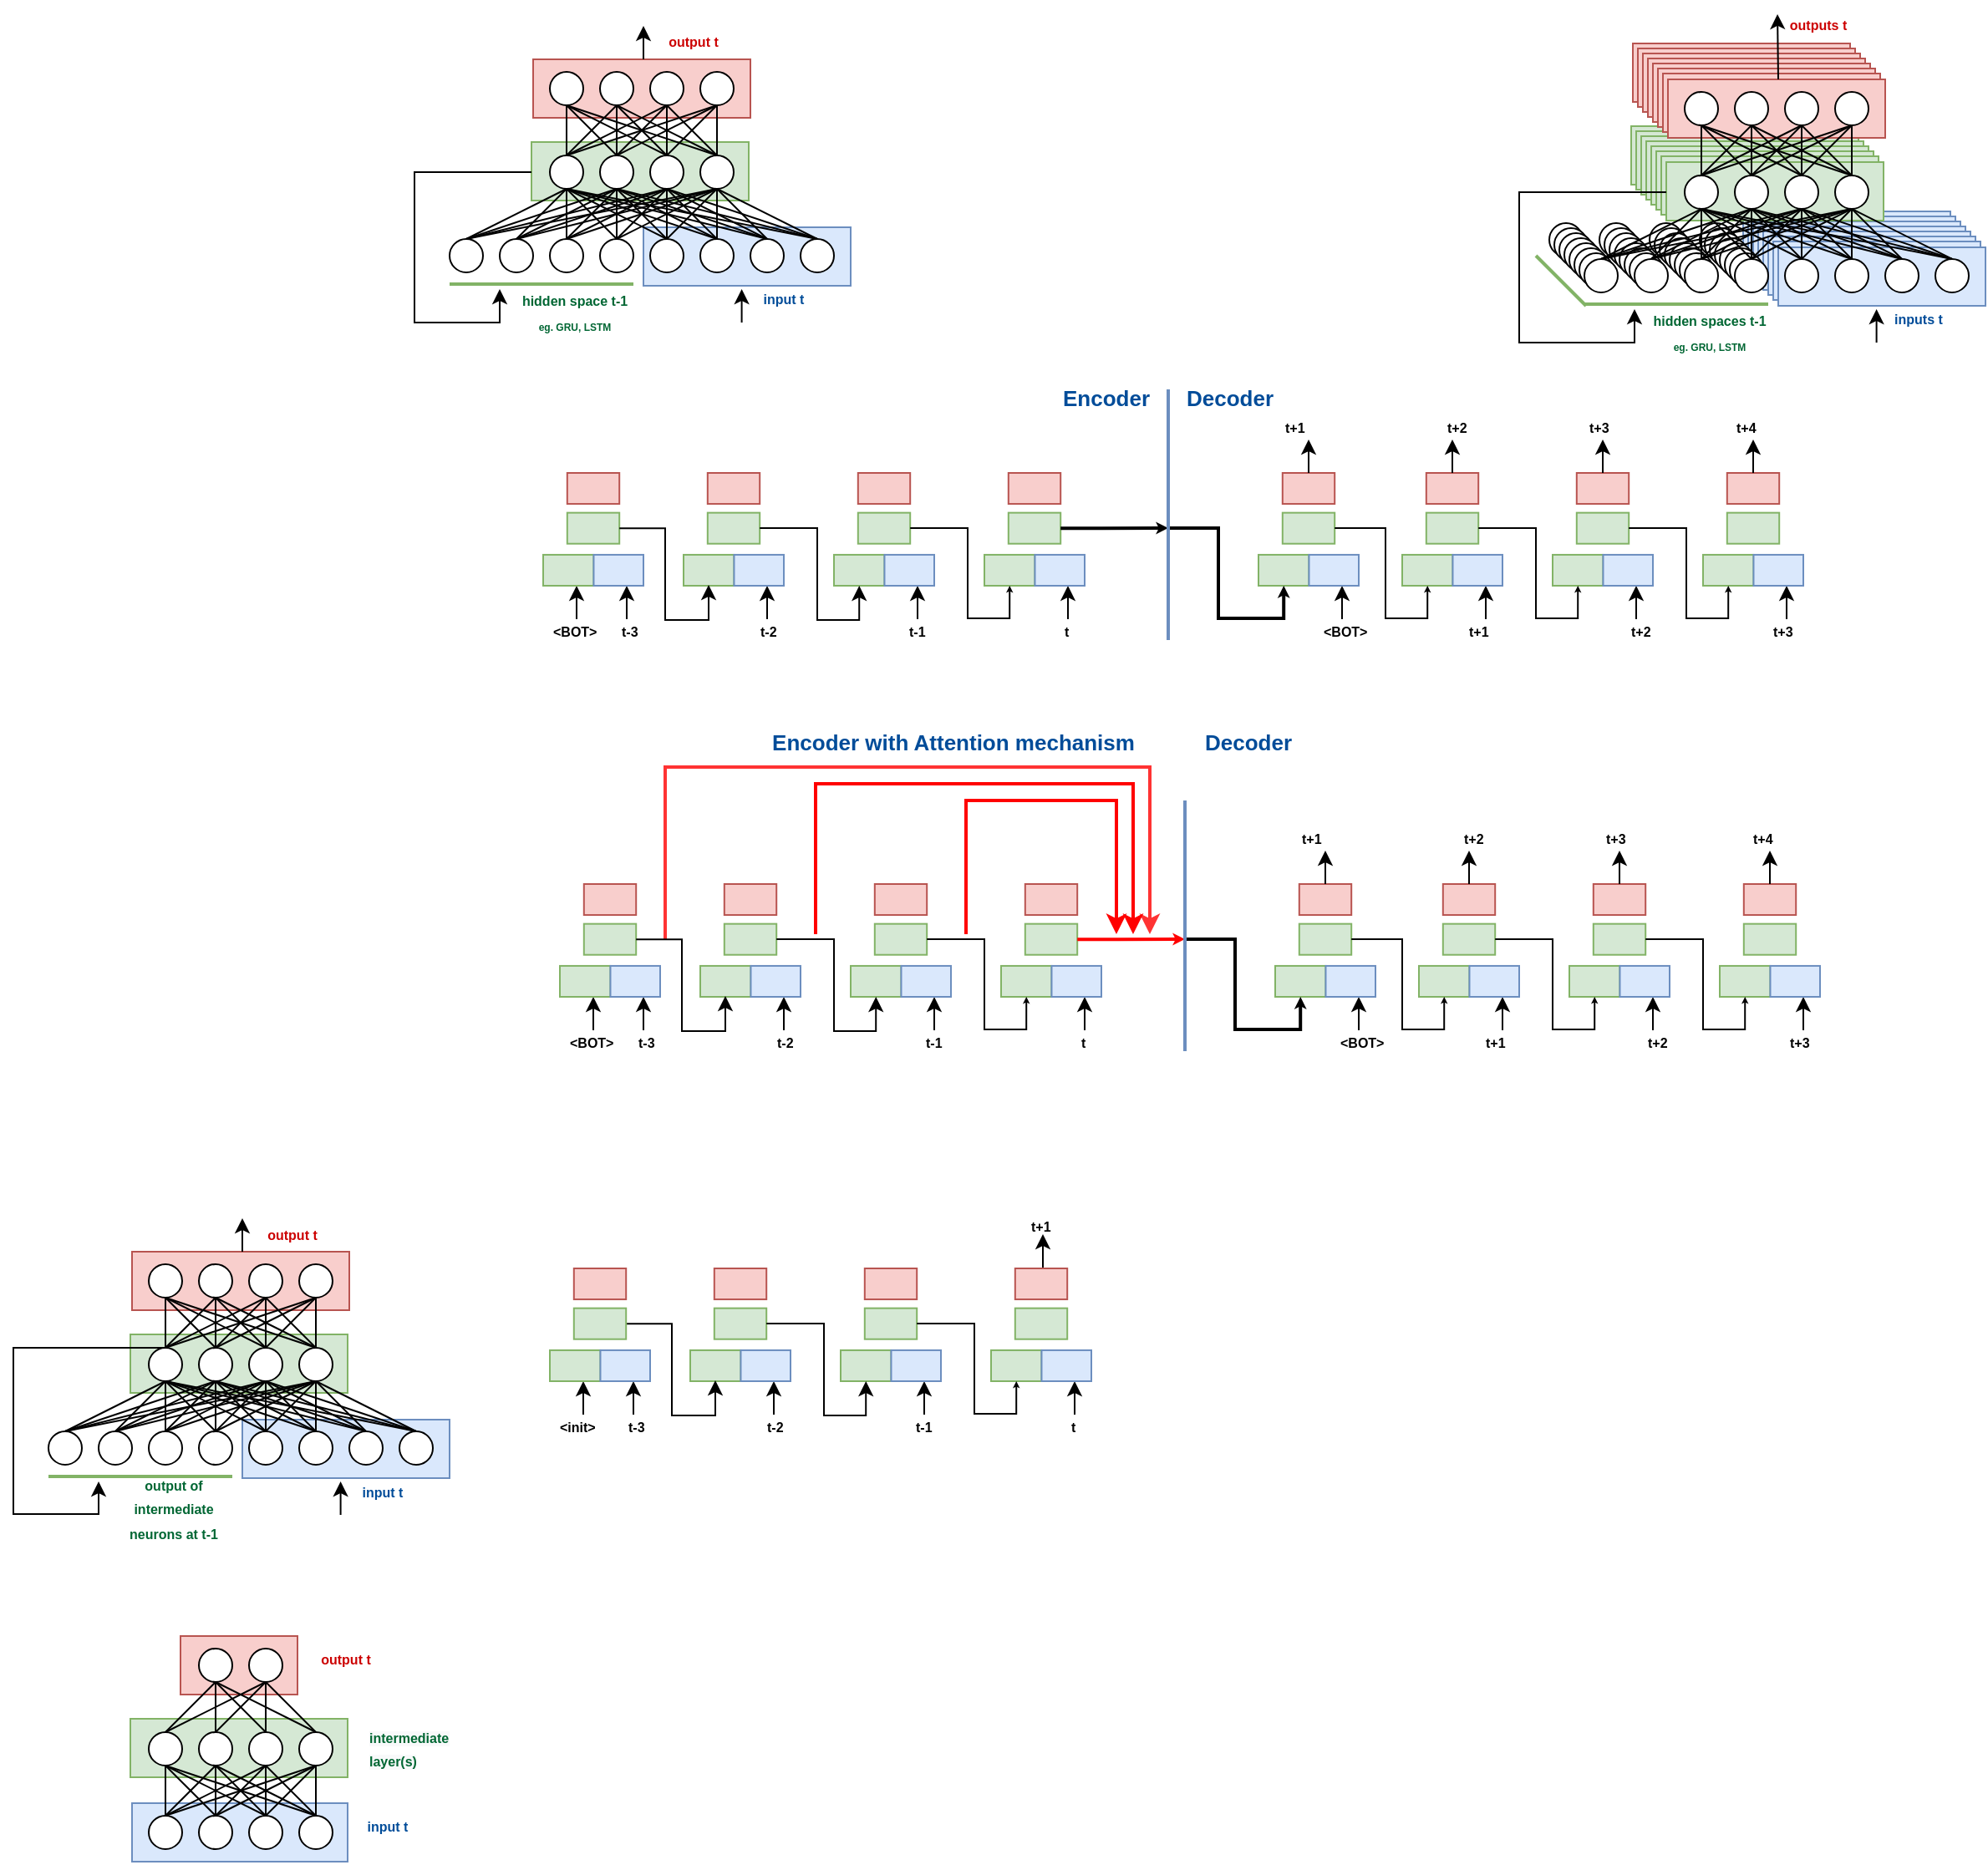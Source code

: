 <mxfile version="16.5.1" type="device"><diagram id="iCN1qWoIfVgyG8t0ENEI" name="Page-1"><mxGraphModel dx="497" dy="393" grid="1" gridSize="10" guides="1" tooltips="1" connect="1" arrows="1" fold="1" page="1" pageScale="1" pageWidth="827" pageHeight="1169" math="0" shadow="0"><root><mxCell id="0"/><mxCell id="1" parent="0"/><mxCell id="tR7FIu0ordLDFtq8_Tr4-525" value="" style="rounded=0;whiteSpace=wrap;html=1;fillColor=#d5e8d4;strokeColor=#82b366;" vertex="1" parent="1"><mxGeometry x="230" y="1119.5" width="130" height="35" as="geometry"/></mxCell><mxCell id="tR7FIu0ordLDFtq8_Tr4-1" value="" style="rounded=0;whiteSpace=wrap;html=1;fillColor=#f8cecc;strokeColor=#b85450;" vertex="1" parent="1"><mxGeometry x="471" y="356.5" width="130" height="35" as="geometry"/></mxCell><mxCell id="tR7FIu0ordLDFtq8_Tr4-2" value="" style="rounded=0;whiteSpace=wrap;html=1;fillColor=#dae8fc;strokeColor=#6c8ebf;" vertex="1" parent="1"><mxGeometry x="537" y="457" width="124" height="35" as="geometry"/></mxCell><mxCell id="tR7FIu0ordLDFtq8_Tr4-3" value="" style="rounded=0;whiteSpace=wrap;html=1;fillColor=#d5e8d4;strokeColor=#82b366;" vertex="1" parent="1"><mxGeometry x="470" y="406" width="130" height="35" as="geometry"/></mxCell><mxCell id="tR7FIu0ordLDFtq8_Tr4-4" value="" style="ellipse;whiteSpace=wrap;html=1;" vertex="1" parent="1"><mxGeometry x="451" y="464" width="20" height="20" as="geometry"/></mxCell><mxCell id="tR7FIu0ordLDFtq8_Tr4-5" value="" style="ellipse;whiteSpace=wrap;html=1;" vertex="1" parent="1"><mxGeometry x="481" y="464" width="20" height="20" as="geometry"/></mxCell><mxCell id="tR7FIu0ordLDFtq8_Tr4-6" value="" style="ellipse;whiteSpace=wrap;html=1;" vertex="1" parent="1"><mxGeometry x="511" y="464" width="20" height="20" as="geometry"/></mxCell><mxCell id="tR7FIu0ordLDFtq8_Tr4-7" value="" style="ellipse;whiteSpace=wrap;html=1;" vertex="1" parent="1"><mxGeometry x="541" y="464" width="20" height="20" as="geometry"/></mxCell><mxCell id="tR7FIu0ordLDFtq8_Tr4-8" value="" style="ellipse;whiteSpace=wrap;html=1;" vertex="1" parent="1"><mxGeometry x="571" y="414" width="20" height="20" as="geometry"/></mxCell><mxCell id="tR7FIu0ordLDFtq8_Tr4-9" value="" style="ellipse;whiteSpace=wrap;html=1;" vertex="1" parent="1"><mxGeometry x="601" y="464" width="20" height="20" as="geometry"/></mxCell><mxCell id="tR7FIu0ordLDFtq8_Tr4-10" value="" style="ellipse;whiteSpace=wrap;html=1;" vertex="1" parent="1"><mxGeometry x="511" y="414" width="20" height="20" as="geometry"/></mxCell><mxCell id="tR7FIu0ordLDFtq8_Tr4-11" value="" style="ellipse;whiteSpace=wrap;html=1;" vertex="1" parent="1"><mxGeometry x="541" y="414" width="20" height="20" as="geometry"/></mxCell><mxCell id="tR7FIu0ordLDFtq8_Tr4-12" value="" style="edgeStyle=orthogonalEdgeStyle;rounded=0;orthogonalLoop=1;jettySize=auto;html=1;fontSize=11;fontColor=#006633;" edge="1" parent="1"><mxGeometry relative="1" as="geometry"><mxPoint x="470" y="424" as="sourcePoint"/><mxPoint x="451" y="494" as="targetPoint"/><Array as="points"><mxPoint x="400" y="424"/><mxPoint x="400" y="514"/><mxPoint x="451" y="514"/><mxPoint x="451" y="494"/></Array></mxGeometry></mxCell><mxCell id="tR7FIu0ordLDFtq8_Tr4-13" value="" style="ellipse;whiteSpace=wrap;html=1;" vertex="1" parent="1"><mxGeometry x="481" y="414" width="20" height="20" as="geometry"/></mxCell><mxCell id="tR7FIu0ordLDFtq8_Tr4-14" value="" style="ellipse;whiteSpace=wrap;html=1;" vertex="1" parent="1"><mxGeometry x="571" y="464" width="20" height="20" as="geometry"/></mxCell><mxCell id="tR7FIu0ordLDFtq8_Tr4-15" value="" style="endArrow=none;html=1;entryX=0.5;entryY=1;entryDx=0;entryDy=0;exitX=0.5;exitY=0;exitDx=0;exitDy=0;" edge="1" parent="1" source="tR7FIu0ordLDFtq8_Tr4-4" target="tR7FIu0ordLDFtq8_Tr4-13"><mxGeometry width="50" height="50" relative="1" as="geometry"><mxPoint x="631" y="424" as="sourcePoint"/><mxPoint x="631" y="384" as="targetPoint"/></mxGeometry></mxCell><mxCell id="tR7FIu0ordLDFtq8_Tr4-16" value="" style="endArrow=none;html=1;entryX=0.5;entryY=1;entryDx=0;entryDy=0;exitX=0.5;exitY=0;exitDx=0;exitDy=0;" edge="1" parent="1" source="tR7FIu0ordLDFtq8_Tr4-5" target="tR7FIu0ordLDFtq8_Tr4-13"><mxGeometry width="50" height="50" relative="1" as="geometry"><mxPoint x="641" y="434" as="sourcePoint"/><mxPoint x="641" y="394" as="targetPoint"/></mxGeometry></mxCell><mxCell id="tR7FIu0ordLDFtq8_Tr4-17" value="" style="endArrow=none;html=1;entryX=0.5;entryY=1;entryDx=0;entryDy=0;exitX=0.5;exitY=0;exitDx=0;exitDy=0;" edge="1" parent="1" source="tR7FIu0ordLDFtq8_Tr4-6" target="tR7FIu0ordLDFtq8_Tr4-13"><mxGeometry width="50" height="50" relative="1" as="geometry"><mxPoint x="651" y="444" as="sourcePoint"/><mxPoint x="651" y="404" as="targetPoint"/></mxGeometry></mxCell><mxCell id="tR7FIu0ordLDFtq8_Tr4-18" value="" style="endArrow=none;html=1;entryX=0.5;entryY=1;entryDx=0;entryDy=0;exitX=0.5;exitY=0;exitDx=0;exitDy=0;" edge="1" parent="1" source="tR7FIu0ordLDFtq8_Tr4-7" target="tR7FIu0ordLDFtq8_Tr4-13"><mxGeometry width="50" height="50" relative="1" as="geometry"><mxPoint x="661" y="454" as="sourcePoint"/><mxPoint x="661" y="414" as="targetPoint"/></mxGeometry></mxCell><mxCell id="tR7FIu0ordLDFtq8_Tr4-19" value="" style="endArrow=none;html=1;exitX=0.5;exitY=0;exitDx=0;exitDy=0;" edge="1" parent="1" source="tR7FIu0ordLDFtq8_Tr4-14"><mxGeometry width="50" height="50" relative="1" as="geometry"><mxPoint x="671" y="464" as="sourcePoint"/><mxPoint x="491" y="434" as="targetPoint"/></mxGeometry></mxCell><mxCell id="tR7FIu0ordLDFtq8_Tr4-20" value="" style="endArrow=none;html=1;" edge="1" parent="1"><mxGeometry width="50" height="50" relative="1" as="geometry"><mxPoint x="611" y="464" as="sourcePoint"/><mxPoint x="491" y="434" as="targetPoint"/></mxGeometry></mxCell><mxCell id="tR7FIu0ordLDFtq8_Tr4-21" value="" style="endArrow=none;html=1;entryX=0.5;entryY=1;entryDx=0;entryDy=0;exitX=0.5;exitY=0;exitDx=0;exitDy=0;" edge="1" parent="1"><mxGeometry width="50" height="50" relative="1" as="geometry"><mxPoint x="491" y="464" as="sourcePoint"/><mxPoint x="521" y="434" as="targetPoint"/></mxGeometry></mxCell><mxCell id="tR7FIu0ordLDFtq8_Tr4-22" value="" style="endArrow=none;html=1;entryX=0.5;entryY=1;entryDx=0;entryDy=0;exitX=0.5;exitY=0;exitDx=0;exitDy=0;" edge="1" parent="1"><mxGeometry width="50" height="50" relative="1" as="geometry"><mxPoint x="521" y="464" as="sourcePoint"/><mxPoint x="521" y="434" as="targetPoint"/></mxGeometry></mxCell><mxCell id="tR7FIu0ordLDFtq8_Tr4-23" value="" style="endArrow=none;html=1;entryX=0.5;entryY=1;entryDx=0;entryDy=0;exitX=0.5;exitY=0;exitDx=0;exitDy=0;" edge="1" parent="1"><mxGeometry width="50" height="50" relative="1" as="geometry"><mxPoint x="551" y="464" as="sourcePoint"/><mxPoint x="521" y="434" as="targetPoint"/></mxGeometry></mxCell><mxCell id="tR7FIu0ordLDFtq8_Tr4-24" value="" style="endArrow=none;html=1;entryX=0.5;entryY=1;entryDx=0;entryDy=0;exitX=0.5;exitY=0;exitDx=0;exitDy=0;" edge="1" parent="1"><mxGeometry width="50" height="50" relative="1" as="geometry"><mxPoint x="581" y="464" as="sourcePoint"/><mxPoint x="521" y="434" as="targetPoint"/></mxGeometry></mxCell><mxCell id="tR7FIu0ordLDFtq8_Tr4-25" value="" style="endArrow=none;html=1;exitX=0.5;exitY=0;exitDx=0;exitDy=0;" edge="1" parent="1"><mxGeometry width="50" height="50" relative="1" as="geometry"><mxPoint x="611" y="464" as="sourcePoint"/><mxPoint x="521" y="434" as="targetPoint"/></mxGeometry></mxCell><mxCell id="tR7FIu0ordLDFtq8_Tr4-26" value="" style="endArrow=none;html=1;exitX=0.5;exitY=0;exitDx=0;exitDy=0;" edge="1" parent="1" source="tR7FIu0ordLDFtq8_Tr4-4"><mxGeometry width="50" height="50" relative="1" as="geometry"><mxPoint x="642.8" y="464.62" as="sourcePoint"/><mxPoint x="521" y="434" as="targetPoint"/></mxGeometry></mxCell><mxCell id="tR7FIu0ordLDFtq8_Tr4-27" value="" style="endArrow=none;html=1;entryX=0.5;entryY=1;entryDx=0;entryDy=0;exitX=0.5;exitY=0;exitDx=0;exitDy=0;" edge="1" parent="1"><mxGeometry width="50" height="50" relative="1" as="geometry"><mxPoint x="521" y="464" as="sourcePoint"/><mxPoint x="551" y="434" as="targetPoint"/></mxGeometry></mxCell><mxCell id="tR7FIu0ordLDFtq8_Tr4-28" value="" style="endArrow=none;html=1;entryX=0.5;entryY=1;entryDx=0;entryDy=0;exitX=0.5;exitY=0;exitDx=0;exitDy=0;" edge="1" parent="1"><mxGeometry width="50" height="50" relative="1" as="geometry"><mxPoint x="551" y="464" as="sourcePoint"/><mxPoint x="551" y="434" as="targetPoint"/></mxGeometry></mxCell><mxCell id="tR7FIu0ordLDFtq8_Tr4-29" value="" style="endArrow=none;html=1;entryX=0.5;entryY=1;entryDx=0;entryDy=0;exitX=0.5;exitY=0;exitDx=0;exitDy=0;" edge="1" parent="1"><mxGeometry width="50" height="50" relative="1" as="geometry"><mxPoint x="581" y="464" as="sourcePoint"/><mxPoint x="551" y="434" as="targetPoint"/></mxGeometry></mxCell><mxCell id="tR7FIu0ordLDFtq8_Tr4-30" value="" style="endArrow=none;html=1;entryX=0.5;entryY=1;entryDx=0;entryDy=0;exitX=0.5;exitY=0;exitDx=0;exitDy=0;" edge="1" parent="1"><mxGeometry width="50" height="50" relative="1" as="geometry"><mxPoint x="611" y="464" as="sourcePoint"/><mxPoint x="551" y="434" as="targetPoint"/></mxGeometry></mxCell><mxCell id="tR7FIu0ordLDFtq8_Tr4-31" value="" style="endArrow=none;html=1;exitX=0.5;exitY=0;exitDx=0;exitDy=0;" edge="1" parent="1" source="tR7FIu0ordLDFtq8_Tr4-5"><mxGeometry width="50" height="50" relative="1" as="geometry"><mxPoint x="641" y="464" as="sourcePoint"/><mxPoint x="551" y="434" as="targetPoint"/></mxGeometry></mxCell><mxCell id="tR7FIu0ordLDFtq8_Tr4-32" value="" style="endArrow=none;html=1;exitX=0.5;exitY=0;exitDx=0;exitDy=0;" edge="1" parent="1" source="tR7FIu0ordLDFtq8_Tr4-4"><mxGeometry width="50" height="50" relative="1" as="geometry"><mxPoint x="672.8" y="464.62" as="sourcePoint"/><mxPoint x="551" y="434" as="targetPoint"/></mxGeometry></mxCell><mxCell id="tR7FIu0ordLDFtq8_Tr4-33" value="" style="endArrow=none;html=1;entryX=0.5;entryY=1;entryDx=0;entryDy=0;exitX=0.5;exitY=0;exitDx=0;exitDy=0;" edge="1" parent="1"><mxGeometry width="50" height="50" relative="1" as="geometry"><mxPoint x="551" y="464" as="sourcePoint"/><mxPoint x="581" y="434" as="targetPoint"/></mxGeometry></mxCell><mxCell id="tR7FIu0ordLDFtq8_Tr4-34" value="" style="endArrow=none;html=1;entryX=0.5;entryY=1;entryDx=0;entryDy=0;exitX=0.5;exitY=0;exitDx=0;exitDy=0;" edge="1" parent="1"><mxGeometry width="50" height="50" relative="1" as="geometry"><mxPoint x="581" y="464" as="sourcePoint"/><mxPoint x="581" y="434" as="targetPoint"/></mxGeometry></mxCell><mxCell id="tR7FIu0ordLDFtq8_Tr4-35" value="" style="endArrow=none;html=1;entryX=0.5;entryY=1;entryDx=0;entryDy=0;exitX=0.5;exitY=0;exitDx=0;exitDy=0;" edge="1" parent="1"><mxGeometry width="50" height="50" relative="1" as="geometry"><mxPoint x="611" y="464" as="sourcePoint"/><mxPoint x="581" y="434" as="targetPoint"/></mxGeometry></mxCell><mxCell id="tR7FIu0ordLDFtq8_Tr4-36" value="" style="endArrow=none;html=1;entryX=0.5;entryY=1;entryDx=0;entryDy=0;exitX=0.5;exitY=0;exitDx=0;exitDy=0;" edge="1" parent="1" source="tR7FIu0ordLDFtq8_Tr4-6"><mxGeometry width="50" height="50" relative="1" as="geometry"><mxPoint x="641" y="464" as="sourcePoint"/><mxPoint x="581" y="434" as="targetPoint"/></mxGeometry></mxCell><mxCell id="tR7FIu0ordLDFtq8_Tr4-37" value="" style="endArrow=none;html=1;exitX=0.5;exitY=0;exitDx=0;exitDy=0;" edge="1" parent="1" source="tR7FIu0ordLDFtq8_Tr4-5"><mxGeometry width="50" height="50" relative="1" as="geometry"><mxPoint x="671" y="464" as="sourcePoint"/><mxPoint x="581" y="434" as="targetPoint"/></mxGeometry></mxCell><mxCell id="tR7FIu0ordLDFtq8_Tr4-38" value="" style="endArrow=none;html=1;exitX=0.5;exitY=0;exitDx=0;exitDy=0;" edge="1" parent="1" source="tR7FIu0ordLDFtq8_Tr4-4"><mxGeometry width="50" height="50" relative="1" as="geometry"><mxPoint x="702.8" y="464.62" as="sourcePoint"/><mxPoint x="581" y="434" as="targetPoint"/></mxGeometry></mxCell><mxCell id="tR7FIu0ordLDFtq8_Tr4-39" value="" style="ellipse;whiteSpace=wrap;html=1;" vertex="1" parent="1"><mxGeometry x="571" y="364" width="20" height="20" as="geometry"/></mxCell><mxCell id="tR7FIu0ordLDFtq8_Tr4-40" value="" style="ellipse;whiteSpace=wrap;html=1;" vertex="1" parent="1"><mxGeometry x="511" y="364" width="20" height="20" as="geometry"/></mxCell><mxCell id="tR7FIu0ordLDFtq8_Tr4-41" value="" style="ellipse;whiteSpace=wrap;html=1;" vertex="1" parent="1"><mxGeometry x="541" y="364" width="20" height="20" as="geometry"/></mxCell><mxCell id="tR7FIu0ordLDFtq8_Tr4-42" value="" style="ellipse;whiteSpace=wrap;html=1;" vertex="1" parent="1"><mxGeometry x="481" y="364" width="20" height="20" as="geometry"/></mxCell><mxCell id="tR7FIu0ordLDFtq8_Tr4-43" value="" style="endArrow=none;html=1;entryX=0.5;entryY=1;entryDx=0;entryDy=0;exitX=0.5;exitY=0;exitDx=0;exitDy=0;" edge="1" parent="1" target="tR7FIu0ordLDFtq8_Tr4-42"><mxGeometry width="50" height="50" relative="1" as="geometry"><mxPoint x="491" y="414" as="sourcePoint"/><mxPoint x="641" y="344" as="targetPoint"/></mxGeometry></mxCell><mxCell id="tR7FIu0ordLDFtq8_Tr4-44" value="" style="endArrow=none;html=1;entryX=0.5;entryY=1;entryDx=0;entryDy=0;exitX=0.5;exitY=0;exitDx=0;exitDy=0;" edge="1" parent="1" target="tR7FIu0ordLDFtq8_Tr4-42"><mxGeometry width="50" height="50" relative="1" as="geometry"><mxPoint x="521" y="414" as="sourcePoint"/><mxPoint x="651" y="354" as="targetPoint"/></mxGeometry></mxCell><mxCell id="tR7FIu0ordLDFtq8_Tr4-45" value="" style="endArrow=none;html=1;entryX=0.5;entryY=1;entryDx=0;entryDy=0;exitX=0.5;exitY=0;exitDx=0;exitDy=0;" edge="1" parent="1" target="tR7FIu0ordLDFtq8_Tr4-42"><mxGeometry width="50" height="50" relative="1" as="geometry"><mxPoint x="551" y="414" as="sourcePoint"/><mxPoint x="661" y="364" as="targetPoint"/></mxGeometry></mxCell><mxCell id="tR7FIu0ordLDFtq8_Tr4-46" value="" style="endArrow=none;html=1;exitX=0.5;exitY=0;exitDx=0;exitDy=0;" edge="1" parent="1"><mxGeometry width="50" height="50" relative="1" as="geometry"><mxPoint x="581" y="414" as="sourcePoint"/><mxPoint x="491" y="384" as="targetPoint"/></mxGeometry></mxCell><mxCell id="tR7FIu0ordLDFtq8_Tr4-47" value="" style="endArrow=none;html=1;entryX=0.5;entryY=1;entryDx=0;entryDy=0;exitX=0.5;exitY=0;exitDx=0;exitDy=0;" edge="1" parent="1"><mxGeometry width="50" height="50" relative="1" as="geometry"><mxPoint x="491" y="414" as="sourcePoint"/><mxPoint x="521" y="384" as="targetPoint"/></mxGeometry></mxCell><mxCell id="tR7FIu0ordLDFtq8_Tr4-48" value="" style="endArrow=none;html=1;entryX=0.5;entryY=1;entryDx=0;entryDy=0;exitX=0.5;exitY=0;exitDx=0;exitDy=0;" edge="1" parent="1"><mxGeometry width="50" height="50" relative="1" as="geometry"><mxPoint x="521" y="414" as="sourcePoint"/><mxPoint x="521" y="384" as="targetPoint"/></mxGeometry></mxCell><mxCell id="tR7FIu0ordLDFtq8_Tr4-49" value="" style="endArrow=none;html=1;entryX=0.5;entryY=1;entryDx=0;entryDy=0;exitX=0.5;exitY=0;exitDx=0;exitDy=0;" edge="1" parent="1"><mxGeometry width="50" height="50" relative="1" as="geometry"><mxPoint x="551" y="414" as="sourcePoint"/><mxPoint x="521" y="384" as="targetPoint"/></mxGeometry></mxCell><mxCell id="tR7FIu0ordLDFtq8_Tr4-50" value="" style="endArrow=none;html=1;entryX=0.5;entryY=1;entryDx=0;entryDy=0;exitX=0.5;exitY=0;exitDx=0;exitDy=0;" edge="1" parent="1"><mxGeometry width="50" height="50" relative="1" as="geometry"><mxPoint x="581" y="414" as="sourcePoint"/><mxPoint x="521" y="384" as="targetPoint"/></mxGeometry></mxCell><mxCell id="tR7FIu0ordLDFtq8_Tr4-51" value="" style="endArrow=none;html=1;entryX=0.5;entryY=1;entryDx=0;entryDy=0;exitX=0.5;exitY=0;exitDx=0;exitDy=0;" edge="1" parent="1"><mxGeometry width="50" height="50" relative="1" as="geometry"><mxPoint x="521" y="414" as="sourcePoint"/><mxPoint x="551" y="384" as="targetPoint"/></mxGeometry></mxCell><mxCell id="tR7FIu0ordLDFtq8_Tr4-52" value="" style="endArrow=none;html=1;entryX=0.5;entryY=1;entryDx=0;entryDy=0;exitX=0.5;exitY=0;exitDx=0;exitDy=0;" edge="1" parent="1"><mxGeometry width="50" height="50" relative="1" as="geometry"><mxPoint x="551" y="414" as="sourcePoint"/><mxPoint x="551" y="384" as="targetPoint"/></mxGeometry></mxCell><mxCell id="tR7FIu0ordLDFtq8_Tr4-53" value="" style="endArrow=none;html=1;entryX=0.5;entryY=1;entryDx=0;entryDy=0;exitX=0.5;exitY=0;exitDx=0;exitDy=0;" edge="1" parent="1"><mxGeometry width="50" height="50" relative="1" as="geometry"><mxPoint x="581" y="414" as="sourcePoint"/><mxPoint x="551" y="384" as="targetPoint"/></mxGeometry></mxCell><mxCell id="tR7FIu0ordLDFtq8_Tr4-54" value="" style="endArrow=none;html=1;exitX=0.5;exitY=0;exitDx=0;exitDy=0;" edge="1" parent="1"><mxGeometry width="50" height="50" relative="1" as="geometry"><mxPoint x="491" y="414" as="sourcePoint"/><mxPoint x="551" y="384" as="targetPoint"/></mxGeometry></mxCell><mxCell id="tR7FIu0ordLDFtq8_Tr4-55" value="" style="endArrow=none;html=1;entryX=0.5;entryY=1;entryDx=0;entryDy=0;exitX=0.5;exitY=0;exitDx=0;exitDy=0;" edge="1" parent="1"><mxGeometry width="50" height="50" relative="1" as="geometry"><mxPoint x="551" y="414" as="sourcePoint"/><mxPoint x="581" y="384" as="targetPoint"/></mxGeometry></mxCell><mxCell id="tR7FIu0ordLDFtq8_Tr4-56" value="" style="endArrow=none;html=1;entryX=0.5;entryY=1;entryDx=0;entryDy=0;exitX=0.5;exitY=0;exitDx=0;exitDy=0;" edge="1" parent="1"><mxGeometry width="50" height="50" relative="1" as="geometry"><mxPoint x="581" y="414" as="sourcePoint"/><mxPoint x="581" y="384" as="targetPoint"/></mxGeometry></mxCell><mxCell id="tR7FIu0ordLDFtq8_Tr4-57" value="" style="endArrow=none;html=1;entryX=0.5;entryY=1;entryDx=0;entryDy=0;exitX=0.5;exitY=0;exitDx=0;exitDy=0;" edge="1" parent="1"><mxGeometry width="50" height="50" relative="1" as="geometry"><mxPoint x="521" y="414" as="sourcePoint"/><mxPoint x="581" y="384" as="targetPoint"/></mxGeometry></mxCell><mxCell id="tR7FIu0ordLDFtq8_Tr4-58" value="" style="endArrow=none;html=1;exitX=0.5;exitY=0;exitDx=0;exitDy=0;" edge="1" parent="1"><mxGeometry width="50" height="50" relative="1" as="geometry"><mxPoint x="491" y="414" as="sourcePoint"/><mxPoint x="581" y="384" as="targetPoint"/></mxGeometry></mxCell><mxCell id="tR7FIu0ordLDFtq8_Tr4-59" value="" style="ellipse;whiteSpace=wrap;html=1;" vertex="1" parent="1"><mxGeometry x="631" y="464" width="20" height="20" as="geometry"/></mxCell><mxCell id="tR7FIu0ordLDFtq8_Tr4-60" value="" style="endArrow=none;html=1;" edge="1" parent="1"><mxGeometry width="50" height="50" relative="1" as="geometry"><mxPoint x="641" y="464" as="sourcePoint"/><mxPoint x="521" y="434" as="targetPoint"/></mxGeometry></mxCell><mxCell id="tR7FIu0ordLDFtq8_Tr4-61" value="" style="endArrow=none;html=1;exitX=0.5;exitY=0;exitDx=0;exitDy=0;" edge="1" parent="1"><mxGeometry width="50" height="50" relative="1" as="geometry"><mxPoint x="641" y="464" as="sourcePoint"/><mxPoint x="551" y="434" as="targetPoint"/></mxGeometry></mxCell><mxCell id="tR7FIu0ordLDFtq8_Tr4-62" value="" style="endArrow=none;html=1;entryX=0.5;entryY=1;entryDx=0;entryDy=0;exitX=0.5;exitY=0;exitDx=0;exitDy=0;" edge="1" parent="1"><mxGeometry width="50" height="50" relative="1" as="geometry"><mxPoint x="641" y="464" as="sourcePoint"/><mxPoint x="581" y="434" as="targetPoint"/></mxGeometry></mxCell><mxCell id="tR7FIu0ordLDFtq8_Tr4-63" value="" style="endArrow=none;html=1;exitX=0.5;exitY=0;exitDx=0;exitDy=0;" edge="1" parent="1"><mxGeometry width="50" height="50" relative="1" as="geometry"><mxPoint x="641" y="464" as="sourcePoint"/><mxPoint x="491" y="434" as="targetPoint"/></mxGeometry></mxCell><mxCell id="tR7FIu0ordLDFtq8_Tr4-64" value="" style="ellipse;whiteSpace=wrap;html=1;" vertex="1" parent="1"><mxGeometry x="421" y="464" width="20" height="20" as="geometry"/></mxCell><mxCell id="tR7FIu0ordLDFtq8_Tr4-65" value="" style="endArrow=none;html=1;exitX=0.5;exitY=0;exitDx=0;exitDy=0;" edge="1" parent="1" source="tR7FIu0ordLDFtq8_Tr4-64"><mxGeometry width="50" height="50" relative="1" as="geometry"><mxPoint x="601" y="424" as="sourcePoint"/><mxPoint x="581" y="434" as="targetPoint"/></mxGeometry></mxCell><mxCell id="tR7FIu0ordLDFtq8_Tr4-66" value="" style="endArrow=none;html=1;exitX=0.5;exitY=0;exitDx=0;exitDy=0;" edge="1" parent="1" source="tR7FIu0ordLDFtq8_Tr4-64"><mxGeometry width="50" height="50" relative="1" as="geometry"><mxPoint x="612.8" y="464.62" as="sourcePoint"/><mxPoint x="491" y="434" as="targetPoint"/></mxGeometry></mxCell><mxCell id="tR7FIu0ordLDFtq8_Tr4-67" value="" style="endArrow=none;html=1;exitX=0.5;exitY=0;exitDx=0;exitDy=0;" edge="1" parent="1" source="tR7FIu0ordLDFtq8_Tr4-64"><mxGeometry width="50" height="50" relative="1" as="geometry"><mxPoint x="642.8" y="464.62" as="sourcePoint"/><mxPoint x="521" y="434" as="targetPoint"/></mxGeometry></mxCell><mxCell id="tR7FIu0ordLDFtq8_Tr4-68" value="" style="endArrow=none;html=1;exitX=0.5;exitY=0;exitDx=0;exitDy=0;" edge="1" parent="1" source="tR7FIu0ordLDFtq8_Tr4-64"><mxGeometry width="50" height="50" relative="1" as="geometry"><mxPoint x="672.8" y="464.62" as="sourcePoint"/><mxPoint x="551" y="434" as="targetPoint"/></mxGeometry></mxCell><mxCell id="tR7FIu0ordLDFtq8_Tr4-69" value="&lt;span style=&quot;font-size: 8px&quot;&gt;input t&lt;/span&gt;" style="text;html=1;strokeColor=none;fillColor=none;align=center;verticalAlign=middle;whiteSpace=wrap;rounded=0;fontStyle=1;fontColor=#004C99;" vertex="1" parent="1"><mxGeometry x="591" y="494" width="60" height="10" as="geometry"/></mxCell><mxCell id="tR7FIu0ordLDFtq8_Tr4-70" value="" style="endArrow=none;html=1;fontSize=11;fontColor=#006633;fillColor=#d5e8d4;strokeColor=#82b366;strokeWidth=2;" edge="1" parent="1"><mxGeometry width="50" height="50" relative="1" as="geometry"><mxPoint x="421" y="491" as="sourcePoint"/><mxPoint x="531" y="491" as="targetPoint"/></mxGeometry></mxCell><mxCell id="tR7FIu0ordLDFtq8_Tr4-71" value="" style="endArrow=classic;html=1;fontSize=11;fontColor=#006633;" edge="1" parent="1"><mxGeometry width="50" height="50" relative="1" as="geometry"><mxPoint x="595.8" y="514" as="sourcePoint"/><mxPoint x="595.8" y="494" as="targetPoint"/></mxGeometry></mxCell><mxCell id="tR7FIu0ordLDFtq8_Tr4-72" value="&lt;font style=&quot;font-size: 8px&quot;&gt;hidden space t-1&lt;br&gt;&lt;/font&gt;&lt;font style=&quot;font-size: 6px&quot;&gt;eg. GRU, LSTM&lt;/font&gt;" style="text;html=1;strokeColor=none;fillColor=none;align=center;verticalAlign=middle;whiteSpace=wrap;rounded=0;fontStyle=1;fontColor=#006633;" vertex="1" parent="1"><mxGeometry x="461" y="492" width="70" height="30" as="geometry"/></mxCell><mxCell id="tR7FIu0ordLDFtq8_Tr4-73" value="" style="endArrow=classic;html=1;fontSize=11;fontColor=#006633;" edge="1" parent="1"><mxGeometry width="50" height="50" relative="1" as="geometry"><mxPoint x="537" y="356.5" as="sourcePoint"/><mxPoint x="537" y="336.5" as="targetPoint"/></mxGeometry></mxCell><mxCell id="tR7FIu0ordLDFtq8_Tr4-74" value="&lt;span style=&quot;font-size: 8px&quot;&gt;output t&lt;/span&gt;" style="text;html=1;strokeColor=none;fillColor=none;align=center;verticalAlign=middle;whiteSpace=wrap;rounded=0;fontStyle=1;fontColor=#CC0000;" vertex="1" parent="1"><mxGeometry x="537" y="340" width="60" height="10" as="geometry"/></mxCell><mxCell id="tR7FIu0ordLDFtq8_Tr4-75" value="" style="endArrow=classic;html=1;fontSize=11;fontColor=#006633;" edge="1" parent="1"><mxGeometry width="50" height="50" relative="1" as="geometry"><mxPoint x="611" y="691.5" as="sourcePoint"/><mxPoint x="611" y="671.5" as="targetPoint"/></mxGeometry></mxCell><mxCell id="tR7FIu0ordLDFtq8_Tr4-76" value="" style="group" vertex="1" connectable="0" parent="1"><mxGeometry x="561" y="604" width="60" height="67.5" as="geometry"/></mxCell><mxCell id="tR7FIu0ordLDFtq8_Tr4-77" value="" style="rounded=0;whiteSpace=wrap;html=1;fillColor=#d5e8d4;strokeColor=#82b366;" vertex="1" parent="tR7FIu0ordLDFtq8_Tr4-76"><mxGeometry y="48.971" width="30.24" height="18.529" as="geometry"/></mxCell><mxCell id="tR7FIu0ordLDFtq8_Tr4-78" value="" style="rounded=0;whiteSpace=wrap;html=1;fillColor=#f8cecc;strokeColor=#b85450;" vertex="1" parent="tR7FIu0ordLDFtq8_Tr4-76"><mxGeometry x="14.4" width="31.2" height="18.529" as="geometry"/></mxCell><mxCell id="tR7FIu0ordLDFtq8_Tr4-79" value="" style="rounded=0;whiteSpace=wrap;html=1;fillColor=#dae8fc;strokeColor=#6c8ebf;" vertex="1" parent="tR7FIu0ordLDFtq8_Tr4-76"><mxGeometry x="30.24" y="48.971" width="29.76" height="18.529" as="geometry"/></mxCell><mxCell id="tR7FIu0ordLDFtq8_Tr4-80" value="" style="rounded=0;whiteSpace=wrap;html=1;fillColor=#d5e8d4;strokeColor=#82b366;" vertex="1" parent="tR7FIu0ordLDFtq8_Tr4-76"><mxGeometry x="14.4" y="23.824" width="31.2" height="18.529" as="geometry"/></mxCell><mxCell id="tR7FIu0ordLDFtq8_Tr4-81" value="" style="endArrow=classic;html=1;fontSize=11;fontColor=#006633;" edge="1" parent="1"><mxGeometry width="50" height="50" relative="1" as="geometry"><mxPoint x="701" y="691.5" as="sourcePoint"/><mxPoint x="701" y="671.5" as="targetPoint"/></mxGeometry></mxCell><mxCell id="tR7FIu0ordLDFtq8_Tr4-82" value="" style="group" vertex="1" connectable="0" parent="1"><mxGeometry x="651" y="604" width="60" height="67.5" as="geometry"/></mxCell><mxCell id="tR7FIu0ordLDFtq8_Tr4-83" value="" style="rounded=0;whiteSpace=wrap;html=1;fillColor=#d5e8d4;strokeColor=#82b366;" vertex="1" parent="tR7FIu0ordLDFtq8_Tr4-82"><mxGeometry y="48.971" width="30.24" height="18.529" as="geometry"/></mxCell><mxCell id="tR7FIu0ordLDFtq8_Tr4-84" value="" style="rounded=0;whiteSpace=wrap;html=1;fillColor=#f8cecc;strokeColor=#b85450;" vertex="1" parent="tR7FIu0ordLDFtq8_Tr4-82"><mxGeometry x="14.4" width="31.2" height="18.529" as="geometry"/></mxCell><mxCell id="tR7FIu0ordLDFtq8_Tr4-85" value="" style="rounded=0;whiteSpace=wrap;html=1;fillColor=#dae8fc;strokeColor=#6c8ebf;" vertex="1" parent="tR7FIu0ordLDFtq8_Tr4-82"><mxGeometry x="30.24" y="48.971" width="29.76" height="18.529" as="geometry"/></mxCell><mxCell id="tR7FIu0ordLDFtq8_Tr4-86" value="" style="rounded=0;whiteSpace=wrap;html=1;fillColor=#d5e8d4;strokeColor=#82b366;" vertex="1" parent="tR7FIu0ordLDFtq8_Tr4-82"><mxGeometry x="14.4" y="23.824" width="31.2" height="18.529" as="geometry"/></mxCell><mxCell id="tR7FIu0ordLDFtq8_Tr4-87" style="edgeStyle=orthogonalEdgeStyle;rounded=0;orthogonalLoop=1;jettySize=auto;html=1;entryX=0.5;entryY=1;entryDx=0;entryDy=0;strokeWidth=1;" edge="1" parent="1" source="tR7FIu0ordLDFtq8_Tr4-80" target="tR7FIu0ordLDFtq8_Tr4-83"><mxGeometry relative="1" as="geometry"><Array as="points"><mxPoint x="641" y="637"/><mxPoint x="641" y="692"/><mxPoint x="666" y="692"/></Array></mxGeometry></mxCell><mxCell id="tR7FIu0ordLDFtq8_Tr4-88" value="" style="endArrow=classic;html=1;fontSize=11;fontColor=#006633;" edge="1" parent="1"><mxGeometry width="50" height="50" relative="1" as="geometry"><mxPoint x="791" y="691.5" as="sourcePoint"/><mxPoint x="791" y="671.5" as="targetPoint"/></mxGeometry></mxCell><mxCell id="tR7FIu0ordLDFtq8_Tr4-89" value="" style="group" vertex="1" connectable="0" parent="1"><mxGeometry x="741" y="604" width="60" height="67.5" as="geometry"/></mxCell><mxCell id="tR7FIu0ordLDFtq8_Tr4-90" value="" style="rounded=0;whiteSpace=wrap;html=1;fillColor=#d5e8d4;strokeColor=#82b366;" vertex="1" parent="tR7FIu0ordLDFtq8_Tr4-89"><mxGeometry y="48.971" width="30.24" height="18.529" as="geometry"/></mxCell><mxCell id="tR7FIu0ordLDFtq8_Tr4-91" value="" style="rounded=0;whiteSpace=wrap;html=1;fillColor=#f8cecc;strokeColor=#b85450;" vertex="1" parent="tR7FIu0ordLDFtq8_Tr4-89"><mxGeometry x="14.4" width="31.2" height="18.529" as="geometry"/></mxCell><mxCell id="tR7FIu0ordLDFtq8_Tr4-92" value="" style="rounded=0;whiteSpace=wrap;html=1;fillColor=#dae8fc;strokeColor=#6c8ebf;" vertex="1" parent="tR7FIu0ordLDFtq8_Tr4-89"><mxGeometry x="30.24" y="48.971" width="29.76" height="18.529" as="geometry"/></mxCell><mxCell id="tR7FIu0ordLDFtq8_Tr4-93" value="" style="rounded=0;whiteSpace=wrap;html=1;fillColor=#d5e8d4;strokeColor=#82b366;" vertex="1" parent="tR7FIu0ordLDFtq8_Tr4-89"><mxGeometry x="14.4" y="23.824" width="31.2" height="18.529" as="geometry"/></mxCell><mxCell id="tR7FIu0ordLDFtq8_Tr4-94" value="" style="endArrow=classic;html=1;fontSize=11;fontColor=#006633;" edge="1" parent="1"><mxGeometry width="50" height="50" relative="1" as="geometry"><mxPoint x="955" y="691.5" as="sourcePoint"/><mxPoint x="955" y="671.5" as="targetPoint"/></mxGeometry></mxCell><mxCell id="tR7FIu0ordLDFtq8_Tr4-95" value="" style="group" vertex="1" connectable="0" parent="1"><mxGeometry x="905" y="604" width="60" height="67.5" as="geometry"/></mxCell><mxCell id="tR7FIu0ordLDFtq8_Tr4-96" value="" style="rounded=0;whiteSpace=wrap;html=1;fillColor=#d5e8d4;strokeColor=#82b366;" vertex="1" parent="tR7FIu0ordLDFtq8_Tr4-95"><mxGeometry y="48.971" width="30.24" height="18.529" as="geometry"/></mxCell><mxCell id="tR7FIu0ordLDFtq8_Tr4-97" value="" style="rounded=0;whiteSpace=wrap;html=1;fillColor=#f8cecc;strokeColor=#b85450;" vertex="1" parent="tR7FIu0ordLDFtq8_Tr4-95"><mxGeometry x="14.4" width="31.2" height="18.529" as="geometry"/></mxCell><mxCell id="tR7FIu0ordLDFtq8_Tr4-98" value="" style="rounded=0;whiteSpace=wrap;html=1;fillColor=#dae8fc;strokeColor=#6c8ebf;" vertex="1" parent="tR7FIu0ordLDFtq8_Tr4-95"><mxGeometry x="30.24" y="48.971" width="29.76" height="18.529" as="geometry"/></mxCell><mxCell id="tR7FIu0ordLDFtq8_Tr4-99" value="" style="rounded=0;whiteSpace=wrap;html=1;fillColor=#d5e8d4;strokeColor=#82b366;" vertex="1" parent="tR7FIu0ordLDFtq8_Tr4-95"><mxGeometry x="14.4" y="23.824" width="31.2" height="18.529" as="geometry"/></mxCell><mxCell id="tR7FIu0ordLDFtq8_Tr4-100" value="" style="endArrow=classic;html=1;fontSize=11;fontColor=#006633;exitX=0.5;exitY=0;exitDx=0;exitDy=0;" edge="1" parent="1" source="tR7FIu0ordLDFtq8_Tr4-97"><mxGeometry width="50" height="50" relative="1" as="geometry"><mxPoint x="965" y="701.5" as="sourcePoint"/><mxPoint x="935" y="584" as="targetPoint"/></mxGeometry></mxCell><mxCell id="tR7FIu0ordLDFtq8_Tr4-101" style="edgeStyle=orthogonalEdgeStyle;rounded=0;orthogonalLoop=1;jettySize=auto;html=1;entryX=0.5;entryY=1;entryDx=0;entryDy=0;endSize=1;strokeWidth=1;" edge="1" parent="1" source="tR7FIu0ordLDFtq8_Tr4-86" target="tR7FIu0ordLDFtq8_Tr4-90"><mxGeometry relative="1" as="geometry"><Array as="points"><mxPoint x="731" y="637"/><mxPoint x="731" y="691"/><mxPoint x="756" y="691"/></Array></mxGeometry></mxCell><mxCell id="tR7FIu0ordLDFtq8_Tr4-102" value="" style="endArrow=classic;html=1;fontSize=11;fontColor=#006633;" edge="1" parent="1"><mxGeometry width="50" height="50" relative="1" as="geometry"><mxPoint x="1041" y="691.5" as="sourcePoint"/><mxPoint x="1041" y="671.5" as="targetPoint"/></mxGeometry></mxCell><mxCell id="tR7FIu0ordLDFtq8_Tr4-103" value="" style="group" vertex="1" connectable="0" parent="1"><mxGeometry x="991" y="604" width="60" height="67.5" as="geometry"/></mxCell><mxCell id="tR7FIu0ordLDFtq8_Tr4-104" value="" style="rounded=0;whiteSpace=wrap;html=1;fillColor=#d5e8d4;strokeColor=#82b366;" vertex="1" parent="tR7FIu0ordLDFtq8_Tr4-103"><mxGeometry y="48.971" width="30.24" height="18.529" as="geometry"/></mxCell><mxCell id="tR7FIu0ordLDFtq8_Tr4-105" value="" style="rounded=0;whiteSpace=wrap;html=1;fillColor=#f8cecc;strokeColor=#b85450;" vertex="1" parent="tR7FIu0ordLDFtq8_Tr4-103"><mxGeometry x="14.4" width="31.2" height="18.529" as="geometry"/></mxCell><mxCell id="tR7FIu0ordLDFtq8_Tr4-106" value="" style="rounded=0;whiteSpace=wrap;html=1;fillColor=#dae8fc;strokeColor=#6c8ebf;" vertex="1" parent="tR7FIu0ordLDFtq8_Tr4-103"><mxGeometry x="30.24" y="48.971" width="29.76" height="18.529" as="geometry"/></mxCell><mxCell id="tR7FIu0ordLDFtq8_Tr4-107" value="" style="rounded=0;whiteSpace=wrap;html=1;fillColor=#d5e8d4;strokeColor=#82b366;" vertex="1" parent="tR7FIu0ordLDFtq8_Tr4-103"><mxGeometry x="14.4" y="23.824" width="31.2" height="18.529" as="geometry"/></mxCell><mxCell id="tR7FIu0ordLDFtq8_Tr4-108" value="" style="endArrow=classic;html=1;fontSize=11;fontColor=#006633;exitX=0.5;exitY=0;exitDx=0;exitDy=0;" edge="1" parent="1" source="tR7FIu0ordLDFtq8_Tr4-105"><mxGeometry width="50" height="50" relative="1" as="geometry"><mxPoint x="1051" y="701.5" as="sourcePoint"/><mxPoint x="1021" y="584" as="targetPoint"/></mxGeometry></mxCell><mxCell id="tR7FIu0ordLDFtq8_Tr4-109" value="" style="endArrow=classic;html=1;fontSize=11;fontColor=#006633;" edge="1" parent="1"><mxGeometry width="50" height="50" relative="1" as="geometry"><mxPoint x="1131" y="691.5" as="sourcePoint"/><mxPoint x="1131" y="671.5" as="targetPoint"/></mxGeometry></mxCell><mxCell id="tR7FIu0ordLDFtq8_Tr4-110" value="" style="group" vertex="1" connectable="0" parent="1"><mxGeometry x="1081" y="604" width="60" height="67.5" as="geometry"/></mxCell><mxCell id="tR7FIu0ordLDFtq8_Tr4-111" value="" style="rounded=0;whiteSpace=wrap;html=1;fillColor=#d5e8d4;strokeColor=#82b366;" vertex="1" parent="tR7FIu0ordLDFtq8_Tr4-110"><mxGeometry y="48.971" width="30.24" height="18.529" as="geometry"/></mxCell><mxCell id="tR7FIu0ordLDFtq8_Tr4-112" value="" style="rounded=0;whiteSpace=wrap;html=1;fillColor=#f8cecc;strokeColor=#b85450;" vertex="1" parent="tR7FIu0ordLDFtq8_Tr4-110"><mxGeometry x="14.4" width="31.2" height="18.529" as="geometry"/></mxCell><mxCell id="tR7FIu0ordLDFtq8_Tr4-113" value="" style="rounded=0;whiteSpace=wrap;html=1;fillColor=#dae8fc;strokeColor=#6c8ebf;" vertex="1" parent="tR7FIu0ordLDFtq8_Tr4-110"><mxGeometry x="30.24" y="48.971" width="29.76" height="18.529" as="geometry"/></mxCell><mxCell id="tR7FIu0ordLDFtq8_Tr4-114" value="" style="rounded=0;whiteSpace=wrap;html=1;fillColor=#d5e8d4;strokeColor=#82b366;" vertex="1" parent="tR7FIu0ordLDFtq8_Tr4-110"><mxGeometry x="14.4" y="23.824" width="31.2" height="18.529" as="geometry"/></mxCell><mxCell id="tR7FIu0ordLDFtq8_Tr4-115" value="" style="endArrow=classic;html=1;fontSize=11;fontColor=#006633;exitX=0.5;exitY=0;exitDx=0;exitDy=0;" edge="1" parent="1" source="tR7FIu0ordLDFtq8_Tr4-112"><mxGeometry width="50" height="50" relative="1" as="geometry"><mxPoint x="1141" y="701.5" as="sourcePoint"/><mxPoint x="1111" y="584" as="targetPoint"/></mxGeometry></mxCell><mxCell id="tR7FIu0ordLDFtq8_Tr4-116" value="" style="endArrow=classic;html=1;fontSize=11;fontColor=#006633;" edge="1" parent="1"><mxGeometry width="50" height="50" relative="1" as="geometry"><mxPoint x="1221" y="691.5" as="sourcePoint"/><mxPoint x="1221" y="671.5" as="targetPoint"/></mxGeometry></mxCell><mxCell id="tR7FIu0ordLDFtq8_Tr4-117" value="" style="group" vertex="1" connectable="0" parent="1"><mxGeometry x="1171" y="604" width="60" height="67.5" as="geometry"/></mxCell><mxCell id="tR7FIu0ordLDFtq8_Tr4-118" value="" style="rounded=0;whiteSpace=wrap;html=1;fillColor=#d5e8d4;strokeColor=#82b366;" vertex="1" parent="tR7FIu0ordLDFtq8_Tr4-117"><mxGeometry y="48.971" width="30.24" height="18.529" as="geometry"/></mxCell><mxCell id="tR7FIu0ordLDFtq8_Tr4-119" value="" style="rounded=0;whiteSpace=wrap;html=1;fillColor=#f8cecc;strokeColor=#b85450;" vertex="1" parent="tR7FIu0ordLDFtq8_Tr4-117"><mxGeometry x="14.4" width="31.2" height="18.529" as="geometry"/></mxCell><mxCell id="tR7FIu0ordLDFtq8_Tr4-120" value="" style="rounded=0;whiteSpace=wrap;html=1;fillColor=#dae8fc;strokeColor=#6c8ebf;" vertex="1" parent="tR7FIu0ordLDFtq8_Tr4-117"><mxGeometry x="30.24" y="48.971" width="29.76" height="18.529" as="geometry"/></mxCell><mxCell id="tR7FIu0ordLDFtq8_Tr4-121" value="" style="rounded=0;whiteSpace=wrap;html=1;fillColor=#d5e8d4;strokeColor=#82b366;" vertex="1" parent="tR7FIu0ordLDFtq8_Tr4-117"><mxGeometry x="14.4" y="23.824" width="31.2" height="18.529" as="geometry"/></mxCell><mxCell id="tR7FIu0ordLDFtq8_Tr4-122" value="" style="endArrow=classic;html=1;fontSize=11;fontColor=#006633;exitX=0.5;exitY=0;exitDx=0;exitDy=0;" edge="1" parent="1" source="tR7FIu0ordLDFtq8_Tr4-119"><mxGeometry width="50" height="50" relative="1" as="geometry"><mxPoint x="1231" y="701.5" as="sourcePoint"/><mxPoint x="1201" y="584" as="targetPoint"/></mxGeometry></mxCell><mxCell id="tR7FIu0ordLDFtq8_Tr4-123" style="edgeStyle=orthogonalEdgeStyle;rounded=0;orthogonalLoop=1;jettySize=auto;html=1;entryX=0.5;entryY=1;entryDx=0;entryDy=0;endSize=1;strokeWidth=1;" edge="1" parent="1" source="tR7FIu0ordLDFtq8_Tr4-99" target="tR7FIu0ordLDFtq8_Tr4-104"><mxGeometry relative="1" as="geometry"><Array as="points"><mxPoint x="981" y="637"/><mxPoint x="981" y="691"/><mxPoint x="1006" y="691"/></Array></mxGeometry></mxCell><mxCell id="tR7FIu0ordLDFtq8_Tr4-124" style="edgeStyle=orthogonalEdgeStyle;rounded=0;orthogonalLoop=1;jettySize=auto;html=1;entryX=0.5;entryY=1;entryDx=0;entryDy=0;endSize=1;strokeWidth=1;" edge="1" parent="1" source="tR7FIu0ordLDFtq8_Tr4-107" target="tR7FIu0ordLDFtq8_Tr4-111"><mxGeometry relative="1" as="geometry"><Array as="points"><mxPoint x="1071" y="637"/><mxPoint x="1071" y="691"/><mxPoint x="1096" y="691"/></Array></mxGeometry></mxCell><mxCell id="tR7FIu0ordLDFtq8_Tr4-125" style="edgeStyle=orthogonalEdgeStyle;rounded=0;orthogonalLoop=1;jettySize=auto;html=1;entryX=0.5;entryY=1;entryDx=0;entryDy=0;endSize=1;strokeWidth=1;" edge="1" parent="1" source="tR7FIu0ordLDFtq8_Tr4-114" target="tR7FIu0ordLDFtq8_Tr4-118"><mxGeometry relative="1" as="geometry"><Array as="points"><mxPoint x="1161" y="637"/><mxPoint x="1161" y="691"/><mxPoint x="1186" y="691"/></Array></mxGeometry></mxCell><mxCell id="tR7FIu0ordLDFtq8_Tr4-126" value="&lt;span style=&quot;font-size: 13px&quot;&gt;Decoder&lt;/span&gt;" style="text;html=1;strokeColor=none;fillColor=none;align=center;verticalAlign=middle;whiteSpace=wrap;rounded=0;fontStyle=1;fontColor=#004C99;fontSize=13;" vertex="1" parent="1"><mxGeometry x="858" y="554" width="60" height="10" as="geometry"/></mxCell><mxCell id="tR7FIu0ordLDFtq8_Tr4-127" value="&lt;span style=&quot;font-size: 13px&quot;&gt;Encoder&lt;/span&gt;" style="text;html=1;strokeColor=none;fillColor=none;align=center;verticalAlign=middle;whiteSpace=wrap;rounded=0;fontStyle=1;fontColor=#004C99;fontSize=13;" vertex="1" parent="1"><mxGeometry x="789" y="554" width="50" height="10" as="geometry"/></mxCell><mxCell id="tR7FIu0ordLDFtq8_Tr4-128" style="edgeStyle=orthogonalEdgeStyle;rounded=0;orthogonalLoop=1;jettySize=auto;html=1;endSize=1;strokeColor=#000000;strokeWidth=2;entryX=0.5;entryY=1;entryDx=0;entryDy=0;" edge="1" parent="1" target="tR7FIu0ordLDFtq8_Tr4-96"><mxGeometry relative="1" as="geometry"><mxPoint x="851" y="637.088" as="targetPoint"/><mxPoint x="851" y="637" as="sourcePoint"/><Array as="points"><mxPoint x="881" y="637"/><mxPoint x="881" y="691"/><mxPoint x="920" y="691"/></Array></mxGeometry></mxCell><mxCell id="tR7FIu0ordLDFtq8_Tr4-129" style="edgeStyle=orthogonalEdgeStyle;rounded=0;orthogonalLoop=1;jettySize=auto;html=1;endSize=1;strokeColor=#000000;strokeWidth=2;exitX=1;exitY=0.5;exitDx=0;exitDy=0;" edge="1" parent="1" source="tR7FIu0ordLDFtq8_Tr4-93"><mxGeometry relative="1" as="geometry"><mxPoint x="851" y="637" as="targetPoint"/><mxPoint x="796.6" y="647.069" as="sourcePoint"/><Array as="points"><mxPoint x="811" y="637"/><mxPoint x="811" y="637"/></Array></mxGeometry></mxCell><mxCell id="tR7FIu0ordLDFtq8_Tr4-130" value="" style="endArrow=none;html=1;strokeWidth=2;fillColor=#dae8fc;strokeColor=#6c8ebf;" edge="1" parent="1"><mxGeometry width="50" height="50" relative="1" as="geometry"><mxPoint x="851" y="704" as="sourcePoint"/><mxPoint x="851" y="554" as="targetPoint"/></mxGeometry></mxCell><mxCell id="tR7FIu0ordLDFtq8_Tr4-131" value="&lt;div style=&quot;text-align: center&quot;&gt;&lt;span style=&quot;font-size: 8px&quot;&gt;&lt;font face=&quot;helvetica&quot;&gt;&lt;b&gt;t-2&lt;/b&gt;&lt;/font&gt;&lt;/span&gt;&lt;/div&gt;" style="text;whiteSpace=wrap;html=1;" vertex="1" parent="1"><mxGeometry x="605" y="684" width="20" height="30" as="geometry"/></mxCell><mxCell id="tR7FIu0ordLDFtq8_Tr4-132" value="&lt;div style=&quot;text-align: center&quot;&gt;&lt;span style=&quot;font-size: 8px&quot;&gt;&lt;font face=&quot;helvetica&quot;&gt;&lt;b&gt;t-1&lt;/b&gt;&lt;/font&gt;&lt;/span&gt;&lt;/div&gt;" style="text;whiteSpace=wrap;html=1;" vertex="1" parent="1"><mxGeometry x="694" y="684" width="20" height="30" as="geometry"/></mxCell><mxCell id="tR7FIu0ordLDFtq8_Tr4-133" value="&lt;div style=&quot;text-align: center&quot;&gt;&lt;font face=&quot;helvetica&quot;&gt;&lt;span style=&quot;font-size: 8px&quot;&gt;&lt;b&gt;t&lt;/b&gt;&lt;/span&gt;&lt;/font&gt;&lt;/div&gt;" style="text;whiteSpace=wrap;html=1;" vertex="1" parent="1"><mxGeometry x="787" y="684" width="20" height="30" as="geometry"/></mxCell><mxCell id="tR7FIu0ordLDFtq8_Tr4-134" value="&lt;div style=&quot;text-align: center&quot;&gt;&lt;span style=&quot;font-size: 8px&quot;&gt;&lt;font face=&quot;helvetica&quot;&gt;&lt;span&gt;&amp;lt;BOT&amp;gt;&lt;/span&gt;&lt;/font&gt;&lt;/span&gt;&lt;/div&gt;" style="text;whiteSpace=wrap;html=1;fontStyle=1" vertex="1" parent="1"><mxGeometry x="942" y="684" width="20" height="30" as="geometry"/></mxCell><mxCell id="tR7FIu0ordLDFtq8_Tr4-135" value="&lt;div style=&quot;text-align: center&quot;&gt;&lt;span style=&quot;font-size: 8px&quot;&gt;&lt;font face=&quot;helvetica&quot;&gt;&lt;b&gt;t+1&lt;/b&gt;&lt;/font&gt;&lt;/span&gt;&lt;/div&gt;" style="text;whiteSpace=wrap;html=1;" vertex="1" parent="1"><mxGeometry x="1029" y="684" width="20" height="30" as="geometry"/></mxCell><mxCell id="tR7FIu0ordLDFtq8_Tr4-136" value="&lt;div style=&quot;text-align: center&quot;&gt;&lt;span style=&quot;font-size: 8px&quot;&gt;&lt;font face=&quot;helvetica&quot;&gt;&lt;b&gt;t+2&lt;/b&gt;&lt;/font&gt;&lt;/span&gt;&lt;/div&gt;" style="text;whiteSpace=wrap;html=1;" vertex="1" parent="1"><mxGeometry x="1126" y="684" width="20" height="30" as="geometry"/></mxCell><mxCell id="tR7FIu0ordLDFtq8_Tr4-137" value="&lt;div style=&quot;text-align: center&quot;&gt;&lt;span style=&quot;font-size: 8px&quot;&gt;&lt;font face=&quot;helvetica&quot;&gt;&lt;b&gt;t+3&lt;/b&gt;&lt;/font&gt;&lt;/span&gt;&lt;/div&gt;" style="text;whiteSpace=wrap;html=1;" vertex="1" parent="1"><mxGeometry x="1211" y="684" width="20" height="30" as="geometry"/></mxCell><mxCell id="tR7FIu0ordLDFtq8_Tr4-138" value="&lt;div style=&quot;text-align: center&quot;&gt;&lt;font face=&quot;helvetica&quot;&gt;&lt;span style=&quot;font-size: 8px&quot;&gt;&lt;b&gt;t+1&lt;/b&gt;&lt;/span&gt;&lt;/font&gt;&lt;/div&gt;" style="text;whiteSpace=wrap;html=1;" vertex="1" parent="1"><mxGeometry x="919" y="562" width="20" height="30" as="geometry"/></mxCell><mxCell id="tR7FIu0ordLDFtq8_Tr4-139" value="&lt;div style=&quot;text-align: center&quot;&gt;&lt;span style=&quot;font-size: 8px&quot;&gt;&lt;font face=&quot;helvetica&quot;&gt;&lt;b&gt;t+2&lt;/b&gt;&lt;/font&gt;&lt;/span&gt;&lt;/div&gt;" style="text;whiteSpace=wrap;html=1;" vertex="1" parent="1"><mxGeometry x="1016" y="562" width="20" height="30" as="geometry"/></mxCell><mxCell id="tR7FIu0ordLDFtq8_Tr4-140" value="&lt;div style=&quot;text-align: center&quot;&gt;&lt;span style=&quot;font-size: 8px&quot;&gt;&lt;font face=&quot;helvetica&quot;&gt;&lt;b&gt;t+3&lt;/b&gt;&lt;/font&gt;&lt;/span&gt;&lt;/div&gt;" style="text;whiteSpace=wrap;html=1;" vertex="1" parent="1"><mxGeometry x="1101" y="562" width="20" height="30" as="geometry"/></mxCell><mxCell id="tR7FIu0ordLDFtq8_Tr4-141" value="&lt;div style=&quot;text-align: center&quot;&gt;&lt;font face=&quot;helvetica&quot;&gt;&lt;span style=&quot;font-size: 8px&quot;&gt;&lt;b&gt;t+4&lt;/b&gt;&lt;/span&gt;&lt;/font&gt;&lt;/div&gt;" style="text;whiteSpace=wrap;html=1;" vertex="1" parent="1"><mxGeometry x="1189" y="562" width="20" height="30" as="geometry"/></mxCell><mxCell id="tR7FIu0ordLDFtq8_Tr4-142" value="" style="endArrow=classic;html=1;fontSize=11;fontColor=#006633;" edge="1" parent="1"><mxGeometry width="50" height="50" relative="1" as="geometry"><mxPoint x="527" y="691.5" as="sourcePoint"/><mxPoint x="527" y="671.5" as="targetPoint"/></mxGeometry></mxCell><mxCell id="tR7FIu0ordLDFtq8_Tr4-143" value="" style="endArrow=classic;html=1;fontSize=11;fontColor=#006633;" edge="1" parent="1"><mxGeometry width="50" height="50" relative="1" as="geometry"><mxPoint x="497" y="691.5" as="sourcePoint"/><mxPoint x="497" y="671.5" as="targetPoint"/></mxGeometry></mxCell><mxCell id="tR7FIu0ordLDFtq8_Tr4-144" value="" style="group" vertex="1" connectable="0" parent="1"><mxGeometry x="477" y="604" width="60" height="67.5" as="geometry"/></mxCell><mxCell id="tR7FIu0ordLDFtq8_Tr4-145" value="" style="rounded=0;whiteSpace=wrap;html=1;fillColor=#d5e8d4;strokeColor=#82b366;" vertex="1" parent="tR7FIu0ordLDFtq8_Tr4-144"><mxGeometry y="48.971" width="30.24" height="18.529" as="geometry"/></mxCell><mxCell id="tR7FIu0ordLDFtq8_Tr4-146" value="" style="rounded=0;whiteSpace=wrap;html=1;fillColor=#f8cecc;strokeColor=#b85450;" vertex="1" parent="tR7FIu0ordLDFtq8_Tr4-144"><mxGeometry x="14.4" width="31.2" height="18.529" as="geometry"/></mxCell><mxCell id="tR7FIu0ordLDFtq8_Tr4-147" value="" style="rounded=0;whiteSpace=wrap;html=1;fillColor=#dae8fc;strokeColor=#6c8ebf;" vertex="1" parent="tR7FIu0ordLDFtq8_Tr4-144"><mxGeometry x="30.24" y="48.971" width="29.76" height="18.529" as="geometry"/></mxCell><mxCell id="tR7FIu0ordLDFtq8_Tr4-148" value="" style="rounded=0;whiteSpace=wrap;html=1;fillColor=#d5e8d4;strokeColor=#82b366;" vertex="1" parent="tR7FIu0ordLDFtq8_Tr4-144"><mxGeometry x="14.4" y="23.824" width="31.2" height="18.529" as="geometry"/></mxCell><mxCell id="tR7FIu0ordLDFtq8_Tr4-149" value="&lt;div style=&quot;text-align: center&quot;&gt;&lt;span style=&quot;font-size: 8px&quot;&gt;&lt;font face=&quot;helvetica&quot;&gt;&lt;b&gt;t-3&lt;/b&gt;&lt;/font&gt;&lt;/span&gt;&lt;/div&gt;" style="text;whiteSpace=wrap;html=1;" vertex="1" parent="1"><mxGeometry x="522" y="684" width="20" height="30" as="geometry"/></mxCell><mxCell id="tR7FIu0ordLDFtq8_Tr4-150" value="&lt;div style=&quot;text-align: center&quot;&gt;&lt;font face=&quot;helvetica&quot;&gt;&lt;span style=&quot;font-size: 8px&quot;&gt;&lt;b&gt;&amp;lt;BOT&amp;gt;&lt;/b&gt;&lt;/span&gt;&lt;/font&gt;&lt;/div&gt;" style="text;whiteSpace=wrap;html=1;" vertex="1" parent="1"><mxGeometry x="481" y="684" width="20" height="30" as="geometry"/></mxCell><mxCell id="tR7FIu0ordLDFtq8_Tr4-151" style="edgeStyle=orthogonalEdgeStyle;rounded=0;orthogonalLoop=1;jettySize=auto;html=1;strokeWidth=1;exitX=1;exitY=0.5;exitDx=0;exitDy=0;" edge="1" parent="1" source="tR7FIu0ordLDFtq8_Tr4-148"><mxGeometry relative="1" as="geometry"><Array as="points"><mxPoint x="550" y="637"/><mxPoint x="550" y="692"/><mxPoint x="576" y="692"/></Array><mxPoint x="516" y="637" as="sourcePoint"/><mxPoint x="576" y="671" as="targetPoint"/></mxGeometry></mxCell><mxCell id="tR7FIu0ordLDFtq8_Tr4-152" value="" style="rounded=0;whiteSpace=wrap;html=1;fillColor=#f8cecc;strokeColor=#b85450;" vertex="1" parent="1"><mxGeometry x="1129" y="347" width="130" height="35" as="geometry"/></mxCell><mxCell id="tR7FIu0ordLDFtq8_Tr4-153" value="" style="rounded=0;whiteSpace=wrap;html=1;fillColor=#dae8fc;strokeColor=#6c8ebf;" vertex="1" parent="1"><mxGeometry x="1195" y="447.5" width="124" height="35" as="geometry"/></mxCell><mxCell id="tR7FIu0ordLDFtq8_Tr4-154" value="" style="rounded=0;whiteSpace=wrap;html=1;fillColor=#d5e8d4;strokeColor=#82b366;" vertex="1" parent="1"><mxGeometry x="1128" y="396.5" width="130" height="35" as="geometry"/></mxCell><mxCell id="tR7FIu0ordLDFtq8_Tr4-155" value="" style="ellipse;whiteSpace=wrap;html=1;" vertex="1" parent="1"><mxGeometry x="1109" y="454.5" width="20" height="20" as="geometry"/></mxCell><mxCell id="tR7FIu0ordLDFtq8_Tr4-156" value="" style="ellipse;whiteSpace=wrap;html=1;" vertex="1" parent="1"><mxGeometry x="1139" y="454.5" width="20" height="20" as="geometry"/></mxCell><mxCell id="tR7FIu0ordLDFtq8_Tr4-157" value="" style="ellipse;whiteSpace=wrap;html=1;" vertex="1" parent="1"><mxGeometry x="1169" y="454.5" width="20" height="20" as="geometry"/></mxCell><mxCell id="tR7FIu0ordLDFtq8_Tr4-158" value="" style="ellipse;whiteSpace=wrap;html=1;" vertex="1" parent="1"><mxGeometry x="1199" y="454.5" width="20" height="20" as="geometry"/></mxCell><mxCell id="tR7FIu0ordLDFtq8_Tr4-159" value="" style="ellipse;whiteSpace=wrap;html=1;" vertex="1" parent="1"><mxGeometry x="1229" y="404.5" width="20" height="20" as="geometry"/></mxCell><mxCell id="tR7FIu0ordLDFtq8_Tr4-160" value="" style="ellipse;whiteSpace=wrap;html=1;" vertex="1" parent="1"><mxGeometry x="1259" y="454.5" width="20" height="20" as="geometry"/></mxCell><mxCell id="tR7FIu0ordLDFtq8_Tr4-161" value="" style="ellipse;whiteSpace=wrap;html=1;" vertex="1" parent="1"><mxGeometry x="1169" y="404.5" width="20" height="20" as="geometry"/></mxCell><mxCell id="tR7FIu0ordLDFtq8_Tr4-162" value="" style="ellipse;whiteSpace=wrap;html=1;" vertex="1" parent="1"><mxGeometry x="1199" y="404.5" width="20" height="20" as="geometry"/></mxCell><mxCell id="tR7FIu0ordLDFtq8_Tr4-163" value="" style="ellipse;whiteSpace=wrap;html=1;" vertex="1" parent="1"><mxGeometry x="1139" y="404.5" width="20" height="20" as="geometry"/></mxCell><mxCell id="tR7FIu0ordLDFtq8_Tr4-164" value="" style="ellipse;whiteSpace=wrap;html=1;" vertex="1" parent="1"><mxGeometry x="1229" y="454.5" width="20" height="20" as="geometry"/></mxCell><mxCell id="tR7FIu0ordLDFtq8_Tr4-165" value="" style="ellipse;whiteSpace=wrap;html=1;" vertex="1" parent="1"><mxGeometry x="1229" y="354.5" width="20" height="20" as="geometry"/></mxCell><mxCell id="tR7FIu0ordLDFtq8_Tr4-166" value="" style="ellipse;whiteSpace=wrap;html=1;" vertex="1" parent="1"><mxGeometry x="1169" y="354.5" width="20" height="20" as="geometry"/></mxCell><mxCell id="tR7FIu0ordLDFtq8_Tr4-167" value="" style="ellipse;whiteSpace=wrap;html=1;" vertex="1" parent="1"><mxGeometry x="1199" y="354.5" width="20" height="20" as="geometry"/></mxCell><mxCell id="tR7FIu0ordLDFtq8_Tr4-168" value="" style="ellipse;whiteSpace=wrap;html=1;" vertex="1" parent="1"><mxGeometry x="1139" y="354.5" width="20" height="20" as="geometry"/></mxCell><mxCell id="tR7FIu0ordLDFtq8_Tr4-169" value="" style="ellipse;whiteSpace=wrap;html=1;" vertex="1" parent="1"><mxGeometry x="1289" y="454.5" width="20" height="20" as="geometry"/></mxCell><mxCell id="tR7FIu0ordLDFtq8_Tr4-170" value="" style="ellipse;whiteSpace=wrap;html=1;" vertex="1" parent="1"><mxGeometry x="1079" y="454.5" width="20" height="20" as="geometry"/></mxCell><mxCell id="tR7FIu0ordLDFtq8_Tr4-171" value="" style="rounded=0;whiteSpace=wrap;html=1;fillColor=#f8cecc;strokeColor=#b85450;" vertex="1" parent="1"><mxGeometry x="1132" y="350" width="130" height="35" as="geometry"/></mxCell><mxCell id="tR7FIu0ordLDFtq8_Tr4-172" value="" style="rounded=0;whiteSpace=wrap;html=1;fillColor=#dae8fc;strokeColor=#6c8ebf;" vertex="1" parent="1"><mxGeometry x="1198" y="450.5" width="124" height="35" as="geometry"/></mxCell><mxCell id="tR7FIu0ordLDFtq8_Tr4-173" value="" style="rounded=0;whiteSpace=wrap;html=1;fillColor=#d5e8d4;strokeColor=#82b366;" vertex="1" parent="1"><mxGeometry x="1131" y="399.5" width="130" height="35" as="geometry"/></mxCell><mxCell id="tR7FIu0ordLDFtq8_Tr4-174" value="" style="ellipse;whiteSpace=wrap;html=1;" vertex="1" parent="1"><mxGeometry x="1112" y="457.5" width="20" height="20" as="geometry"/></mxCell><mxCell id="tR7FIu0ordLDFtq8_Tr4-175" value="" style="ellipse;whiteSpace=wrap;html=1;" vertex="1" parent="1"><mxGeometry x="1142" y="457.5" width="20" height="20" as="geometry"/></mxCell><mxCell id="tR7FIu0ordLDFtq8_Tr4-176" value="" style="ellipse;whiteSpace=wrap;html=1;" vertex="1" parent="1"><mxGeometry x="1172" y="457.5" width="20" height="20" as="geometry"/></mxCell><mxCell id="tR7FIu0ordLDFtq8_Tr4-177" value="" style="ellipse;whiteSpace=wrap;html=1;" vertex="1" parent="1"><mxGeometry x="1202" y="457.5" width="20" height="20" as="geometry"/></mxCell><mxCell id="tR7FIu0ordLDFtq8_Tr4-178" value="" style="ellipse;whiteSpace=wrap;html=1;" vertex="1" parent="1"><mxGeometry x="1232" y="407.5" width="20" height="20" as="geometry"/></mxCell><mxCell id="tR7FIu0ordLDFtq8_Tr4-179" value="" style="ellipse;whiteSpace=wrap;html=1;" vertex="1" parent="1"><mxGeometry x="1262" y="457.5" width="20" height="20" as="geometry"/></mxCell><mxCell id="tR7FIu0ordLDFtq8_Tr4-180" value="" style="ellipse;whiteSpace=wrap;html=1;" vertex="1" parent="1"><mxGeometry x="1172" y="407.5" width="20" height="20" as="geometry"/></mxCell><mxCell id="tR7FIu0ordLDFtq8_Tr4-181" value="" style="ellipse;whiteSpace=wrap;html=1;" vertex="1" parent="1"><mxGeometry x="1202" y="407.5" width="20" height="20" as="geometry"/></mxCell><mxCell id="tR7FIu0ordLDFtq8_Tr4-182" value="" style="ellipse;whiteSpace=wrap;html=1;" vertex="1" parent="1"><mxGeometry x="1142" y="407.5" width="20" height="20" as="geometry"/></mxCell><mxCell id="tR7FIu0ordLDFtq8_Tr4-183" value="" style="ellipse;whiteSpace=wrap;html=1;" vertex="1" parent="1"><mxGeometry x="1232" y="457.5" width="20" height="20" as="geometry"/></mxCell><mxCell id="tR7FIu0ordLDFtq8_Tr4-184" value="" style="ellipse;whiteSpace=wrap;html=1;" vertex="1" parent="1"><mxGeometry x="1232" y="357.5" width="20" height="20" as="geometry"/></mxCell><mxCell id="tR7FIu0ordLDFtq8_Tr4-185" value="" style="ellipse;whiteSpace=wrap;html=1;" vertex="1" parent="1"><mxGeometry x="1172" y="357.5" width="20" height="20" as="geometry"/></mxCell><mxCell id="tR7FIu0ordLDFtq8_Tr4-186" value="" style="ellipse;whiteSpace=wrap;html=1;" vertex="1" parent="1"><mxGeometry x="1202" y="357.5" width="20" height="20" as="geometry"/></mxCell><mxCell id="tR7FIu0ordLDFtq8_Tr4-187" value="" style="ellipse;whiteSpace=wrap;html=1;" vertex="1" parent="1"><mxGeometry x="1142" y="357.5" width="20" height="20" as="geometry"/></mxCell><mxCell id="tR7FIu0ordLDFtq8_Tr4-188" value="" style="ellipse;whiteSpace=wrap;html=1;" vertex="1" parent="1"><mxGeometry x="1292" y="457.5" width="20" height="20" as="geometry"/></mxCell><mxCell id="tR7FIu0ordLDFtq8_Tr4-189" value="" style="ellipse;whiteSpace=wrap;html=1;" vertex="1" parent="1"><mxGeometry x="1082" y="457.5" width="20" height="20" as="geometry"/></mxCell><mxCell id="tR7FIu0ordLDFtq8_Tr4-190" value="" style="rounded=0;whiteSpace=wrap;html=1;fillColor=#f8cecc;strokeColor=#b85450;" vertex="1" parent="1"><mxGeometry x="1135" y="353" width="130" height="35" as="geometry"/></mxCell><mxCell id="tR7FIu0ordLDFtq8_Tr4-191" value="" style="rounded=0;whiteSpace=wrap;html=1;fillColor=#dae8fc;strokeColor=#6c8ebf;" vertex="1" parent="1"><mxGeometry x="1201" y="453.5" width="124" height="35" as="geometry"/></mxCell><mxCell id="tR7FIu0ordLDFtq8_Tr4-192" value="" style="rounded=0;whiteSpace=wrap;html=1;fillColor=#d5e8d4;strokeColor=#82b366;" vertex="1" parent="1"><mxGeometry x="1134" y="402.5" width="130" height="35" as="geometry"/></mxCell><mxCell id="tR7FIu0ordLDFtq8_Tr4-193" value="" style="ellipse;whiteSpace=wrap;html=1;" vertex="1" parent="1"><mxGeometry x="1115" y="460.5" width="20" height="20" as="geometry"/></mxCell><mxCell id="tR7FIu0ordLDFtq8_Tr4-194" value="" style="ellipse;whiteSpace=wrap;html=1;" vertex="1" parent="1"><mxGeometry x="1145" y="460.5" width="20" height="20" as="geometry"/></mxCell><mxCell id="tR7FIu0ordLDFtq8_Tr4-195" value="" style="ellipse;whiteSpace=wrap;html=1;" vertex="1" parent="1"><mxGeometry x="1175" y="460.5" width="20" height="20" as="geometry"/></mxCell><mxCell id="tR7FIu0ordLDFtq8_Tr4-196" value="" style="ellipse;whiteSpace=wrap;html=1;" vertex="1" parent="1"><mxGeometry x="1205" y="460.5" width="20" height="20" as="geometry"/></mxCell><mxCell id="tR7FIu0ordLDFtq8_Tr4-197" value="" style="ellipse;whiteSpace=wrap;html=1;" vertex="1" parent="1"><mxGeometry x="1235" y="410.5" width="20" height="20" as="geometry"/></mxCell><mxCell id="tR7FIu0ordLDFtq8_Tr4-198" value="" style="ellipse;whiteSpace=wrap;html=1;" vertex="1" parent="1"><mxGeometry x="1265" y="460.5" width="20" height="20" as="geometry"/></mxCell><mxCell id="tR7FIu0ordLDFtq8_Tr4-199" value="" style="ellipse;whiteSpace=wrap;html=1;" vertex="1" parent="1"><mxGeometry x="1175" y="410.5" width="20" height="20" as="geometry"/></mxCell><mxCell id="tR7FIu0ordLDFtq8_Tr4-200" value="" style="ellipse;whiteSpace=wrap;html=1;" vertex="1" parent="1"><mxGeometry x="1205" y="410.5" width="20" height="20" as="geometry"/></mxCell><mxCell id="tR7FIu0ordLDFtq8_Tr4-201" value="" style="ellipse;whiteSpace=wrap;html=1;" vertex="1" parent="1"><mxGeometry x="1145" y="410.5" width="20" height="20" as="geometry"/></mxCell><mxCell id="tR7FIu0ordLDFtq8_Tr4-202" value="" style="ellipse;whiteSpace=wrap;html=1;" vertex="1" parent="1"><mxGeometry x="1235" y="460.5" width="20" height="20" as="geometry"/></mxCell><mxCell id="tR7FIu0ordLDFtq8_Tr4-203" value="" style="ellipse;whiteSpace=wrap;html=1;" vertex="1" parent="1"><mxGeometry x="1235" y="360.5" width="20" height="20" as="geometry"/></mxCell><mxCell id="tR7FIu0ordLDFtq8_Tr4-204" value="" style="ellipse;whiteSpace=wrap;html=1;" vertex="1" parent="1"><mxGeometry x="1175" y="360.5" width="20" height="20" as="geometry"/></mxCell><mxCell id="tR7FIu0ordLDFtq8_Tr4-205" value="" style="ellipse;whiteSpace=wrap;html=1;" vertex="1" parent="1"><mxGeometry x="1205" y="360.5" width="20" height="20" as="geometry"/></mxCell><mxCell id="tR7FIu0ordLDFtq8_Tr4-206" value="" style="ellipse;whiteSpace=wrap;html=1;" vertex="1" parent="1"><mxGeometry x="1145" y="360.5" width="20" height="20" as="geometry"/></mxCell><mxCell id="tR7FIu0ordLDFtq8_Tr4-207" value="" style="ellipse;whiteSpace=wrap;html=1;" vertex="1" parent="1"><mxGeometry x="1295" y="460.5" width="20" height="20" as="geometry"/></mxCell><mxCell id="tR7FIu0ordLDFtq8_Tr4-208" value="" style="ellipse;whiteSpace=wrap;html=1;" vertex="1" parent="1"><mxGeometry x="1085" y="460.5" width="20" height="20" as="geometry"/></mxCell><mxCell id="tR7FIu0ordLDFtq8_Tr4-209" value="" style="rounded=0;whiteSpace=wrap;html=1;fillColor=#f8cecc;strokeColor=#b85450;" vertex="1" parent="1"><mxGeometry x="1138" y="356" width="130" height="35" as="geometry"/></mxCell><mxCell id="tR7FIu0ordLDFtq8_Tr4-210" value="" style="rounded=0;whiteSpace=wrap;html=1;fillColor=#dae8fc;strokeColor=#6c8ebf;" vertex="1" parent="1"><mxGeometry x="1204" y="456.5" width="124" height="35" as="geometry"/></mxCell><mxCell id="tR7FIu0ordLDFtq8_Tr4-211" value="" style="rounded=0;whiteSpace=wrap;html=1;fillColor=#d5e8d4;strokeColor=#82b366;" vertex="1" parent="1"><mxGeometry x="1137" y="405.5" width="130" height="35" as="geometry"/></mxCell><mxCell id="tR7FIu0ordLDFtq8_Tr4-212" value="" style="ellipse;whiteSpace=wrap;html=1;" vertex="1" parent="1"><mxGeometry x="1118" y="463.5" width="20" height="20" as="geometry"/></mxCell><mxCell id="tR7FIu0ordLDFtq8_Tr4-213" value="" style="ellipse;whiteSpace=wrap;html=1;" vertex="1" parent="1"><mxGeometry x="1148" y="463.5" width="20" height="20" as="geometry"/></mxCell><mxCell id="tR7FIu0ordLDFtq8_Tr4-214" value="" style="ellipse;whiteSpace=wrap;html=1;" vertex="1" parent="1"><mxGeometry x="1178" y="463.5" width="20" height="20" as="geometry"/></mxCell><mxCell id="tR7FIu0ordLDFtq8_Tr4-215" value="" style="ellipse;whiteSpace=wrap;html=1;" vertex="1" parent="1"><mxGeometry x="1208" y="463.5" width="20" height="20" as="geometry"/></mxCell><mxCell id="tR7FIu0ordLDFtq8_Tr4-216" value="" style="ellipse;whiteSpace=wrap;html=1;" vertex="1" parent="1"><mxGeometry x="1238" y="413.5" width="20" height="20" as="geometry"/></mxCell><mxCell id="tR7FIu0ordLDFtq8_Tr4-217" value="" style="ellipse;whiteSpace=wrap;html=1;" vertex="1" parent="1"><mxGeometry x="1268" y="463.5" width="20" height="20" as="geometry"/></mxCell><mxCell id="tR7FIu0ordLDFtq8_Tr4-218" value="" style="ellipse;whiteSpace=wrap;html=1;" vertex="1" parent="1"><mxGeometry x="1178" y="413.5" width="20" height="20" as="geometry"/></mxCell><mxCell id="tR7FIu0ordLDFtq8_Tr4-219" value="" style="ellipse;whiteSpace=wrap;html=1;" vertex="1" parent="1"><mxGeometry x="1208" y="413.5" width="20" height="20" as="geometry"/></mxCell><mxCell id="tR7FIu0ordLDFtq8_Tr4-220" value="" style="ellipse;whiteSpace=wrap;html=1;" vertex="1" parent="1"><mxGeometry x="1148" y="413.5" width="20" height="20" as="geometry"/></mxCell><mxCell id="tR7FIu0ordLDFtq8_Tr4-221" value="" style="ellipse;whiteSpace=wrap;html=1;" vertex="1" parent="1"><mxGeometry x="1238" y="463.5" width="20" height="20" as="geometry"/></mxCell><mxCell id="tR7FIu0ordLDFtq8_Tr4-222" value="" style="ellipse;whiteSpace=wrap;html=1;" vertex="1" parent="1"><mxGeometry x="1238" y="363.5" width="20" height="20" as="geometry"/></mxCell><mxCell id="tR7FIu0ordLDFtq8_Tr4-223" value="" style="ellipse;whiteSpace=wrap;html=1;" vertex="1" parent="1"><mxGeometry x="1178" y="363.5" width="20" height="20" as="geometry"/></mxCell><mxCell id="tR7FIu0ordLDFtq8_Tr4-224" value="" style="ellipse;whiteSpace=wrap;html=1;" vertex="1" parent="1"><mxGeometry x="1208" y="363.5" width="20" height="20" as="geometry"/></mxCell><mxCell id="tR7FIu0ordLDFtq8_Tr4-225" value="" style="ellipse;whiteSpace=wrap;html=1;" vertex="1" parent="1"><mxGeometry x="1148" y="363.5" width="20" height="20" as="geometry"/></mxCell><mxCell id="tR7FIu0ordLDFtq8_Tr4-226" value="" style="ellipse;whiteSpace=wrap;html=1;" vertex="1" parent="1"><mxGeometry x="1298" y="463.5" width="20" height="20" as="geometry"/></mxCell><mxCell id="tR7FIu0ordLDFtq8_Tr4-227" value="" style="ellipse;whiteSpace=wrap;html=1;" vertex="1" parent="1"><mxGeometry x="1088" y="463.5" width="20" height="20" as="geometry"/></mxCell><mxCell id="tR7FIu0ordLDFtq8_Tr4-228" value="" style="rounded=0;whiteSpace=wrap;html=1;fillColor=#f8cecc;strokeColor=#b85450;" vertex="1" parent="1"><mxGeometry x="1141" y="359" width="130" height="35" as="geometry"/></mxCell><mxCell id="tR7FIu0ordLDFtq8_Tr4-229" value="" style="rounded=0;whiteSpace=wrap;html=1;fillColor=#dae8fc;strokeColor=#6c8ebf;" vertex="1" parent="1"><mxGeometry x="1207" y="459.5" width="124" height="35" as="geometry"/></mxCell><mxCell id="tR7FIu0ordLDFtq8_Tr4-230" value="" style="rounded=0;whiteSpace=wrap;html=1;fillColor=#d5e8d4;strokeColor=#82b366;" vertex="1" parent="1"><mxGeometry x="1140" y="408.5" width="130" height="35" as="geometry"/></mxCell><mxCell id="tR7FIu0ordLDFtq8_Tr4-231" value="" style="ellipse;whiteSpace=wrap;html=1;" vertex="1" parent="1"><mxGeometry x="1121" y="466.5" width="20" height="20" as="geometry"/></mxCell><mxCell id="tR7FIu0ordLDFtq8_Tr4-232" value="" style="ellipse;whiteSpace=wrap;html=1;" vertex="1" parent="1"><mxGeometry x="1151" y="466.5" width="20" height="20" as="geometry"/></mxCell><mxCell id="tR7FIu0ordLDFtq8_Tr4-233" value="" style="ellipse;whiteSpace=wrap;html=1;" vertex="1" parent="1"><mxGeometry x="1181" y="466.5" width="20" height="20" as="geometry"/></mxCell><mxCell id="tR7FIu0ordLDFtq8_Tr4-234" value="" style="ellipse;whiteSpace=wrap;html=1;" vertex="1" parent="1"><mxGeometry x="1211" y="466.5" width="20" height="20" as="geometry"/></mxCell><mxCell id="tR7FIu0ordLDFtq8_Tr4-235" value="" style="ellipse;whiteSpace=wrap;html=1;" vertex="1" parent="1"><mxGeometry x="1241" y="416.5" width="20" height="20" as="geometry"/></mxCell><mxCell id="tR7FIu0ordLDFtq8_Tr4-236" value="" style="ellipse;whiteSpace=wrap;html=1;" vertex="1" parent="1"><mxGeometry x="1271" y="466.5" width="20" height="20" as="geometry"/></mxCell><mxCell id="tR7FIu0ordLDFtq8_Tr4-237" value="" style="ellipse;whiteSpace=wrap;html=1;" vertex="1" parent="1"><mxGeometry x="1181" y="416.5" width="20" height="20" as="geometry"/></mxCell><mxCell id="tR7FIu0ordLDFtq8_Tr4-238" value="" style="ellipse;whiteSpace=wrap;html=1;" vertex="1" parent="1"><mxGeometry x="1211" y="416.5" width="20" height="20" as="geometry"/></mxCell><mxCell id="tR7FIu0ordLDFtq8_Tr4-239" value="" style="ellipse;whiteSpace=wrap;html=1;" vertex="1" parent="1"><mxGeometry x="1151" y="416.5" width="20" height="20" as="geometry"/></mxCell><mxCell id="tR7FIu0ordLDFtq8_Tr4-240" value="" style="ellipse;whiteSpace=wrap;html=1;" vertex="1" parent="1"><mxGeometry x="1241" y="466.5" width="20" height="20" as="geometry"/></mxCell><mxCell id="tR7FIu0ordLDFtq8_Tr4-241" value="" style="ellipse;whiteSpace=wrap;html=1;" vertex="1" parent="1"><mxGeometry x="1241" y="366.5" width="20" height="20" as="geometry"/></mxCell><mxCell id="tR7FIu0ordLDFtq8_Tr4-242" value="" style="ellipse;whiteSpace=wrap;html=1;" vertex="1" parent="1"><mxGeometry x="1181" y="366.5" width="20" height="20" as="geometry"/></mxCell><mxCell id="tR7FIu0ordLDFtq8_Tr4-243" value="" style="ellipse;whiteSpace=wrap;html=1;" vertex="1" parent="1"><mxGeometry x="1211" y="366.5" width="20" height="20" as="geometry"/></mxCell><mxCell id="tR7FIu0ordLDFtq8_Tr4-244" value="" style="ellipse;whiteSpace=wrap;html=1;" vertex="1" parent="1"><mxGeometry x="1151" y="366.5" width="20" height="20" as="geometry"/></mxCell><mxCell id="tR7FIu0ordLDFtq8_Tr4-245" value="" style="ellipse;whiteSpace=wrap;html=1;" vertex="1" parent="1"><mxGeometry x="1301" y="466.5" width="20" height="20" as="geometry"/></mxCell><mxCell id="tR7FIu0ordLDFtq8_Tr4-246" value="" style="ellipse;whiteSpace=wrap;html=1;" vertex="1" parent="1"><mxGeometry x="1091" y="466.5" width="20" height="20" as="geometry"/></mxCell><mxCell id="tR7FIu0ordLDFtq8_Tr4-247" value="" style="rounded=0;whiteSpace=wrap;html=1;fillColor=#f8cecc;strokeColor=#b85450;" vertex="1" parent="1"><mxGeometry x="1144" y="362" width="130" height="35" as="geometry"/></mxCell><mxCell id="tR7FIu0ordLDFtq8_Tr4-248" value="" style="rounded=0;whiteSpace=wrap;html=1;fillColor=#dae8fc;strokeColor=#6c8ebf;" vertex="1" parent="1"><mxGeometry x="1210" y="462.5" width="124" height="35" as="geometry"/></mxCell><mxCell id="tR7FIu0ordLDFtq8_Tr4-249" value="" style="rounded=0;whiteSpace=wrap;html=1;fillColor=#d5e8d4;strokeColor=#82b366;" vertex="1" parent="1"><mxGeometry x="1143" y="411.5" width="130" height="35" as="geometry"/></mxCell><mxCell id="tR7FIu0ordLDFtq8_Tr4-250" value="" style="ellipse;whiteSpace=wrap;html=1;" vertex="1" parent="1"><mxGeometry x="1124" y="469.5" width="20" height="20" as="geometry"/></mxCell><mxCell id="tR7FIu0ordLDFtq8_Tr4-251" value="" style="ellipse;whiteSpace=wrap;html=1;" vertex="1" parent="1"><mxGeometry x="1154" y="469.5" width="20" height="20" as="geometry"/></mxCell><mxCell id="tR7FIu0ordLDFtq8_Tr4-252" value="" style="ellipse;whiteSpace=wrap;html=1;" vertex="1" parent="1"><mxGeometry x="1184" y="469.5" width="20" height="20" as="geometry"/></mxCell><mxCell id="tR7FIu0ordLDFtq8_Tr4-253" value="" style="ellipse;whiteSpace=wrap;html=1;" vertex="1" parent="1"><mxGeometry x="1214" y="469.5" width="20" height="20" as="geometry"/></mxCell><mxCell id="tR7FIu0ordLDFtq8_Tr4-254" value="" style="ellipse;whiteSpace=wrap;html=1;" vertex="1" parent="1"><mxGeometry x="1244" y="419.5" width="20" height="20" as="geometry"/></mxCell><mxCell id="tR7FIu0ordLDFtq8_Tr4-255" value="" style="ellipse;whiteSpace=wrap;html=1;" vertex="1" parent="1"><mxGeometry x="1274" y="469.5" width="20" height="20" as="geometry"/></mxCell><mxCell id="tR7FIu0ordLDFtq8_Tr4-256" value="" style="ellipse;whiteSpace=wrap;html=1;" vertex="1" parent="1"><mxGeometry x="1184" y="419.5" width="20" height="20" as="geometry"/></mxCell><mxCell id="tR7FIu0ordLDFtq8_Tr4-257" value="" style="ellipse;whiteSpace=wrap;html=1;" vertex="1" parent="1"><mxGeometry x="1214" y="419.5" width="20" height="20" as="geometry"/></mxCell><mxCell id="tR7FIu0ordLDFtq8_Tr4-258" value="" style="ellipse;whiteSpace=wrap;html=1;" vertex="1" parent="1"><mxGeometry x="1154" y="419.5" width="20" height="20" as="geometry"/></mxCell><mxCell id="tR7FIu0ordLDFtq8_Tr4-259" value="" style="ellipse;whiteSpace=wrap;html=1;" vertex="1" parent="1"><mxGeometry x="1244" y="469.5" width="20" height="20" as="geometry"/></mxCell><mxCell id="tR7FIu0ordLDFtq8_Tr4-260" value="" style="ellipse;whiteSpace=wrap;html=1;" vertex="1" parent="1"><mxGeometry x="1244" y="369.5" width="20" height="20" as="geometry"/></mxCell><mxCell id="tR7FIu0ordLDFtq8_Tr4-261" value="" style="ellipse;whiteSpace=wrap;html=1;" vertex="1" parent="1"><mxGeometry x="1184" y="369.5" width="20" height="20" as="geometry"/></mxCell><mxCell id="tR7FIu0ordLDFtq8_Tr4-262" value="" style="ellipse;whiteSpace=wrap;html=1;" vertex="1" parent="1"><mxGeometry x="1214" y="369.5" width="20" height="20" as="geometry"/></mxCell><mxCell id="tR7FIu0ordLDFtq8_Tr4-263" value="" style="ellipse;whiteSpace=wrap;html=1;" vertex="1" parent="1"><mxGeometry x="1154" y="369.5" width="20" height="20" as="geometry"/></mxCell><mxCell id="tR7FIu0ordLDFtq8_Tr4-264" value="" style="ellipse;whiteSpace=wrap;html=1;" vertex="1" parent="1"><mxGeometry x="1304" y="469.5" width="20" height="20" as="geometry"/></mxCell><mxCell id="tR7FIu0ordLDFtq8_Tr4-265" value="" style="ellipse;whiteSpace=wrap;html=1;" vertex="1" parent="1"><mxGeometry x="1094" y="469.5" width="20" height="20" as="geometry"/></mxCell><mxCell id="tR7FIu0ordLDFtq8_Tr4-266" value="" style="rounded=0;whiteSpace=wrap;html=1;fillColor=#f8cecc;strokeColor=#b85450;" vertex="1" parent="1"><mxGeometry x="1147" y="365" width="130" height="35" as="geometry"/></mxCell><mxCell id="tR7FIu0ordLDFtq8_Tr4-267" value="" style="rounded=0;whiteSpace=wrap;html=1;fillColor=#dae8fc;strokeColor=#6c8ebf;" vertex="1" parent="1"><mxGeometry x="1213" y="465.5" width="124" height="35" as="geometry"/></mxCell><mxCell id="tR7FIu0ordLDFtq8_Tr4-268" value="" style="rounded=0;whiteSpace=wrap;html=1;fillColor=#d5e8d4;strokeColor=#82b366;" vertex="1" parent="1"><mxGeometry x="1146" y="414.5" width="130" height="35" as="geometry"/></mxCell><mxCell id="tR7FIu0ordLDFtq8_Tr4-269" value="" style="ellipse;whiteSpace=wrap;html=1;" vertex="1" parent="1"><mxGeometry x="1127" y="472.5" width="20" height="20" as="geometry"/></mxCell><mxCell id="tR7FIu0ordLDFtq8_Tr4-270" value="" style="ellipse;whiteSpace=wrap;html=1;" vertex="1" parent="1"><mxGeometry x="1157" y="472.5" width="20" height="20" as="geometry"/></mxCell><mxCell id="tR7FIu0ordLDFtq8_Tr4-271" value="" style="ellipse;whiteSpace=wrap;html=1;" vertex="1" parent="1"><mxGeometry x="1187" y="472.5" width="20" height="20" as="geometry"/></mxCell><mxCell id="tR7FIu0ordLDFtq8_Tr4-272" value="" style="ellipse;whiteSpace=wrap;html=1;" vertex="1" parent="1"><mxGeometry x="1217" y="472.5" width="20" height="20" as="geometry"/></mxCell><mxCell id="tR7FIu0ordLDFtq8_Tr4-273" value="" style="ellipse;whiteSpace=wrap;html=1;" vertex="1" parent="1"><mxGeometry x="1247" y="422.5" width="20" height="20" as="geometry"/></mxCell><mxCell id="tR7FIu0ordLDFtq8_Tr4-274" value="" style="ellipse;whiteSpace=wrap;html=1;" vertex="1" parent="1"><mxGeometry x="1277" y="472.5" width="20" height="20" as="geometry"/></mxCell><mxCell id="tR7FIu0ordLDFtq8_Tr4-275" value="" style="ellipse;whiteSpace=wrap;html=1;" vertex="1" parent="1"><mxGeometry x="1187" y="422.5" width="20" height="20" as="geometry"/></mxCell><mxCell id="tR7FIu0ordLDFtq8_Tr4-276" value="" style="ellipse;whiteSpace=wrap;html=1;" vertex="1" parent="1"><mxGeometry x="1217" y="422.5" width="20" height="20" as="geometry"/></mxCell><mxCell id="tR7FIu0ordLDFtq8_Tr4-277" value="" style="ellipse;whiteSpace=wrap;html=1;" vertex="1" parent="1"><mxGeometry x="1157" y="422.5" width="20" height="20" as="geometry"/></mxCell><mxCell id="tR7FIu0ordLDFtq8_Tr4-278" value="" style="ellipse;whiteSpace=wrap;html=1;" vertex="1" parent="1"><mxGeometry x="1247" y="472.5" width="20" height="20" as="geometry"/></mxCell><mxCell id="tR7FIu0ordLDFtq8_Tr4-279" value="" style="ellipse;whiteSpace=wrap;html=1;" vertex="1" parent="1"><mxGeometry x="1247" y="372.5" width="20" height="20" as="geometry"/></mxCell><mxCell id="tR7FIu0ordLDFtq8_Tr4-280" value="" style="ellipse;whiteSpace=wrap;html=1;" vertex="1" parent="1"><mxGeometry x="1187" y="372.5" width="20" height="20" as="geometry"/></mxCell><mxCell id="tR7FIu0ordLDFtq8_Tr4-281" value="" style="ellipse;whiteSpace=wrap;html=1;" vertex="1" parent="1"><mxGeometry x="1217" y="372.5" width="20" height="20" as="geometry"/></mxCell><mxCell id="tR7FIu0ordLDFtq8_Tr4-282" value="" style="ellipse;whiteSpace=wrap;html=1;" vertex="1" parent="1"><mxGeometry x="1157" y="372.5" width="20" height="20" as="geometry"/></mxCell><mxCell id="tR7FIu0ordLDFtq8_Tr4-283" value="" style="ellipse;whiteSpace=wrap;html=1;" vertex="1" parent="1"><mxGeometry x="1307" y="472.5" width="20" height="20" as="geometry"/></mxCell><mxCell id="tR7FIu0ordLDFtq8_Tr4-284" value="" style="ellipse;whiteSpace=wrap;html=1;" vertex="1" parent="1"><mxGeometry x="1097" y="472.5" width="20" height="20" as="geometry"/></mxCell><mxCell id="tR7FIu0ordLDFtq8_Tr4-285" value="" style="rounded=0;whiteSpace=wrap;html=1;fillColor=#f8cecc;strokeColor=#b85450;" vertex="1" parent="1"><mxGeometry x="1150" y="368.5" width="130" height="35" as="geometry"/></mxCell><mxCell id="tR7FIu0ordLDFtq8_Tr4-286" value="" style="rounded=0;whiteSpace=wrap;html=1;fillColor=#dae8fc;strokeColor=#6c8ebf;" vertex="1" parent="1"><mxGeometry x="1216" y="469" width="124" height="35" as="geometry"/></mxCell><mxCell id="tR7FIu0ordLDFtq8_Tr4-287" value="" style="rounded=0;whiteSpace=wrap;html=1;fillColor=#d5e8d4;strokeColor=#82b366;" vertex="1" parent="1"><mxGeometry x="1149" y="418" width="130" height="35" as="geometry"/></mxCell><mxCell id="tR7FIu0ordLDFtq8_Tr4-288" value="" style="ellipse;whiteSpace=wrap;html=1;" vertex="1" parent="1"><mxGeometry x="1130" y="476" width="20" height="20" as="geometry"/></mxCell><mxCell id="tR7FIu0ordLDFtq8_Tr4-289" value="" style="ellipse;whiteSpace=wrap;html=1;" vertex="1" parent="1"><mxGeometry x="1160" y="476" width="20" height="20" as="geometry"/></mxCell><mxCell id="tR7FIu0ordLDFtq8_Tr4-290" value="" style="ellipse;whiteSpace=wrap;html=1;" vertex="1" parent="1"><mxGeometry x="1190" y="476" width="20" height="20" as="geometry"/></mxCell><mxCell id="tR7FIu0ordLDFtq8_Tr4-291" value="" style="ellipse;whiteSpace=wrap;html=1;" vertex="1" parent="1"><mxGeometry x="1220" y="476" width="20" height="20" as="geometry"/></mxCell><mxCell id="tR7FIu0ordLDFtq8_Tr4-292" value="" style="ellipse;whiteSpace=wrap;html=1;" vertex="1" parent="1"><mxGeometry x="1250" y="426" width="20" height="20" as="geometry"/></mxCell><mxCell id="tR7FIu0ordLDFtq8_Tr4-293" value="" style="ellipse;whiteSpace=wrap;html=1;" vertex="1" parent="1"><mxGeometry x="1280" y="476" width="20" height="20" as="geometry"/></mxCell><mxCell id="tR7FIu0ordLDFtq8_Tr4-294" value="" style="ellipse;whiteSpace=wrap;html=1;" vertex="1" parent="1"><mxGeometry x="1190" y="426" width="20" height="20" as="geometry"/></mxCell><mxCell id="tR7FIu0ordLDFtq8_Tr4-295" value="" style="ellipse;whiteSpace=wrap;html=1;" vertex="1" parent="1"><mxGeometry x="1220" y="426" width="20" height="20" as="geometry"/></mxCell><mxCell id="tR7FIu0ordLDFtq8_Tr4-296" value="" style="edgeStyle=orthogonalEdgeStyle;rounded=0;orthogonalLoop=1;jettySize=auto;html=1;fontSize=11;fontColor=#006633;" edge="1" parent="1"><mxGeometry relative="1" as="geometry"><mxPoint x="1149" y="436" as="sourcePoint"/><mxPoint x="1130" y="506" as="targetPoint"/><Array as="points"><mxPoint x="1061" y="436"/><mxPoint x="1061" y="526"/><mxPoint x="1130" y="526"/></Array></mxGeometry></mxCell><mxCell id="tR7FIu0ordLDFtq8_Tr4-297" value="" style="ellipse;whiteSpace=wrap;html=1;" vertex="1" parent="1"><mxGeometry x="1160" y="426" width="20" height="20" as="geometry"/></mxCell><mxCell id="tR7FIu0ordLDFtq8_Tr4-298" value="" style="ellipse;whiteSpace=wrap;html=1;" vertex="1" parent="1"><mxGeometry x="1250" y="476" width="20" height="20" as="geometry"/></mxCell><mxCell id="tR7FIu0ordLDFtq8_Tr4-299" value="" style="endArrow=none;html=1;entryX=0.5;entryY=1;entryDx=0;entryDy=0;exitX=0.5;exitY=0;exitDx=0;exitDy=0;" edge="1" parent="1" source="tR7FIu0ordLDFtq8_Tr4-288" target="tR7FIu0ordLDFtq8_Tr4-297"><mxGeometry width="50" height="50" relative="1" as="geometry"><mxPoint x="1310" y="436" as="sourcePoint"/><mxPoint x="1310" y="396" as="targetPoint"/></mxGeometry></mxCell><mxCell id="tR7FIu0ordLDFtq8_Tr4-300" value="" style="endArrow=none;html=1;entryX=0.5;entryY=1;entryDx=0;entryDy=0;exitX=0.5;exitY=0;exitDx=0;exitDy=0;" edge="1" parent="1" source="tR7FIu0ordLDFtq8_Tr4-289" target="tR7FIu0ordLDFtq8_Tr4-297"><mxGeometry width="50" height="50" relative="1" as="geometry"><mxPoint x="1320" y="446" as="sourcePoint"/><mxPoint x="1320" y="406" as="targetPoint"/></mxGeometry></mxCell><mxCell id="tR7FIu0ordLDFtq8_Tr4-301" value="" style="endArrow=none;html=1;entryX=0.5;entryY=1;entryDx=0;entryDy=0;exitX=0.5;exitY=0;exitDx=0;exitDy=0;" edge="1" parent="1" source="tR7FIu0ordLDFtq8_Tr4-290" target="tR7FIu0ordLDFtq8_Tr4-297"><mxGeometry width="50" height="50" relative="1" as="geometry"><mxPoint x="1330" y="456" as="sourcePoint"/><mxPoint x="1330" y="416" as="targetPoint"/></mxGeometry></mxCell><mxCell id="tR7FIu0ordLDFtq8_Tr4-302" value="" style="endArrow=none;html=1;entryX=0.5;entryY=1;entryDx=0;entryDy=0;exitX=0.5;exitY=0;exitDx=0;exitDy=0;" edge="1" parent="1" source="tR7FIu0ordLDFtq8_Tr4-291" target="tR7FIu0ordLDFtq8_Tr4-297"><mxGeometry width="50" height="50" relative="1" as="geometry"><mxPoint x="1340" y="466" as="sourcePoint"/><mxPoint x="1340" y="426" as="targetPoint"/></mxGeometry></mxCell><mxCell id="tR7FIu0ordLDFtq8_Tr4-303" value="" style="endArrow=none;html=1;exitX=0.5;exitY=0;exitDx=0;exitDy=0;" edge="1" parent="1" source="tR7FIu0ordLDFtq8_Tr4-298"><mxGeometry width="50" height="50" relative="1" as="geometry"><mxPoint x="1350" y="476" as="sourcePoint"/><mxPoint x="1170" y="446" as="targetPoint"/></mxGeometry></mxCell><mxCell id="tR7FIu0ordLDFtq8_Tr4-304" value="" style="endArrow=none;html=1;" edge="1" parent="1"><mxGeometry width="50" height="50" relative="1" as="geometry"><mxPoint x="1290" y="476" as="sourcePoint"/><mxPoint x="1170" y="446" as="targetPoint"/></mxGeometry></mxCell><mxCell id="tR7FIu0ordLDFtq8_Tr4-305" value="" style="endArrow=none;html=1;entryX=0.5;entryY=1;entryDx=0;entryDy=0;exitX=0.5;exitY=0;exitDx=0;exitDy=0;" edge="1" parent="1"><mxGeometry width="50" height="50" relative="1" as="geometry"><mxPoint x="1170" y="476" as="sourcePoint"/><mxPoint x="1200" y="446" as="targetPoint"/></mxGeometry></mxCell><mxCell id="tR7FIu0ordLDFtq8_Tr4-306" value="" style="endArrow=none;html=1;entryX=0.5;entryY=1;entryDx=0;entryDy=0;exitX=0.5;exitY=0;exitDx=0;exitDy=0;" edge="1" parent="1"><mxGeometry width="50" height="50" relative="1" as="geometry"><mxPoint x="1200" y="476" as="sourcePoint"/><mxPoint x="1200" y="446" as="targetPoint"/></mxGeometry></mxCell><mxCell id="tR7FIu0ordLDFtq8_Tr4-307" value="" style="endArrow=none;html=1;entryX=0.5;entryY=1;entryDx=0;entryDy=0;exitX=0.5;exitY=0;exitDx=0;exitDy=0;" edge="1" parent="1"><mxGeometry width="50" height="50" relative="1" as="geometry"><mxPoint x="1230" y="476" as="sourcePoint"/><mxPoint x="1200" y="446" as="targetPoint"/></mxGeometry></mxCell><mxCell id="tR7FIu0ordLDFtq8_Tr4-308" value="" style="endArrow=none;html=1;entryX=0.5;entryY=1;entryDx=0;entryDy=0;exitX=0.5;exitY=0;exitDx=0;exitDy=0;" edge="1" parent="1"><mxGeometry width="50" height="50" relative="1" as="geometry"><mxPoint x="1260" y="476" as="sourcePoint"/><mxPoint x="1200" y="446" as="targetPoint"/></mxGeometry></mxCell><mxCell id="tR7FIu0ordLDFtq8_Tr4-309" value="" style="endArrow=none;html=1;exitX=0.5;exitY=0;exitDx=0;exitDy=0;" edge="1" parent="1"><mxGeometry width="50" height="50" relative="1" as="geometry"><mxPoint x="1290" y="476" as="sourcePoint"/><mxPoint x="1200" y="446" as="targetPoint"/></mxGeometry></mxCell><mxCell id="tR7FIu0ordLDFtq8_Tr4-310" value="" style="endArrow=none;html=1;exitX=0.5;exitY=0;exitDx=0;exitDy=0;" edge="1" parent="1" source="tR7FIu0ordLDFtq8_Tr4-288"><mxGeometry width="50" height="50" relative="1" as="geometry"><mxPoint x="1321.8" y="476.62" as="sourcePoint"/><mxPoint x="1200" y="446" as="targetPoint"/></mxGeometry></mxCell><mxCell id="tR7FIu0ordLDFtq8_Tr4-311" value="" style="endArrow=none;html=1;entryX=0.5;entryY=1;entryDx=0;entryDy=0;exitX=0.5;exitY=0;exitDx=0;exitDy=0;" edge="1" parent="1"><mxGeometry width="50" height="50" relative="1" as="geometry"><mxPoint x="1200" y="476" as="sourcePoint"/><mxPoint x="1230" y="446" as="targetPoint"/></mxGeometry></mxCell><mxCell id="tR7FIu0ordLDFtq8_Tr4-312" value="" style="endArrow=none;html=1;entryX=0.5;entryY=1;entryDx=0;entryDy=0;exitX=0.5;exitY=0;exitDx=0;exitDy=0;" edge="1" parent="1"><mxGeometry width="50" height="50" relative="1" as="geometry"><mxPoint x="1230" y="476" as="sourcePoint"/><mxPoint x="1230" y="446" as="targetPoint"/></mxGeometry></mxCell><mxCell id="tR7FIu0ordLDFtq8_Tr4-313" value="" style="endArrow=none;html=1;entryX=0.5;entryY=1;entryDx=0;entryDy=0;exitX=0.5;exitY=0;exitDx=0;exitDy=0;" edge="1" parent="1"><mxGeometry width="50" height="50" relative="1" as="geometry"><mxPoint x="1260" y="476" as="sourcePoint"/><mxPoint x="1230" y="446" as="targetPoint"/></mxGeometry></mxCell><mxCell id="tR7FIu0ordLDFtq8_Tr4-314" value="" style="endArrow=none;html=1;entryX=0.5;entryY=1;entryDx=0;entryDy=0;exitX=0.5;exitY=0;exitDx=0;exitDy=0;" edge="1" parent="1"><mxGeometry width="50" height="50" relative="1" as="geometry"><mxPoint x="1290" y="476" as="sourcePoint"/><mxPoint x="1230" y="446" as="targetPoint"/></mxGeometry></mxCell><mxCell id="tR7FIu0ordLDFtq8_Tr4-315" value="" style="endArrow=none;html=1;exitX=0.5;exitY=0;exitDx=0;exitDy=0;" edge="1" parent="1" source="tR7FIu0ordLDFtq8_Tr4-289"><mxGeometry width="50" height="50" relative="1" as="geometry"><mxPoint x="1320" y="476" as="sourcePoint"/><mxPoint x="1230" y="446" as="targetPoint"/></mxGeometry></mxCell><mxCell id="tR7FIu0ordLDFtq8_Tr4-316" value="" style="endArrow=none;html=1;exitX=0.5;exitY=0;exitDx=0;exitDy=0;" edge="1" parent="1" source="tR7FIu0ordLDFtq8_Tr4-288"><mxGeometry width="50" height="50" relative="1" as="geometry"><mxPoint x="1351.8" y="476.62" as="sourcePoint"/><mxPoint x="1230" y="446" as="targetPoint"/></mxGeometry></mxCell><mxCell id="tR7FIu0ordLDFtq8_Tr4-317" value="" style="endArrow=none;html=1;entryX=0.5;entryY=1;entryDx=0;entryDy=0;exitX=0.5;exitY=0;exitDx=0;exitDy=0;" edge="1" parent="1"><mxGeometry width="50" height="50" relative="1" as="geometry"><mxPoint x="1230" y="476" as="sourcePoint"/><mxPoint x="1260" y="446" as="targetPoint"/></mxGeometry></mxCell><mxCell id="tR7FIu0ordLDFtq8_Tr4-318" value="" style="endArrow=none;html=1;entryX=0.5;entryY=1;entryDx=0;entryDy=0;exitX=0.5;exitY=0;exitDx=0;exitDy=0;" edge="1" parent="1"><mxGeometry width="50" height="50" relative="1" as="geometry"><mxPoint x="1260" y="476" as="sourcePoint"/><mxPoint x="1260" y="446" as="targetPoint"/></mxGeometry></mxCell><mxCell id="tR7FIu0ordLDFtq8_Tr4-319" value="" style="endArrow=none;html=1;entryX=0.5;entryY=1;entryDx=0;entryDy=0;exitX=0.5;exitY=0;exitDx=0;exitDy=0;" edge="1" parent="1"><mxGeometry width="50" height="50" relative="1" as="geometry"><mxPoint x="1290" y="476" as="sourcePoint"/><mxPoint x="1260" y="446" as="targetPoint"/></mxGeometry></mxCell><mxCell id="tR7FIu0ordLDFtq8_Tr4-320" value="" style="endArrow=none;html=1;entryX=0.5;entryY=1;entryDx=0;entryDy=0;exitX=0.5;exitY=0;exitDx=0;exitDy=0;" edge="1" parent="1" source="tR7FIu0ordLDFtq8_Tr4-290"><mxGeometry width="50" height="50" relative="1" as="geometry"><mxPoint x="1320" y="476" as="sourcePoint"/><mxPoint x="1260" y="446" as="targetPoint"/></mxGeometry></mxCell><mxCell id="tR7FIu0ordLDFtq8_Tr4-321" value="" style="endArrow=none;html=1;exitX=0.5;exitY=0;exitDx=0;exitDy=0;" edge="1" parent="1" source="tR7FIu0ordLDFtq8_Tr4-289"><mxGeometry width="50" height="50" relative="1" as="geometry"><mxPoint x="1350" y="476" as="sourcePoint"/><mxPoint x="1260" y="446" as="targetPoint"/></mxGeometry></mxCell><mxCell id="tR7FIu0ordLDFtq8_Tr4-322" value="" style="endArrow=none;html=1;exitX=0.5;exitY=0;exitDx=0;exitDy=0;" edge="1" parent="1" source="tR7FIu0ordLDFtq8_Tr4-288"><mxGeometry width="50" height="50" relative="1" as="geometry"><mxPoint x="1381.8" y="476.62" as="sourcePoint"/><mxPoint x="1260" y="446" as="targetPoint"/></mxGeometry></mxCell><mxCell id="tR7FIu0ordLDFtq8_Tr4-323" value="" style="ellipse;whiteSpace=wrap;html=1;" vertex="1" parent="1"><mxGeometry x="1250" y="376" width="20" height="20" as="geometry"/></mxCell><mxCell id="tR7FIu0ordLDFtq8_Tr4-324" value="" style="ellipse;whiteSpace=wrap;html=1;" vertex="1" parent="1"><mxGeometry x="1190" y="376" width="20" height="20" as="geometry"/></mxCell><mxCell id="tR7FIu0ordLDFtq8_Tr4-325" value="" style="ellipse;whiteSpace=wrap;html=1;" vertex="1" parent="1"><mxGeometry x="1220" y="376" width="20" height="20" as="geometry"/></mxCell><mxCell id="tR7FIu0ordLDFtq8_Tr4-326" value="" style="ellipse;whiteSpace=wrap;html=1;" vertex="1" parent="1"><mxGeometry x="1160" y="376" width="20" height="20" as="geometry"/></mxCell><mxCell id="tR7FIu0ordLDFtq8_Tr4-327" value="" style="endArrow=none;html=1;entryX=0.5;entryY=1;entryDx=0;entryDy=0;exitX=0.5;exitY=0;exitDx=0;exitDy=0;" edge="1" parent="1" target="tR7FIu0ordLDFtq8_Tr4-326"><mxGeometry width="50" height="50" relative="1" as="geometry"><mxPoint x="1170" y="426" as="sourcePoint"/><mxPoint x="1320" y="356" as="targetPoint"/></mxGeometry></mxCell><mxCell id="tR7FIu0ordLDFtq8_Tr4-328" value="" style="endArrow=none;html=1;entryX=0.5;entryY=1;entryDx=0;entryDy=0;exitX=0.5;exitY=0;exitDx=0;exitDy=0;" edge="1" parent="1" target="tR7FIu0ordLDFtq8_Tr4-326"><mxGeometry width="50" height="50" relative="1" as="geometry"><mxPoint x="1200" y="426" as="sourcePoint"/><mxPoint x="1330" y="366" as="targetPoint"/></mxGeometry></mxCell><mxCell id="tR7FIu0ordLDFtq8_Tr4-329" value="" style="endArrow=none;html=1;entryX=0.5;entryY=1;entryDx=0;entryDy=0;exitX=0.5;exitY=0;exitDx=0;exitDy=0;" edge="1" parent="1" target="tR7FIu0ordLDFtq8_Tr4-326"><mxGeometry width="50" height="50" relative="1" as="geometry"><mxPoint x="1230" y="426" as="sourcePoint"/><mxPoint x="1340" y="376" as="targetPoint"/></mxGeometry></mxCell><mxCell id="tR7FIu0ordLDFtq8_Tr4-330" value="" style="endArrow=none;html=1;exitX=0.5;exitY=0;exitDx=0;exitDy=0;" edge="1" parent="1"><mxGeometry width="50" height="50" relative="1" as="geometry"><mxPoint x="1260" y="426" as="sourcePoint"/><mxPoint x="1170" y="396" as="targetPoint"/></mxGeometry></mxCell><mxCell id="tR7FIu0ordLDFtq8_Tr4-331" value="" style="endArrow=none;html=1;entryX=0.5;entryY=1;entryDx=0;entryDy=0;exitX=0.5;exitY=0;exitDx=0;exitDy=0;" edge="1" parent="1"><mxGeometry width="50" height="50" relative="1" as="geometry"><mxPoint x="1170" y="426" as="sourcePoint"/><mxPoint x="1200" y="396" as="targetPoint"/></mxGeometry></mxCell><mxCell id="tR7FIu0ordLDFtq8_Tr4-332" value="" style="endArrow=none;html=1;entryX=0.5;entryY=1;entryDx=0;entryDy=0;exitX=0.5;exitY=0;exitDx=0;exitDy=0;" edge="1" parent="1"><mxGeometry width="50" height="50" relative="1" as="geometry"><mxPoint x="1200" y="426" as="sourcePoint"/><mxPoint x="1200" y="396" as="targetPoint"/></mxGeometry></mxCell><mxCell id="tR7FIu0ordLDFtq8_Tr4-333" value="" style="endArrow=none;html=1;entryX=0.5;entryY=1;entryDx=0;entryDy=0;exitX=0.5;exitY=0;exitDx=0;exitDy=0;" edge="1" parent="1"><mxGeometry width="50" height="50" relative="1" as="geometry"><mxPoint x="1230" y="426" as="sourcePoint"/><mxPoint x="1200" y="396" as="targetPoint"/></mxGeometry></mxCell><mxCell id="tR7FIu0ordLDFtq8_Tr4-334" value="" style="endArrow=none;html=1;entryX=0.5;entryY=1;entryDx=0;entryDy=0;exitX=0.5;exitY=0;exitDx=0;exitDy=0;" edge="1" parent="1"><mxGeometry width="50" height="50" relative="1" as="geometry"><mxPoint x="1260" y="426" as="sourcePoint"/><mxPoint x="1200" y="396" as="targetPoint"/></mxGeometry></mxCell><mxCell id="tR7FIu0ordLDFtq8_Tr4-335" value="" style="endArrow=none;html=1;entryX=0.5;entryY=1;entryDx=0;entryDy=0;exitX=0.5;exitY=0;exitDx=0;exitDy=0;" edge="1" parent="1"><mxGeometry width="50" height="50" relative="1" as="geometry"><mxPoint x="1200" y="426" as="sourcePoint"/><mxPoint x="1230" y="396" as="targetPoint"/></mxGeometry></mxCell><mxCell id="tR7FIu0ordLDFtq8_Tr4-336" value="" style="endArrow=none;html=1;entryX=0.5;entryY=1;entryDx=0;entryDy=0;exitX=0.5;exitY=0;exitDx=0;exitDy=0;" edge="1" parent="1"><mxGeometry width="50" height="50" relative="1" as="geometry"><mxPoint x="1230" y="426" as="sourcePoint"/><mxPoint x="1230" y="396" as="targetPoint"/></mxGeometry></mxCell><mxCell id="tR7FIu0ordLDFtq8_Tr4-337" value="" style="endArrow=none;html=1;entryX=0.5;entryY=1;entryDx=0;entryDy=0;exitX=0.5;exitY=0;exitDx=0;exitDy=0;" edge="1" parent="1"><mxGeometry width="50" height="50" relative="1" as="geometry"><mxPoint x="1260" y="426" as="sourcePoint"/><mxPoint x="1230" y="396" as="targetPoint"/></mxGeometry></mxCell><mxCell id="tR7FIu0ordLDFtq8_Tr4-338" value="" style="endArrow=none;html=1;exitX=0.5;exitY=0;exitDx=0;exitDy=0;" edge="1" parent="1"><mxGeometry width="50" height="50" relative="1" as="geometry"><mxPoint x="1170" y="426" as="sourcePoint"/><mxPoint x="1230" y="396" as="targetPoint"/></mxGeometry></mxCell><mxCell id="tR7FIu0ordLDFtq8_Tr4-339" value="" style="endArrow=none;html=1;entryX=0.5;entryY=1;entryDx=0;entryDy=0;exitX=0.5;exitY=0;exitDx=0;exitDy=0;" edge="1" parent="1"><mxGeometry width="50" height="50" relative="1" as="geometry"><mxPoint x="1230" y="426" as="sourcePoint"/><mxPoint x="1260" y="396" as="targetPoint"/></mxGeometry></mxCell><mxCell id="tR7FIu0ordLDFtq8_Tr4-340" value="" style="endArrow=none;html=1;entryX=0.5;entryY=1;entryDx=0;entryDy=0;exitX=0.5;exitY=0;exitDx=0;exitDy=0;" edge="1" parent="1"><mxGeometry width="50" height="50" relative="1" as="geometry"><mxPoint x="1260" y="426" as="sourcePoint"/><mxPoint x="1260" y="396" as="targetPoint"/></mxGeometry></mxCell><mxCell id="tR7FIu0ordLDFtq8_Tr4-341" value="" style="endArrow=none;html=1;entryX=0.5;entryY=1;entryDx=0;entryDy=0;exitX=0.5;exitY=0;exitDx=0;exitDy=0;" edge="1" parent="1"><mxGeometry width="50" height="50" relative="1" as="geometry"><mxPoint x="1200" y="426" as="sourcePoint"/><mxPoint x="1260" y="396" as="targetPoint"/></mxGeometry></mxCell><mxCell id="tR7FIu0ordLDFtq8_Tr4-342" value="" style="endArrow=none;html=1;exitX=0.5;exitY=0;exitDx=0;exitDy=0;" edge="1" parent="1"><mxGeometry width="50" height="50" relative="1" as="geometry"><mxPoint x="1170" y="426" as="sourcePoint"/><mxPoint x="1260" y="396" as="targetPoint"/></mxGeometry></mxCell><mxCell id="tR7FIu0ordLDFtq8_Tr4-343" value="" style="ellipse;whiteSpace=wrap;html=1;" vertex="1" parent="1"><mxGeometry x="1310" y="476" width="20" height="20" as="geometry"/></mxCell><mxCell id="tR7FIu0ordLDFtq8_Tr4-344" value="" style="endArrow=none;html=1;" edge="1" parent="1"><mxGeometry width="50" height="50" relative="1" as="geometry"><mxPoint x="1320" y="476" as="sourcePoint"/><mxPoint x="1200" y="446" as="targetPoint"/></mxGeometry></mxCell><mxCell id="tR7FIu0ordLDFtq8_Tr4-345" value="" style="endArrow=none;html=1;exitX=0.5;exitY=0;exitDx=0;exitDy=0;" edge="1" parent="1"><mxGeometry width="50" height="50" relative="1" as="geometry"><mxPoint x="1320" y="476" as="sourcePoint"/><mxPoint x="1230" y="446" as="targetPoint"/></mxGeometry></mxCell><mxCell id="tR7FIu0ordLDFtq8_Tr4-346" value="" style="endArrow=none;html=1;entryX=0.5;entryY=1;entryDx=0;entryDy=0;exitX=0.5;exitY=0;exitDx=0;exitDy=0;" edge="1" parent="1"><mxGeometry width="50" height="50" relative="1" as="geometry"><mxPoint x="1320" y="476" as="sourcePoint"/><mxPoint x="1260" y="446" as="targetPoint"/></mxGeometry></mxCell><mxCell id="tR7FIu0ordLDFtq8_Tr4-347" value="" style="endArrow=none;html=1;exitX=0.5;exitY=0;exitDx=0;exitDy=0;" edge="1" parent="1"><mxGeometry width="50" height="50" relative="1" as="geometry"><mxPoint x="1320" y="476" as="sourcePoint"/><mxPoint x="1170" y="446" as="targetPoint"/></mxGeometry></mxCell><mxCell id="tR7FIu0ordLDFtq8_Tr4-348" value="" style="ellipse;whiteSpace=wrap;html=1;" vertex="1" parent="1"><mxGeometry x="1100" y="476" width="20" height="20" as="geometry"/></mxCell><mxCell id="tR7FIu0ordLDFtq8_Tr4-349" value="" style="endArrow=none;html=1;exitX=0.5;exitY=0;exitDx=0;exitDy=0;" edge="1" parent="1" source="tR7FIu0ordLDFtq8_Tr4-348"><mxGeometry width="50" height="50" relative="1" as="geometry"><mxPoint x="1280" y="436" as="sourcePoint"/><mxPoint x="1260" y="446" as="targetPoint"/></mxGeometry></mxCell><mxCell id="tR7FIu0ordLDFtq8_Tr4-350" value="" style="endArrow=none;html=1;exitX=0.5;exitY=0;exitDx=0;exitDy=0;" edge="1" parent="1" source="tR7FIu0ordLDFtq8_Tr4-348"><mxGeometry width="50" height="50" relative="1" as="geometry"><mxPoint x="1291.8" y="476.62" as="sourcePoint"/><mxPoint x="1170" y="446" as="targetPoint"/></mxGeometry></mxCell><mxCell id="tR7FIu0ordLDFtq8_Tr4-351" value="" style="endArrow=none;html=1;exitX=0.5;exitY=0;exitDx=0;exitDy=0;" edge="1" parent="1" source="tR7FIu0ordLDFtq8_Tr4-348"><mxGeometry width="50" height="50" relative="1" as="geometry"><mxPoint x="1321.8" y="476.62" as="sourcePoint"/><mxPoint x="1200" y="446" as="targetPoint"/></mxGeometry></mxCell><mxCell id="tR7FIu0ordLDFtq8_Tr4-352" value="" style="endArrow=none;html=1;exitX=0.5;exitY=0;exitDx=0;exitDy=0;" edge="1" parent="1" source="tR7FIu0ordLDFtq8_Tr4-348"><mxGeometry width="50" height="50" relative="1" as="geometry"><mxPoint x="1351.8" y="476.62" as="sourcePoint"/><mxPoint x="1230" y="446" as="targetPoint"/></mxGeometry></mxCell><mxCell id="tR7FIu0ordLDFtq8_Tr4-353" value="&lt;span style=&quot;font-size: 8px&quot;&gt;inputs t&lt;/span&gt;" style="text;html=1;strokeColor=none;fillColor=none;align=center;verticalAlign=middle;whiteSpace=wrap;rounded=0;fontStyle=1;fontColor=#004C99;" vertex="1" parent="1"><mxGeometry x="1270" y="506" width="60" height="10" as="geometry"/></mxCell><mxCell id="tR7FIu0ordLDFtq8_Tr4-354" value="" style="endArrow=none;html=1;fontSize=11;fontColor=#006633;fillColor=#d5e8d4;strokeColor=#82b366;strokeWidth=2;" edge="1" parent="1"><mxGeometry width="50" height="50" relative="1" as="geometry"><mxPoint x="1100" y="503" as="sourcePoint"/><mxPoint x="1210" y="503" as="targetPoint"/></mxGeometry></mxCell><mxCell id="tR7FIu0ordLDFtq8_Tr4-355" value="" style="endArrow=classic;html=1;fontSize=11;fontColor=#006633;" edge="1" parent="1"><mxGeometry width="50" height="50" relative="1" as="geometry"><mxPoint x="1274.8" y="526" as="sourcePoint"/><mxPoint x="1274.8" y="506" as="targetPoint"/></mxGeometry></mxCell><mxCell id="tR7FIu0ordLDFtq8_Tr4-356" value="&lt;font style=&quot;font-size: 8px&quot;&gt;hidden spaces t-1&lt;br&gt;&lt;/font&gt;&lt;font style=&quot;font-size: 6px&quot;&gt;eg. GRU, LSTM&lt;/font&gt;" style="text;html=1;strokeColor=none;fillColor=none;align=center;verticalAlign=middle;whiteSpace=wrap;rounded=0;fontStyle=1;fontColor=#006633;" vertex="1" parent="1"><mxGeometry x="1140" y="504" width="70" height="30" as="geometry"/></mxCell><mxCell id="tR7FIu0ordLDFtq8_Tr4-357" value="" style="endArrow=classic;html=1;fontSize=11;fontColor=#006633;entryX=0.092;entryY=-0.056;entryDx=0;entryDy=0;entryPerimeter=0;" edge="1" parent="1" target="tR7FIu0ordLDFtq8_Tr4-358"><mxGeometry width="50" height="50" relative="1" as="geometry"><mxPoint x="1216" y="368.5" as="sourcePoint"/><mxPoint x="1216" y="348.5" as="targetPoint"/></mxGeometry></mxCell><mxCell id="tR7FIu0ordLDFtq8_Tr4-358" value="&lt;span style=&quot;font-size: 8px&quot;&gt;outputs t&lt;/span&gt;" style="text;html=1;strokeColor=none;fillColor=none;align=center;verticalAlign=middle;whiteSpace=wrap;rounded=0;fontStyle=1;fontColor=#CC0000;" vertex="1" parent="1"><mxGeometry x="1210" y="330" width="60" height="10" as="geometry"/></mxCell><mxCell id="tR7FIu0ordLDFtq8_Tr4-359" value="" style="endArrow=none;html=1;fontSize=11;fontColor=#006633;fillColor=#d5e8d4;strokeColor=#82b366;strokeWidth=2;" edge="1" parent="1"><mxGeometry width="50" height="50" relative="1" as="geometry"><mxPoint x="1071" y="474" as="sourcePoint"/><mxPoint x="1101" y="504" as="targetPoint"/></mxGeometry></mxCell><mxCell id="tR7FIu0ordLDFtq8_Tr4-360" value="" style="endArrow=classic;html=1;fontSize=11;fontColor=#006633;" edge="1" parent="1"><mxGeometry width="50" height="50" relative="1" as="geometry"><mxPoint x="621" y="937.5" as="sourcePoint"/><mxPoint x="621" y="917.5" as="targetPoint"/></mxGeometry></mxCell><mxCell id="tR7FIu0ordLDFtq8_Tr4-361" value="" style="group" vertex="1" connectable="0" parent="1"><mxGeometry x="571" y="850" width="60" height="67.5" as="geometry"/></mxCell><mxCell id="tR7FIu0ordLDFtq8_Tr4-362" value="" style="rounded=0;whiteSpace=wrap;html=1;fillColor=#d5e8d4;strokeColor=#82b366;" vertex="1" parent="tR7FIu0ordLDFtq8_Tr4-361"><mxGeometry y="48.971" width="30.24" height="18.529" as="geometry"/></mxCell><mxCell id="tR7FIu0ordLDFtq8_Tr4-363" value="" style="rounded=0;whiteSpace=wrap;html=1;fillColor=#f8cecc;strokeColor=#b85450;" vertex="1" parent="tR7FIu0ordLDFtq8_Tr4-361"><mxGeometry x="14.4" width="31.2" height="18.529" as="geometry"/></mxCell><mxCell id="tR7FIu0ordLDFtq8_Tr4-364" value="" style="rounded=0;whiteSpace=wrap;html=1;fillColor=#dae8fc;strokeColor=#6c8ebf;" vertex="1" parent="tR7FIu0ordLDFtq8_Tr4-361"><mxGeometry x="30.24" y="48.971" width="29.76" height="18.529" as="geometry"/></mxCell><mxCell id="tR7FIu0ordLDFtq8_Tr4-365" value="" style="rounded=0;whiteSpace=wrap;html=1;fillColor=#d5e8d4;strokeColor=#82b366;" vertex="1" parent="tR7FIu0ordLDFtq8_Tr4-361"><mxGeometry x="14.4" y="23.824" width="31.2" height="18.529" as="geometry"/></mxCell><mxCell id="tR7FIu0ordLDFtq8_Tr4-437" style="edgeStyle=orthogonalEdgeStyle;rounded=0;orthogonalLoop=1;jettySize=auto;html=1;strokeWidth=2;strokeColor=#FF3333;" edge="1" parent="tR7FIu0ordLDFtq8_Tr4-361"><mxGeometry relative="1" as="geometry"><Array as="points"><mxPoint x="-21" y="33"/><mxPoint x="-21" y="-70"/><mxPoint x="269" y="-70"/></Array><mxPoint x="-21" y="30" as="sourcePoint"/><mxPoint x="269" y="30" as="targetPoint"/></mxGeometry></mxCell><mxCell id="tR7FIu0ordLDFtq8_Tr4-366" value="" style="endArrow=classic;html=1;fontSize=11;fontColor=#006633;" edge="1" parent="1"><mxGeometry width="50" height="50" relative="1" as="geometry"><mxPoint x="711" y="937.5" as="sourcePoint"/><mxPoint x="711" y="917.5" as="targetPoint"/></mxGeometry></mxCell><mxCell id="tR7FIu0ordLDFtq8_Tr4-367" value="" style="group" vertex="1" connectable="0" parent="1"><mxGeometry x="661" y="850" width="60" height="67.5" as="geometry"/></mxCell><mxCell id="tR7FIu0ordLDFtq8_Tr4-368" value="" style="rounded=0;whiteSpace=wrap;html=1;fillColor=#d5e8d4;strokeColor=#82b366;" vertex="1" parent="tR7FIu0ordLDFtq8_Tr4-367"><mxGeometry y="48.971" width="30.24" height="18.529" as="geometry"/></mxCell><mxCell id="tR7FIu0ordLDFtq8_Tr4-369" value="" style="rounded=0;whiteSpace=wrap;html=1;fillColor=#f8cecc;strokeColor=#b85450;" vertex="1" parent="tR7FIu0ordLDFtq8_Tr4-367"><mxGeometry x="14.4" width="31.2" height="18.529" as="geometry"/></mxCell><mxCell id="tR7FIu0ordLDFtq8_Tr4-370" value="" style="rounded=0;whiteSpace=wrap;html=1;fillColor=#dae8fc;strokeColor=#6c8ebf;" vertex="1" parent="tR7FIu0ordLDFtq8_Tr4-367"><mxGeometry x="30.24" y="48.971" width="29.76" height="18.529" as="geometry"/></mxCell><mxCell id="tR7FIu0ordLDFtq8_Tr4-371" value="" style="rounded=0;whiteSpace=wrap;html=1;fillColor=#d5e8d4;strokeColor=#82b366;" vertex="1" parent="tR7FIu0ordLDFtq8_Tr4-367"><mxGeometry x="14.4" y="23.824" width="31.2" height="18.529" as="geometry"/></mxCell><mxCell id="tR7FIu0ordLDFtq8_Tr4-372" style="edgeStyle=orthogonalEdgeStyle;rounded=0;orthogonalLoop=1;jettySize=auto;html=1;entryX=0.5;entryY=1;entryDx=0;entryDy=0;strokeWidth=1;" edge="1" parent="1" source="tR7FIu0ordLDFtq8_Tr4-365" target="tR7FIu0ordLDFtq8_Tr4-368"><mxGeometry relative="1" as="geometry"><Array as="points"><mxPoint x="651" y="883"/><mxPoint x="651" y="938"/><mxPoint x="676" y="938"/></Array></mxGeometry></mxCell><mxCell id="tR7FIu0ordLDFtq8_Tr4-373" value="" style="endArrow=classic;html=1;fontSize=11;fontColor=#006633;" edge="1" parent="1"><mxGeometry width="50" height="50" relative="1" as="geometry"><mxPoint x="801" y="937.5" as="sourcePoint"/><mxPoint x="801" y="917.5" as="targetPoint"/></mxGeometry></mxCell><mxCell id="tR7FIu0ordLDFtq8_Tr4-374" value="" style="group" vertex="1" connectable="0" parent="1"><mxGeometry x="751" y="850" width="60" height="67.5" as="geometry"/></mxCell><mxCell id="tR7FIu0ordLDFtq8_Tr4-375" value="" style="rounded=0;whiteSpace=wrap;html=1;fillColor=#d5e8d4;strokeColor=#82b366;" vertex="1" parent="tR7FIu0ordLDFtq8_Tr4-374"><mxGeometry y="48.971" width="30.24" height="18.529" as="geometry"/></mxCell><mxCell id="tR7FIu0ordLDFtq8_Tr4-376" value="" style="rounded=0;whiteSpace=wrap;html=1;fillColor=#f8cecc;strokeColor=#b85450;" vertex="1" parent="tR7FIu0ordLDFtq8_Tr4-374"><mxGeometry x="14.4" width="31.2" height="18.529" as="geometry"/></mxCell><mxCell id="tR7FIu0ordLDFtq8_Tr4-377" value="" style="rounded=0;whiteSpace=wrap;html=1;fillColor=#dae8fc;strokeColor=#6c8ebf;" vertex="1" parent="tR7FIu0ordLDFtq8_Tr4-374"><mxGeometry x="30.24" y="48.971" width="29.76" height="18.529" as="geometry"/></mxCell><mxCell id="tR7FIu0ordLDFtq8_Tr4-378" value="" style="rounded=0;whiteSpace=wrap;html=1;fillColor=#d5e8d4;strokeColor=#82b366;" vertex="1" parent="tR7FIu0ordLDFtq8_Tr4-374"><mxGeometry x="14.4" y="23.824" width="31.2" height="18.529" as="geometry"/></mxCell><mxCell id="tR7FIu0ordLDFtq8_Tr4-379" value="" style="endArrow=classic;html=1;fontSize=11;fontColor=#006633;" edge="1" parent="1"><mxGeometry width="50" height="50" relative="1" as="geometry"><mxPoint x="965" y="937.5" as="sourcePoint"/><mxPoint x="965" y="917.5" as="targetPoint"/></mxGeometry></mxCell><mxCell id="tR7FIu0ordLDFtq8_Tr4-380" value="" style="group" vertex="1" connectable="0" parent="1"><mxGeometry x="915" y="850" width="60" height="67.5" as="geometry"/></mxCell><mxCell id="tR7FIu0ordLDFtq8_Tr4-381" value="" style="rounded=0;whiteSpace=wrap;html=1;fillColor=#d5e8d4;strokeColor=#82b366;" vertex="1" parent="tR7FIu0ordLDFtq8_Tr4-380"><mxGeometry y="48.971" width="30.24" height="18.529" as="geometry"/></mxCell><mxCell id="tR7FIu0ordLDFtq8_Tr4-382" value="" style="rounded=0;whiteSpace=wrap;html=1;fillColor=#f8cecc;strokeColor=#b85450;" vertex="1" parent="tR7FIu0ordLDFtq8_Tr4-380"><mxGeometry x="14.4" width="31.2" height="18.529" as="geometry"/></mxCell><mxCell id="tR7FIu0ordLDFtq8_Tr4-383" value="" style="rounded=0;whiteSpace=wrap;html=1;fillColor=#dae8fc;strokeColor=#6c8ebf;" vertex="1" parent="tR7FIu0ordLDFtq8_Tr4-380"><mxGeometry x="30.24" y="48.971" width="29.76" height="18.529" as="geometry"/></mxCell><mxCell id="tR7FIu0ordLDFtq8_Tr4-384" value="" style="rounded=0;whiteSpace=wrap;html=1;fillColor=#d5e8d4;strokeColor=#82b366;" vertex="1" parent="tR7FIu0ordLDFtq8_Tr4-380"><mxGeometry x="14.4" y="23.824" width="31.2" height="18.529" as="geometry"/></mxCell><mxCell id="tR7FIu0ordLDFtq8_Tr4-385" value="" style="endArrow=classic;html=1;fontSize=11;fontColor=#006633;exitX=0.5;exitY=0;exitDx=0;exitDy=0;" edge="1" parent="1" source="tR7FIu0ordLDFtq8_Tr4-382"><mxGeometry width="50" height="50" relative="1" as="geometry"><mxPoint x="975" y="947.5" as="sourcePoint"/><mxPoint x="945" y="830" as="targetPoint"/></mxGeometry></mxCell><mxCell id="tR7FIu0ordLDFtq8_Tr4-386" style="edgeStyle=orthogonalEdgeStyle;rounded=0;orthogonalLoop=1;jettySize=auto;html=1;entryX=0.5;entryY=1;entryDx=0;entryDy=0;endSize=1;strokeWidth=1;" edge="1" parent="1" source="tR7FIu0ordLDFtq8_Tr4-371" target="tR7FIu0ordLDFtq8_Tr4-375"><mxGeometry relative="1" as="geometry"><Array as="points"><mxPoint x="741" y="883"/><mxPoint x="741" y="937"/><mxPoint x="766" y="937"/></Array></mxGeometry></mxCell><mxCell id="tR7FIu0ordLDFtq8_Tr4-387" value="" style="endArrow=classic;html=1;fontSize=11;fontColor=#006633;" edge="1" parent="1"><mxGeometry width="50" height="50" relative="1" as="geometry"><mxPoint x="1051" y="937.5" as="sourcePoint"/><mxPoint x="1051" y="917.5" as="targetPoint"/></mxGeometry></mxCell><mxCell id="tR7FIu0ordLDFtq8_Tr4-388" value="" style="group" vertex="1" connectable="0" parent="1"><mxGeometry x="1001" y="850" width="60" height="67.5" as="geometry"/></mxCell><mxCell id="tR7FIu0ordLDFtq8_Tr4-389" value="" style="rounded=0;whiteSpace=wrap;html=1;fillColor=#d5e8d4;strokeColor=#82b366;" vertex="1" parent="tR7FIu0ordLDFtq8_Tr4-388"><mxGeometry y="48.971" width="30.24" height="18.529" as="geometry"/></mxCell><mxCell id="tR7FIu0ordLDFtq8_Tr4-390" value="" style="rounded=0;whiteSpace=wrap;html=1;fillColor=#f8cecc;strokeColor=#b85450;" vertex="1" parent="tR7FIu0ordLDFtq8_Tr4-388"><mxGeometry x="14.4" width="31.2" height="18.529" as="geometry"/></mxCell><mxCell id="tR7FIu0ordLDFtq8_Tr4-391" value="" style="rounded=0;whiteSpace=wrap;html=1;fillColor=#dae8fc;strokeColor=#6c8ebf;" vertex="1" parent="tR7FIu0ordLDFtq8_Tr4-388"><mxGeometry x="30.24" y="48.971" width="29.76" height="18.529" as="geometry"/></mxCell><mxCell id="tR7FIu0ordLDFtq8_Tr4-392" value="" style="rounded=0;whiteSpace=wrap;html=1;fillColor=#d5e8d4;strokeColor=#82b366;" vertex="1" parent="tR7FIu0ordLDFtq8_Tr4-388"><mxGeometry x="14.4" y="23.824" width="31.2" height="18.529" as="geometry"/></mxCell><mxCell id="tR7FIu0ordLDFtq8_Tr4-393" value="" style="endArrow=classic;html=1;fontSize=11;fontColor=#006633;exitX=0.5;exitY=0;exitDx=0;exitDy=0;" edge="1" parent="1" source="tR7FIu0ordLDFtq8_Tr4-390"><mxGeometry width="50" height="50" relative="1" as="geometry"><mxPoint x="1061" y="947.5" as="sourcePoint"/><mxPoint x="1031" y="830" as="targetPoint"/></mxGeometry></mxCell><mxCell id="tR7FIu0ordLDFtq8_Tr4-394" value="" style="endArrow=classic;html=1;fontSize=11;fontColor=#006633;" edge="1" parent="1"><mxGeometry width="50" height="50" relative="1" as="geometry"><mxPoint x="1141" y="937.5" as="sourcePoint"/><mxPoint x="1141" y="917.5" as="targetPoint"/></mxGeometry></mxCell><mxCell id="tR7FIu0ordLDFtq8_Tr4-395" value="" style="group" vertex="1" connectable="0" parent="1"><mxGeometry x="1091" y="850" width="60" height="67.5" as="geometry"/></mxCell><mxCell id="tR7FIu0ordLDFtq8_Tr4-396" value="" style="rounded=0;whiteSpace=wrap;html=1;fillColor=#d5e8d4;strokeColor=#82b366;" vertex="1" parent="tR7FIu0ordLDFtq8_Tr4-395"><mxGeometry y="48.971" width="30.24" height="18.529" as="geometry"/></mxCell><mxCell id="tR7FIu0ordLDFtq8_Tr4-397" value="" style="rounded=0;whiteSpace=wrap;html=1;fillColor=#f8cecc;strokeColor=#b85450;" vertex="1" parent="tR7FIu0ordLDFtq8_Tr4-395"><mxGeometry x="14.4" width="31.2" height="18.529" as="geometry"/></mxCell><mxCell id="tR7FIu0ordLDFtq8_Tr4-398" value="" style="rounded=0;whiteSpace=wrap;html=1;fillColor=#dae8fc;strokeColor=#6c8ebf;" vertex="1" parent="tR7FIu0ordLDFtq8_Tr4-395"><mxGeometry x="30.24" y="48.971" width="29.76" height="18.529" as="geometry"/></mxCell><mxCell id="tR7FIu0ordLDFtq8_Tr4-399" value="" style="rounded=0;whiteSpace=wrap;html=1;fillColor=#d5e8d4;strokeColor=#82b366;" vertex="1" parent="tR7FIu0ordLDFtq8_Tr4-395"><mxGeometry x="14.4" y="23.824" width="31.2" height="18.529" as="geometry"/></mxCell><mxCell id="tR7FIu0ordLDFtq8_Tr4-400" value="" style="endArrow=classic;html=1;fontSize=11;fontColor=#006633;exitX=0.5;exitY=0;exitDx=0;exitDy=0;" edge="1" parent="1" source="tR7FIu0ordLDFtq8_Tr4-397"><mxGeometry width="50" height="50" relative="1" as="geometry"><mxPoint x="1151" y="947.5" as="sourcePoint"/><mxPoint x="1121" y="830" as="targetPoint"/></mxGeometry></mxCell><mxCell id="tR7FIu0ordLDFtq8_Tr4-401" value="" style="endArrow=classic;html=1;fontSize=11;fontColor=#006633;" edge="1" parent="1"><mxGeometry width="50" height="50" relative="1" as="geometry"><mxPoint x="1231" y="937.5" as="sourcePoint"/><mxPoint x="1231" y="917.5" as="targetPoint"/></mxGeometry></mxCell><mxCell id="tR7FIu0ordLDFtq8_Tr4-402" value="" style="group" vertex="1" connectable="0" parent="1"><mxGeometry x="1181" y="850" width="60" height="67.5" as="geometry"/></mxCell><mxCell id="tR7FIu0ordLDFtq8_Tr4-403" value="" style="rounded=0;whiteSpace=wrap;html=1;fillColor=#d5e8d4;strokeColor=#82b366;" vertex="1" parent="tR7FIu0ordLDFtq8_Tr4-402"><mxGeometry y="48.971" width="30.24" height="18.529" as="geometry"/></mxCell><mxCell id="tR7FIu0ordLDFtq8_Tr4-404" value="" style="rounded=0;whiteSpace=wrap;html=1;fillColor=#f8cecc;strokeColor=#b85450;" vertex="1" parent="tR7FIu0ordLDFtq8_Tr4-402"><mxGeometry x="14.4" width="31.2" height="18.529" as="geometry"/></mxCell><mxCell id="tR7FIu0ordLDFtq8_Tr4-405" value="" style="rounded=0;whiteSpace=wrap;html=1;fillColor=#dae8fc;strokeColor=#6c8ebf;" vertex="1" parent="tR7FIu0ordLDFtq8_Tr4-402"><mxGeometry x="30.24" y="48.971" width="29.76" height="18.529" as="geometry"/></mxCell><mxCell id="tR7FIu0ordLDFtq8_Tr4-406" value="" style="rounded=0;whiteSpace=wrap;html=1;fillColor=#d5e8d4;strokeColor=#82b366;" vertex="1" parent="tR7FIu0ordLDFtq8_Tr4-402"><mxGeometry x="14.4" y="23.824" width="31.2" height="18.529" as="geometry"/></mxCell><mxCell id="tR7FIu0ordLDFtq8_Tr4-407" value="" style="endArrow=classic;html=1;fontSize=11;fontColor=#006633;exitX=0.5;exitY=0;exitDx=0;exitDy=0;" edge="1" parent="1" source="tR7FIu0ordLDFtq8_Tr4-404"><mxGeometry width="50" height="50" relative="1" as="geometry"><mxPoint x="1241" y="947.5" as="sourcePoint"/><mxPoint x="1211" y="830" as="targetPoint"/></mxGeometry></mxCell><mxCell id="tR7FIu0ordLDFtq8_Tr4-408" style="edgeStyle=orthogonalEdgeStyle;rounded=0;orthogonalLoop=1;jettySize=auto;html=1;entryX=0.5;entryY=1;entryDx=0;entryDy=0;endSize=1;strokeWidth=1;" edge="1" parent="1" source="tR7FIu0ordLDFtq8_Tr4-384" target="tR7FIu0ordLDFtq8_Tr4-389"><mxGeometry relative="1" as="geometry"><Array as="points"><mxPoint x="991" y="883"/><mxPoint x="991" y="937"/><mxPoint x="1016" y="937"/></Array></mxGeometry></mxCell><mxCell id="tR7FIu0ordLDFtq8_Tr4-409" style="edgeStyle=orthogonalEdgeStyle;rounded=0;orthogonalLoop=1;jettySize=auto;html=1;entryX=0.5;entryY=1;entryDx=0;entryDy=0;endSize=1;strokeWidth=1;" edge="1" parent="1" source="tR7FIu0ordLDFtq8_Tr4-392" target="tR7FIu0ordLDFtq8_Tr4-396"><mxGeometry relative="1" as="geometry"><Array as="points"><mxPoint x="1081" y="883"/><mxPoint x="1081" y="937"/><mxPoint x="1106" y="937"/></Array></mxGeometry></mxCell><mxCell id="tR7FIu0ordLDFtq8_Tr4-410" style="edgeStyle=orthogonalEdgeStyle;rounded=0;orthogonalLoop=1;jettySize=auto;html=1;entryX=0.5;entryY=1;entryDx=0;entryDy=0;endSize=1;strokeWidth=1;" edge="1" parent="1" source="tR7FIu0ordLDFtq8_Tr4-399" target="tR7FIu0ordLDFtq8_Tr4-403"><mxGeometry relative="1" as="geometry"><Array as="points"><mxPoint x="1171" y="883"/><mxPoint x="1171" y="937"/><mxPoint x="1196" y="937"/></Array></mxGeometry></mxCell><mxCell id="tR7FIu0ordLDFtq8_Tr4-411" value="&lt;span style=&quot;font-size: 13px&quot;&gt;Decoder&lt;/span&gt;" style="text;html=1;strokeColor=none;fillColor=none;align=center;verticalAlign=middle;whiteSpace=wrap;rounded=0;fontStyle=1;fontColor=#004C99;fontSize=13;" vertex="1" parent="1"><mxGeometry x="869" y="760" width="60" height="10" as="geometry"/></mxCell><mxCell id="tR7FIu0ordLDFtq8_Tr4-412" value="&lt;span style=&quot;font-size: 13px&quot;&gt;Encoder with Attention mechanism&lt;/span&gt;" style="text;html=1;strokeColor=none;fillColor=none;align=center;verticalAlign=middle;whiteSpace=wrap;rounded=0;fontStyle=1;fontColor=#004C99;fontSize=13;" vertex="1" parent="1"><mxGeometry x="608" y="760" width="229" height="10" as="geometry"/></mxCell><mxCell id="tR7FIu0ordLDFtq8_Tr4-413" style="edgeStyle=orthogonalEdgeStyle;rounded=0;orthogonalLoop=1;jettySize=auto;html=1;endSize=1;strokeColor=#000000;strokeWidth=2;entryX=0.5;entryY=1;entryDx=0;entryDy=0;" edge="1" parent="1" target="tR7FIu0ordLDFtq8_Tr4-381"><mxGeometry relative="1" as="geometry"><mxPoint x="861" y="883.088" as="targetPoint"/><mxPoint x="861" y="883" as="sourcePoint"/><Array as="points"><mxPoint x="891" y="883"/><mxPoint x="891" y="937"/><mxPoint x="930" y="937"/></Array></mxGeometry></mxCell><mxCell id="tR7FIu0ordLDFtq8_Tr4-414" style="edgeStyle=orthogonalEdgeStyle;rounded=0;orthogonalLoop=1;jettySize=auto;html=1;endSize=1;strokeColor=#FF0000;strokeWidth=2;exitX=1;exitY=0.5;exitDx=0;exitDy=0;" edge="1" parent="1" source="tR7FIu0ordLDFtq8_Tr4-378"><mxGeometry relative="1" as="geometry"><mxPoint x="861" y="883" as="targetPoint"/><mxPoint x="806.6" y="893.069" as="sourcePoint"/><Array as="points"><mxPoint x="821" y="883"/><mxPoint x="821" y="883"/></Array></mxGeometry></mxCell><mxCell id="tR7FIu0ordLDFtq8_Tr4-415" value="" style="endArrow=none;html=1;strokeWidth=2;fillColor=#dae8fc;strokeColor=#6c8ebf;" edge="1" parent="1"><mxGeometry width="50" height="50" relative="1" as="geometry"><mxPoint x="861" y="950" as="sourcePoint"/><mxPoint x="861" y="800" as="targetPoint"/></mxGeometry></mxCell><mxCell id="tR7FIu0ordLDFtq8_Tr4-416" value="&lt;div style=&quot;text-align: center&quot;&gt;&lt;span style=&quot;font-size: 8px&quot;&gt;&lt;font face=&quot;helvetica&quot;&gt;&lt;b&gt;t-2&lt;/b&gt;&lt;/font&gt;&lt;/span&gt;&lt;/div&gt;" style="text;whiteSpace=wrap;html=1;" vertex="1" parent="1"><mxGeometry x="615" y="930" width="20" height="30" as="geometry"/></mxCell><mxCell id="tR7FIu0ordLDFtq8_Tr4-417" value="&lt;div style=&quot;text-align: center&quot;&gt;&lt;span style=&quot;font-size: 8px&quot;&gt;&lt;font face=&quot;helvetica&quot;&gt;&lt;b&gt;t-1&lt;/b&gt;&lt;/font&gt;&lt;/span&gt;&lt;/div&gt;" style="text;whiteSpace=wrap;html=1;" vertex="1" parent="1"><mxGeometry x="704" y="930" width="20" height="30" as="geometry"/></mxCell><mxCell id="tR7FIu0ordLDFtq8_Tr4-418" value="&lt;div style=&quot;text-align: center&quot;&gt;&lt;font face=&quot;helvetica&quot;&gt;&lt;span style=&quot;font-size: 8px&quot;&gt;&lt;b&gt;t&lt;/b&gt;&lt;/span&gt;&lt;/font&gt;&lt;/div&gt;" style="text;whiteSpace=wrap;html=1;" vertex="1" parent="1"><mxGeometry x="797" y="930" width="20" height="30" as="geometry"/></mxCell><mxCell id="tR7FIu0ordLDFtq8_Tr4-419" value="&lt;div style=&quot;text-align: center&quot;&gt;&lt;span style=&quot;font-size: 8px&quot;&gt;&lt;font face=&quot;helvetica&quot;&gt;&lt;span&gt;&amp;lt;BOT&amp;gt;&lt;/span&gt;&lt;/font&gt;&lt;/span&gt;&lt;/div&gt;" style="text;whiteSpace=wrap;html=1;fontStyle=1" vertex="1" parent="1"><mxGeometry x="952" y="930" width="20" height="30" as="geometry"/></mxCell><mxCell id="tR7FIu0ordLDFtq8_Tr4-420" value="&lt;div style=&quot;text-align: center&quot;&gt;&lt;span style=&quot;font-size: 8px&quot;&gt;&lt;font face=&quot;helvetica&quot;&gt;&lt;b&gt;t+1&lt;/b&gt;&lt;/font&gt;&lt;/span&gt;&lt;/div&gt;" style="text;whiteSpace=wrap;html=1;" vertex="1" parent="1"><mxGeometry x="1039" y="930" width="20" height="30" as="geometry"/></mxCell><mxCell id="tR7FIu0ordLDFtq8_Tr4-421" value="&lt;div style=&quot;text-align: center&quot;&gt;&lt;span style=&quot;font-size: 8px&quot;&gt;&lt;font face=&quot;helvetica&quot;&gt;&lt;b&gt;t+2&lt;/b&gt;&lt;/font&gt;&lt;/span&gt;&lt;/div&gt;" style="text;whiteSpace=wrap;html=1;" vertex="1" parent="1"><mxGeometry x="1136" y="930" width="20" height="30" as="geometry"/></mxCell><mxCell id="tR7FIu0ordLDFtq8_Tr4-422" value="&lt;div style=&quot;text-align: center&quot;&gt;&lt;span style=&quot;font-size: 8px&quot;&gt;&lt;font face=&quot;helvetica&quot;&gt;&lt;b&gt;t+3&lt;/b&gt;&lt;/font&gt;&lt;/span&gt;&lt;/div&gt;" style="text;whiteSpace=wrap;html=1;" vertex="1" parent="1"><mxGeometry x="1221" y="930" width="20" height="30" as="geometry"/></mxCell><mxCell id="tR7FIu0ordLDFtq8_Tr4-423" value="&lt;div style=&quot;text-align: center&quot;&gt;&lt;font face=&quot;helvetica&quot;&gt;&lt;span style=&quot;font-size: 8px&quot;&gt;&lt;b&gt;t+1&lt;/b&gt;&lt;/span&gt;&lt;/font&gt;&lt;/div&gt;" style="text;whiteSpace=wrap;html=1;" vertex="1" parent="1"><mxGeometry x="929" y="808" width="20" height="30" as="geometry"/></mxCell><mxCell id="tR7FIu0ordLDFtq8_Tr4-424" value="&lt;div style=&quot;text-align: center&quot;&gt;&lt;span style=&quot;font-size: 8px&quot;&gt;&lt;font face=&quot;helvetica&quot;&gt;&lt;b&gt;t+2&lt;/b&gt;&lt;/font&gt;&lt;/span&gt;&lt;/div&gt;" style="text;whiteSpace=wrap;html=1;" vertex="1" parent="1"><mxGeometry x="1026" y="808" width="20" height="30" as="geometry"/></mxCell><mxCell id="tR7FIu0ordLDFtq8_Tr4-425" value="&lt;div style=&quot;text-align: center&quot;&gt;&lt;span style=&quot;font-size: 8px&quot;&gt;&lt;font face=&quot;helvetica&quot;&gt;&lt;b&gt;t+3&lt;/b&gt;&lt;/font&gt;&lt;/span&gt;&lt;/div&gt;" style="text;whiteSpace=wrap;html=1;" vertex="1" parent="1"><mxGeometry x="1111" y="808" width="20" height="30" as="geometry"/></mxCell><mxCell id="tR7FIu0ordLDFtq8_Tr4-426" value="&lt;div style=&quot;text-align: center&quot;&gt;&lt;font face=&quot;helvetica&quot;&gt;&lt;span style=&quot;font-size: 8px&quot;&gt;&lt;b&gt;t+4&lt;/b&gt;&lt;/span&gt;&lt;/font&gt;&lt;/div&gt;" style="text;whiteSpace=wrap;html=1;" vertex="1" parent="1"><mxGeometry x="1199" y="808" width="20" height="30" as="geometry"/></mxCell><mxCell id="tR7FIu0ordLDFtq8_Tr4-427" value="" style="endArrow=classic;html=1;fontSize=11;fontColor=#006633;" edge="1" parent="1"><mxGeometry width="50" height="50" relative="1" as="geometry"><mxPoint x="537" y="937.5" as="sourcePoint"/><mxPoint x="537" y="917.5" as="targetPoint"/></mxGeometry></mxCell><mxCell id="tR7FIu0ordLDFtq8_Tr4-428" value="" style="endArrow=classic;html=1;fontSize=11;fontColor=#006633;" edge="1" parent="1"><mxGeometry width="50" height="50" relative="1" as="geometry"><mxPoint x="507" y="937.5" as="sourcePoint"/><mxPoint x="507" y="917.5" as="targetPoint"/></mxGeometry></mxCell><mxCell id="tR7FIu0ordLDFtq8_Tr4-429" value="" style="group" vertex="1" connectable="0" parent="1"><mxGeometry x="487" y="850" width="60" height="67.5" as="geometry"/></mxCell><mxCell id="tR7FIu0ordLDFtq8_Tr4-430" value="" style="rounded=0;whiteSpace=wrap;html=1;fillColor=#d5e8d4;strokeColor=#82b366;" vertex="1" parent="tR7FIu0ordLDFtq8_Tr4-429"><mxGeometry y="48.971" width="30.24" height="18.529" as="geometry"/></mxCell><mxCell id="tR7FIu0ordLDFtq8_Tr4-431" value="" style="rounded=0;whiteSpace=wrap;html=1;fillColor=#f8cecc;strokeColor=#b85450;" vertex="1" parent="tR7FIu0ordLDFtq8_Tr4-429"><mxGeometry x="14.4" width="31.2" height="18.529" as="geometry"/></mxCell><mxCell id="tR7FIu0ordLDFtq8_Tr4-432" value="" style="rounded=0;whiteSpace=wrap;html=1;fillColor=#dae8fc;strokeColor=#6c8ebf;" vertex="1" parent="tR7FIu0ordLDFtq8_Tr4-429"><mxGeometry x="30.24" y="48.971" width="29.76" height="18.529" as="geometry"/></mxCell><mxCell id="tR7FIu0ordLDFtq8_Tr4-433" value="" style="rounded=0;whiteSpace=wrap;html=1;fillColor=#d5e8d4;strokeColor=#82b366;" vertex="1" parent="tR7FIu0ordLDFtq8_Tr4-429"><mxGeometry x="14.4" y="23.824" width="31.2" height="18.529" as="geometry"/></mxCell><mxCell id="tR7FIu0ordLDFtq8_Tr4-434" value="&lt;div style=&quot;text-align: center&quot;&gt;&lt;span style=&quot;font-size: 8px&quot;&gt;&lt;font face=&quot;helvetica&quot;&gt;&lt;b&gt;t-3&lt;/b&gt;&lt;/font&gt;&lt;/span&gt;&lt;/div&gt;" style="text;whiteSpace=wrap;html=1;" vertex="1" parent="1"><mxGeometry x="532" y="930" width="20" height="30" as="geometry"/></mxCell><mxCell id="tR7FIu0ordLDFtq8_Tr4-435" value="&lt;div style=&quot;text-align: center&quot;&gt;&lt;font face=&quot;helvetica&quot;&gt;&lt;span style=&quot;font-size: 8px&quot;&gt;&lt;b&gt;&amp;lt;BOT&amp;gt;&lt;/b&gt;&lt;/span&gt;&lt;/font&gt;&lt;/div&gt;" style="text;whiteSpace=wrap;html=1;" vertex="1" parent="1"><mxGeometry x="491" y="930" width="20" height="30" as="geometry"/></mxCell><mxCell id="tR7FIu0ordLDFtq8_Tr4-436" style="edgeStyle=orthogonalEdgeStyle;rounded=0;orthogonalLoop=1;jettySize=auto;html=1;strokeWidth=1;exitX=1;exitY=0.5;exitDx=0;exitDy=0;" edge="1" parent="1" source="tR7FIu0ordLDFtq8_Tr4-433"><mxGeometry relative="1" as="geometry"><Array as="points"><mxPoint x="560" y="883"/><mxPoint x="560" y="938"/><mxPoint x="586" y="938"/></Array><mxPoint x="526" y="883" as="sourcePoint"/><mxPoint x="586" y="917" as="targetPoint"/></mxGeometry></mxCell><mxCell id="tR7FIu0ordLDFtq8_Tr4-439" style="edgeStyle=orthogonalEdgeStyle;rounded=0;orthogonalLoop=1;jettySize=auto;html=1;strokeWidth=2;strokeColor=#FF0000;" edge="1" parent="1"><mxGeometry relative="1" as="geometry"><Array as="points"><mxPoint x="640" y="790"/><mxPoint x="830" y="790"/></Array><mxPoint x="640" y="880" as="sourcePoint"/><mxPoint x="830" y="880" as="targetPoint"/></mxGeometry></mxCell><mxCell id="tR7FIu0ordLDFtq8_Tr4-440" style="edgeStyle=orthogonalEdgeStyle;rounded=0;orthogonalLoop=1;jettySize=auto;html=1;strokeWidth=2;strokeColor=#FF0000;" edge="1" parent="1"><mxGeometry relative="1" as="geometry"><Array as="points"><mxPoint x="730" y="800"/><mxPoint x="820" y="800"/></Array><mxPoint x="730" y="880" as="sourcePoint"/><mxPoint x="820" y="880" as="targetPoint"/></mxGeometry></mxCell><mxCell id="tR7FIu0ordLDFtq8_Tr4-519" value="" style="group" vertex="1" connectable="0" parent="1"><mxGeometry x="481" y="1080" width="330" height="110" as="geometry"/></mxCell><mxCell id="tR7FIu0ordLDFtq8_Tr4-442" value="" style="endArrow=classic;html=1;fontSize=11;fontColor=#006633;" edge="1" parent="tR7FIu0ordLDFtq8_Tr4-519"><mxGeometry width="50" height="50" relative="1" as="geometry"><mxPoint x="134" y="87.5" as="sourcePoint"/><mxPoint x="134" y="67.5" as="targetPoint"/></mxGeometry></mxCell><mxCell id="tR7FIu0ordLDFtq8_Tr4-443" value="" style="group" vertex="1" connectable="0" parent="tR7FIu0ordLDFtq8_Tr4-519"><mxGeometry x="84" width="60" height="67.5" as="geometry"/></mxCell><mxCell id="tR7FIu0ordLDFtq8_Tr4-444" value="" style="rounded=0;whiteSpace=wrap;html=1;fillColor=#d5e8d4;strokeColor=#82b366;" vertex="1" parent="tR7FIu0ordLDFtq8_Tr4-443"><mxGeometry y="48.971" width="30.24" height="18.529" as="geometry"/></mxCell><mxCell id="tR7FIu0ordLDFtq8_Tr4-445" value="" style="rounded=0;whiteSpace=wrap;html=1;fillColor=#f8cecc;strokeColor=#b85450;" vertex="1" parent="tR7FIu0ordLDFtq8_Tr4-443"><mxGeometry x="14.4" width="31.2" height="18.529" as="geometry"/></mxCell><mxCell id="tR7FIu0ordLDFtq8_Tr4-446" value="" style="rounded=0;whiteSpace=wrap;html=1;fillColor=#dae8fc;strokeColor=#6c8ebf;" vertex="1" parent="tR7FIu0ordLDFtq8_Tr4-443"><mxGeometry x="30.24" y="48.971" width="29.76" height="18.529" as="geometry"/></mxCell><mxCell id="tR7FIu0ordLDFtq8_Tr4-447" value="" style="rounded=0;whiteSpace=wrap;html=1;fillColor=#d5e8d4;strokeColor=#82b366;" vertex="1" parent="tR7FIu0ordLDFtq8_Tr4-443"><mxGeometry x="14.4" y="23.824" width="31.2" height="18.529" as="geometry"/></mxCell><mxCell id="tR7FIu0ordLDFtq8_Tr4-448" value="" style="endArrow=classic;html=1;fontSize=11;fontColor=#006633;" edge="1" parent="tR7FIu0ordLDFtq8_Tr4-519"><mxGeometry width="50" height="50" relative="1" as="geometry"><mxPoint x="224" y="87.5" as="sourcePoint"/><mxPoint x="224" y="67.5" as="targetPoint"/></mxGeometry></mxCell><mxCell id="tR7FIu0ordLDFtq8_Tr4-449" value="" style="group" vertex="1" connectable="0" parent="tR7FIu0ordLDFtq8_Tr4-519"><mxGeometry x="174" width="60" height="67.5" as="geometry"/></mxCell><mxCell id="tR7FIu0ordLDFtq8_Tr4-450" value="" style="rounded=0;whiteSpace=wrap;html=1;fillColor=#d5e8d4;strokeColor=#82b366;" vertex="1" parent="tR7FIu0ordLDFtq8_Tr4-449"><mxGeometry y="48.971" width="30.24" height="18.529" as="geometry"/></mxCell><mxCell id="tR7FIu0ordLDFtq8_Tr4-451" value="" style="rounded=0;whiteSpace=wrap;html=1;fillColor=#f8cecc;strokeColor=#b85450;" vertex="1" parent="tR7FIu0ordLDFtq8_Tr4-449"><mxGeometry x="14.4" width="31.2" height="18.529" as="geometry"/></mxCell><mxCell id="tR7FIu0ordLDFtq8_Tr4-452" value="" style="rounded=0;whiteSpace=wrap;html=1;fillColor=#dae8fc;strokeColor=#6c8ebf;" vertex="1" parent="tR7FIu0ordLDFtq8_Tr4-449"><mxGeometry x="30.24" y="48.971" width="29.76" height="18.529" as="geometry"/></mxCell><mxCell id="tR7FIu0ordLDFtq8_Tr4-453" value="" style="rounded=0;whiteSpace=wrap;html=1;fillColor=#d5e8d4;strokeColor=#82b366;" vertex="1" parent="tR7FIu0ordLDFtq8_Tr4-449"><mxGeometry x="14.4" y="23.824" width="31.2" height="18.529" as="geometry"/></mxCell><mxCell id="tR7FIu0ordLDFtq8_Tr4-454" style="edgeStyle=orthogonalEdgeStyle;rounded=0;orthogonalLoop=1;jettySize=auto;html=1;entryX=0.5;entryY=1;entryDx=0;entryDy=0;strokeWidth=1;" edge="1" parent="tR7FIu0ordLDFtq8_Tr4-519" source="tR7FIu0ordLDFtq8_Tr4-447" target="tR7FIu0ordLDFtq8_Tr4-450"><mxGeometry relative="1" as="geometry"><Array as="points"><mxPoint x="164" y="33"/><mxPoint x="164" y="88"/><mxPoint x="189" y="88"/></Array></mxGeometry></mxCell><mxCell id="tR7FIu0ordLDFtq8_Tr4-455" value="" style="endArrow=classic;html=1;fontSize=11;fontColor=#006633;" edge="1" parent="tR7FIu0ordLDFtq8_Tr4-519"><mxGeometry width="50" height="50" relative="1" as="geometry"><mxPoint x="314" y="87.5" as="sourcePoint"/><mxPoint x="314" y="67.5" as="targetPoint"/></mxGeometry></mxCell><mxCell id="tR7FIu0ordLDFtq8_Tr4-456" value="" style="group" vertex="1" connectable="0" parent="tR7FIu0ordLDFtq8_Tr4-519"><mxGeometry x="264" width="60" height="67.5" as="geometry"/></mxCell><mxCell id="tR7FIu0ordLDFtq8_Tr4-457" value="" style="rounded=0;whiteSpace=wrap;html=1;fillColor=#d5e8d4;strokeColor=#82b366;" vertex="1" parent="tR7FIu0ordLDFtq8_Tr4-456"><mxGeometry y="48.971" width="30.24" height="18.529" as="geometry"/></mxCell><mxCell id="tR7FIu0ordLDFtq8_Tr4-458" value="" style="rounded=0;whiteSpace=wrap;html=1;fillColor=#f8cecc;strokeColor=#b85450;" vertex="1" parent="tR7FIu0ordLDFtq8_Tr4-456"><mxGeometry x="14.4" width="31.2" height="18.529" as="geometry"/></mxCell><mxCell id="tR7FIu0ordLDFtq8_Tr4-459" value="" style="rounded=0;whiteSpace=wrap;html=1;fillColor=#dae8fc;strokeColor=#6c8ebf;" vertex="1" parent="tR7FIu0ordLDFtq8_Tr4-456"><mxGeometry x="30.24" y="48.971" width="29.76" height="18.529" as="geometry"/></mxCell><mxCell id="tR7FIu0ordLDFtq8_Tr4-460" value="" style="rounded=0;whiteSpace=wrap;html=1;fillColor=#d5e8d4;strokeColor=#82b366;" vertex="1" parent="tR7FIu0ordLDFtq8_Tr4-456"><mxGeometry x="14.4" y="23.824" width="31.2" height="18.529" as="geometry"/></mxCell><mxCell id="tR7FIu0ordLDFtq8_Tr4-468" style="edgeStyle=orthogonalEdgeStyle;rounded=0;orthogonalLoop=1;jettySize=auto;html=1;entryX=0.5;entryY=1;entryDx=0;entryDy=0;endSize=1;strokeWidth=1;" edge="1" parent="tR7FIu0ordLDFtq8_Tr4-519" source="tR7FIu0ordLDFtq8_Tr4-453" target="tR7FIu0ordLDFtq8_Tr4-457"><mxGeometry relative="1" as="geometry"><Array as="points"><mxPoint x="254" y="33"/><mxPoint x="254" y="87"/><mxPoint x="279" y="87"/></Array></mxGeometry></mxCell><mxCell id="tR7FIu0ordLDFtq8_Tr4-498" value="&lt;div style=&quot;text-align: center&quot;&gt;&lt;span style=&quot;font-size: 8px&quot;&gt;&lt;font face=&quot;helvetica&quot;&gt;&lt;b&gt;t-2&lt;/b&gt;&lt;/font&gt;&lt;/span&gt;&lt;/div&gt;" style="text;whiteSpace=wrap;html=1;" vertex="1" parent="tR7FIu0ordLDFtq8_Tr4-519"><mxGeometry x="128" y="80" width="20" height="30" as="geometry"/></mxCell><mxCell id="tR7FIu0ordLDFtq8_Tr4-499" value="&lt;div style=&quot;text-align: center&quot;&gt;&lt;span style=&quot;font-size: 8px&quot;&gt;&lt;font face=&quot;helvetica&quot;&gt;&lt;b&gt;t-1&lt;/b&gt;&lt;/font&gt;&lt;/span&gt;&lt;/div&gt;" style="text;whiteSpace=wrap;html=1;" vertex="1" parent="tR7FIu0ordLDFtq8_Tr4-519"><mxGeometry x="217" y="80" width="20" height="30" as="geometry"/></mxCell><mxCell id="tR7FIu0ordLDFtq8_Tr4-500" value="&lt;div style=&quot;text-align: center&quot;&gt;&lt;font face=&quot;helvetica&quot;&gt;&lt;span style=&quot;font-size: 8px&quot;&gt;&lt;b&gt;t&lt;/b&gt;&lt;/span&gt;&lt;/font&gt;&lt;/div&gt;" style="text;whiteSpace=wrap;html=1;" vertex="1" parent="tR7FIu0ordLDFtq8_Tr4-519"><mxGeometry x="310" y="80" width="20" height="30" as="geometry"/></mxCell><mxCell id="tR7FIu0ordLDFtq8_Tr4-509" value="" style="endArrow=classic;html=1;fontSize=11;fontColor=#006633;" edge="1" parent="tR7FIu0ordLDFtq8_Tr4-519"><mxGeometry width="50" height="50" relative="1" as="geometry"><mxPoint x="50" y="87.5" as="sourcePoint"/><mxPoint x="50" y="67.5" as="targetPoint"/></mxGeometry></mxCell><mxCell id="tR7FIu0ordLDFtq8_Tr4-510" value="" style="endArrow=classic;html=1;fontSize=11;fontColor=#006633;" edge="1" parent="tR7FIu0ordLDFtq8_Tr4-519"><mxGeometry width="50" height="50" relative="1" as="geometry"><mxPoint x="20" y="87.5" as="sourcePoint"/><mxPoint x="20" y="67.5" as="targetPoint"/></mxGeometry></mxCell><mxCell id="tR7FIu0ordLDFtq8_Tr4-516" value="&lt;div style=&quot;text-align: center&quot;&gt;&lt;span style=&quot;font-size: 8px&quot;&gt;&lt;font face=&quot;helvetica&quot;&gt;&lt;b&gt;t-3&lt;/b&gt;&lt;/font&gt;&lt;/span&gt;&lt;/div&gt;" style="text;whiteSpace=wrap;html=1;" vertex="1" parent="tR7FIu0ordLDFtq8_Tr4-519"><mxGeometry x="45" y="80" width="20" height="30" as="geometry"/></mxCell><mxCell id="tR7FIu0ordLDFtq8_Tr4-517" value="&lt;div style=&quot;text-align: center&quot;&gt;&lt;font face=&quot;helvetica&quot;&gt;&lt;span style=&quot;font-size: 8px&quot;&gt;&lt;b&gt;&amp;lt;init&amp;gt;&lt;/b&gt;&lt;/span&gt;&lt;/font&gt;&lt;/div&gt;" style="text;whiteSpace=wrap;html=1;" vertex="1" parent="tR7FIu0ordLDFtq8_Tr4-519"><mxGeometry x="4" y="80" width="20" height="30" as="geometry"/></mxCell><mxCell id="tR7FIu0ordLDFtq8_Tr4-518" style="edgeStyle=orthogonalEdgeStyle;rounded=0;orthogonalLoop=1;jettySize=auto;html=1;strokeWidth=1;exitX=1;exitY=0.5;exitDx=0;exitDy=0;" edge="1" parent="tR7FIu0ordLDFtq8_Tr4-519" source="tR7FIu0ordLDFtq8_Tr4-515"><mxGeometry relative="1" as="geometry"><Array as="points"><mxPoint x="73" y="33"/><mxPoint x="73" y="88"/><mxPoint x="99" y="88"/></Array><mxPoint x="39" y="33" as="sourcePoint"/><mxPoint x="99" y="67" as="targetPoint"/></mxGeometry></mxCell><mxCell id="tR7FIu0ordLDFtq8_Tr4-512" value="" style="rounded=0;whiteSpace=wrap;html=1;fillColor=#d5e8d4;strokeColor=#82b366;" vertex="1" parent="tR7FIu0ordLDFtq8_Tr4-519"><mxGeometry y="48.971" width="30.24" height="18.529" as="geometry"/></mxCell><mxCell id="tR7FIu0ordLDFtq8_Tr4-513" value="" style="rounded=0;whiteSpace=wrap;html=1;fillColor=#f8cecc;strokeColor=#b85450;" vertex="1" parent="tR7FIu0ordLDFtq8_Tr4-519"><mxGeometry x="14.4" width="31.2" height="18.529" as="geometry"/></mxCell><mxCell id="tR7FIu0ordLDFtq8_Tr4-514" value="" style="rounded=0;whiteSpace=wrap;html=1;fillColor=#dae8fc;strokeColor=#6c8ebf;" vertex="1" parent="tR7FIu0ordLDFtq8_Tr4-519"><mxGeometry x="30.24" y="48.971" width="29.76" height="18.529" as="geometry"/></mxCell><mxCell id="tR7FIu0ordLDFtq8_Tr4-515" value="" style="rounded=0;whiteSpace=wrap;html=1;fillColor=#d5e8d4;strokeColor=#82b366;" vertex="1" parent="tR7FIu0ordLDFtq8_Tr4-519"><mxGeometry x="14.4" y="23.824" width="31.2" height="18.529" as="geometry"/></mxCell><mxCell id="tR7FIu0ordLDFtq8_Tr4-521" value="&lt;div style=&quot;text-align: center&quot;&gt;&lt;font face=&quot;helvetica&quot;&gt;&lt;span style=&quot;font-size: 8px&quot;&gt;&lt;b&gt;t+1&lt;/b&gt;&lt;/span&gt;&lt;/font&gt;&lt;/div&gt;" style="text;whiteSpace=wrap;html=1;" vertex="1" parent="1"><mxGeometry x="767" y="1040" width="20" height="20" as="geometry"/></mxCell><mxCell id="tR7FIu0ordLDFtq8_Tr4-522" value="" style="endArrow=classic;html=1;fontSize=11;fontColor=#006633;" edge="1" parent="1"><mxGeometry width="50" height="50" relative="1" as="geometry"><mxPoint x="776" y="1079.5" as="sourcePoint"/><mxPoint x="776" y="1059.5" as="targetPoint"/></mxGeometry></mxCell><mxCell id="tR7FIu0ordLDFtq8_Tr4-523" value="" style="rounded=0;whiteSpace=wrap;html=1;fillColor=#f8cecc;strokeColor=#b85450;" vertex="1" parent="1"><mxGeometry x="231" y="1070" width="130" height="35" as="geometry"/></mxCell><mxCell id="tR7FIu0ordLDFtq8_Tr4-524" value="" style="rounded=0;whiteSpace=wrap;html=1;fillColor=#dae8fc;strokeColor=#6c8ebf;" vertex="1" parent="1"><mxGeometry x="297" y="1170.5" width="124" height="35" as="geometry"/></mxCell><mxCell id="tR7FIu0ordLDFtq8_Tr4-526" value="" style="ellipse;whiteSpace=wrap;html=1;" vertex="1" parent="1"><mxGeometry x="211" y="1177.5" width="20" height="20" as="geometry"/></mxCell><mxCell id="tR7FIu0ordLDFtq8_Tr4-527" value="" style="ellipse;whiteSpace=wrap;html=1;" vertex="1" parent="1"><mxGeometry x="241" y="1177.5" width="20" height="20" as="geometry"/></mxCell><mxCell id="tR7FIu0ordLDFtq8_Tr4-528" value="" style="ellipse;whiteSpace=wrap;html=1;" vertex="1" parent="1"><mxGeometry x="271" y="1177.5" width="20" height="20" as="geometry"/></mxCell><mxCell id="tR7FIu0ordLDFtq8_Tr4-529" value="" style="ellipse;whiteSpace=wrap;html=1;" vertex="1" parent="1"><mxGeometry x="301" y="1177.5" width="20" height="20" as="geometry"/></mxCell><mxCell id="tR7FIu0ordLDFtq8_Tr4-530" value="" style="ellipse;whiteSpace=wrap;html=1;" vertex="1" parent="1"><mxGeometry x="331" y="1127.5" width="20" height="20" as="geometry"/></mxCell><mxCell id="tR7FIu0ordLDFtq8_Tr4-531" value="" style="ellipse;whiteSpace=wrap;html=1;" vertex="1" parent="1"><mxGeometry x="361" y="1177.5" width="20" height="20" as="geometry"/></mxCell><mxCell id="tR7FIu0ordLDFtq8_Tr4-532" value="" style="ellipse;whiteSpace=wrap;html=1;" vertex="1" parent="1"><mxGeometry x="271" y="1127.5" width="20" height="20" as="geometry"/></mxCell><mxCell id="tR7FIu0ordLDFtq8_Tr4-533" value="" style="ellipse;whiteSpace=wrap;html=1;" vertex="1" parent="1"><mxGeometry x="301" y="1127.5" width="20" height="20" as="geometry"/></mxCell><mxCell id="tR7FIu0ordLDFtq8_Tr4-534" value="" style="edgeStyle=orthogonalEdgeStyle;rounded=0;orthogonalLoop=1;jettySize=auto;html=1;fontSize=11;fontColor=#006633;exitX=0.5;exitY=0;exitDx=0;exitDy=0;" edge="1" parent="1" source="tR7FIu0ordLDFtq8_Tr4-535"><mxGeometry relative="1" as="geometry"><mxPoint x="230" y="1137.5" as="sourcePoint"/><mxPoint x="211" y="1207.5" as="targetPoint"/><Array as="points"><mxPoint x="160" y="1127"/><mxPoint x="160" y="1227"/><mxPoint x="211" y="1227"/></Array></mxGeometry></mxCell><mxCell id="tR7FIu0ordLDFtq8_Tr4-535" value="" style="ellipse;whiteSpace=wrap;html=1;" vertex="1" parent="1"><mxGeometry x="241" y="1127.5" width="20" height="20" as="geometry"/></mxCell><mxCell id="tR7FIu0ordLDFtq8_Tr4-536" value="" style="ellipse;whiteSpace=wrap;html=1;" vertex="1" parent="1"><mxGeometry x="331" y="1177.5" width="20" height="20" as="geometry"/></mxCell><mxCell id="tR7FIu0ordLDFtq8_Tr4-537" value="" style="endArrow=none;html=1;entryX=0.5;entryY=1;entryDx=0;entryDy=0;exitX=0.5;exitY=0;exitDx=0;exitDy=0;" edge="1" parent="1" source="tR7FIu0ordLDFtq8_Tr4-526" target="tR7FIu0ordLDFtq8_Tr4-535"><mxGeometry width="50" height="50" relative="1" as="geometry"><mxPoint x="391" y="1137.5" as="sourcePoint"/><mxPoint x="391" y="1097.5" as="targetPoint"/></mxGeometry></mxCell><mxCell id="tR7FIu0ordLDFtq8_Tr4-538" value="" style="endArrow=none;html=1;entryX=0.5;entryY=1;entryDx=0;entryDy=0;exitX=0.5;exitY=0;exitDx=0;exitDy=0;" edge="1" parent="1" source="tR7FIu0ordLDFtq8_Tr4-527" target="tR7FIu0ordLDFtq8_Tr4-535"><mxGeometry width="50" height="50" relative="1" as="geometry"><mxPoint x="401" y="1147.5" as="sourcePoint"/><mxPoint x="401" y="1107.5" as="targetPoint"/></mxGeometry></mxCell><mxCell id="tR7FIu0ordLDFtq8_Tr4-539" value="" style="endArrow=none;html=1;entryX=0.5;entryY=1;entryDx=0;entryDy=0;exitX=0.5;exitY=0;exitDx=0;exitDy=0;" edge="1" parent="1" source="tR7FIu0ordLDFtq8_Tr4-528" target="tR7FIu0ordLDFtq8_Tr4-535"><mxGeometry width="50" height="50" relative="1" as="geometry"><mxPoint x="411" y="1157.5" as="sourcePoint"/><mxPoint x="411" y="1117.5" as="targetPoint"/></mxGeometry></mxCell><mxCell id="tR7FIu0ordLDFtq8_Tr4-540" value="" style="endArrow=none;html=1;entryX=0.5;entryY=1;entryDx=0;entryDy=0;exitX=0.5;exitY=0;exitDx=0;exitDy=0;" edge="1" parent="1" source="tR7FIu0ordLDFtq8_Tr4-529" target="tR7FIu0ordLDFtq8_Tr4-535"><mxGeometry width="50" height="50" relative="1" as="geometry"><mxPoint x="421" y="1167.5" as="sourcePoint"/><mxPoint x="421" y="1127.5" as="targetPoint"/></mxGeometry></mxCell><mxCell id="tR7FIu0ordLDFtq8_Tr4-541" value="" style="endArrow=none;html=1;exitX=0.5;exitY=0;exitDx=0;exitDy=0;" edge="1" parent="1" source="tR7FIu0ordLDFtq8_Tr4-536"><mxGeometry width="50" height="50" relative="1" as="geometry"><mxPoint x="431" y="1177.5" as="sourcePoint"/><mxPoint x="251" y="1147.5" as="targetPoint"/></mxGeometry></mxCell><mxCell id="tR7FIu0ordLDFtq8_Tr4-542" value="" style="endArrow=none;html=1;" edge="1" parent="1"><mxGeometry width="50" height="50" relative="1" as="geometry"><mxPoint x="371" y="1177.5" as="sourcePoint"/><mxPoint x="251" y="1147.5" as="targetPoint"/></mxGeometry></mxCell><mxCell id="tR7FIu0ordLDFtq8_Tr4-543" value="" style="endArrow=none;html=1;entryX=0.5;entryY=1;entryDx=0;entryDy=0;exitX=0.5;exitY=0;exitDx=0;exitDy=0;" edge="1" parent="1"><mxGeometry width="50" height="50" relative="1" as="geometry"><mxPoint x="251" y="1177.5" as="sourcePoint"/><mxPoint x="281" y="1147.5" as="targetPoint"/></mxGeometry></mxCell><mxCell id="tR7FIu0ordLDFtq8_Tr4-544" value="" style="endArrow=none;html=1;entryX=0.5;entryY=1;entryDx=0;entryDy=0;exitX=0.5;exitY=0;exitDx=0;exitDy=0;" edge="1" parent="1"><mxGeometry width="50" height="50" relative="1" as="geometry"><mxPoint x="281" y="1177.5" as="sourcePoint"/><mxPoint x="281" y="1147.5" as="targetPoint"/></mxGeometry></mxCell><mxCell id="tR7FIu0ordLDFtq8_Tr4-545" value="" style="endArrow=none;html=1;entryX=0.5;entryY=1;entryDx=0;entryDy=0;exitX=0.5;exitY=0;exitDx=0;exitDy=0;" edge="1" parent="1"><mxGeometry width="50" height="50" relative="1" as="geometry"><mxPoint x="311" y="1177.5" as="sourcePoint"/><mxPoint x="281" y="1147.5" as="targetPoint"/></mxGeometry></mxCell><mxCell id="tR7FIu0ordLDFtq8_Tr4-546" value="" style="endArrow=none;html=1;entryX=0.5;entryY=1;entryDx=0;entryDy=0;exitX=0.5;exitY=0;exitDx=0;exitDy=0;" edge="1" parent="1"><mxGeometry width="50" height="50" relative="1" as="geometry"><mxPoint x="341" y="1177.5" as="sourcePoint"/><mxPoint x="281" y="1147.5" as="targetPoint"/></mxGeometry></mxCell><mxCell id="tR7FIu0ordLDFtq8_Tr4-547" value="" style="endArrow=none;html=1;exitX=0.5;exitY=0;exitDx=0;exitDy=0;" edge="1" parent="1"><mxGeometry width="50" height="50" relative="1" as="geometry"><mxPoint x="371" y="1177.5" as="sourcePoint"/><mxPoint x="281" y="1147.5" as="targetPoint"/></mxGeometry></mxCell><mxCell id="tR7FIu0ordLDFtq8_Tr4-548" value="" style="endArrow=none;html=1;exitX=0.5;exitY=0;exitDx=0;exitDy=0;" edge="1" parent="1" source="tR7FIu0ordLDFtq8_Tr4-526"><mxGeometry width="50" height="50" relative="1" as="geometry"><mxPoint x="402.8" y="1178.12" as="sourcePoint"/><mxPoint x="281" y="1147.5" as="targetPoint"/></mxGeometry></mxCell><mxCell id="tR7FIu0ordLDFtq8_Tr4-549" value="" style="endArrow=none;html=1;entryX=0.5;entryY=1;entryDx=0;entryDy=0;exitX=0.5;exitY=0;exitDx=0;exitDy=0;" edge="1" parent="1"><mxGeometry width="50" height="50" relative="1" as="geometry"><mxPoint x="281" y="1177.5" as="sourcePoint"/><mxPoint x="311" y="1147.5" as="targetPoint"/></mxGeometry></mxCell><mxCell id="tR7FIu0ordLDFtq8_Tr4-550" value="" style="endArrow=none;html=1;entryX=0.5;entryY=1;entryDx=0;entryDy=0;exitX=0.5;exitY=0;exitDx=0;exitDy=0;" edge="1" parent="1"><mxGeometry width="50" height="50" relative="1" as="geometry"><mxPoint x="311" y="1177.5" as="sourcePoint"/><mxPoint x="311" y="1147.5" as="targetPoint"/></mxGeometry></mxCell><mxCell id="tR7FIu0ordLDFtq8_Tr4-551" value="" style="endArrow=none;html=1;entryX=0.5;entryY=1;entryDx=0;entryDy=0;exitX=0.5;exitY=0;exitDx=0;exitDy=0;" edge="1" parent="1"><mxGeometry width="50" height="50" relative="1" as="geometry"><mxPoint x="341" y="1177.5" as="sourcePoint"/><mxPoint x="311" y="1147.5" as="targetPoint"/></mxGeometry></mxCell><mxCell id="tR7FIu0ordLDFtq8_Tr4-552" value="" style="endArrow=none;html=1;entryX=0.5;entryY=1;entryDx=0;entryDy=0;exitX=0.5;exitY=0;exitDx=0;exitDy=0;" edge="1" parent="1"><mxGeometry width="50" height="50" relative="1" as="geometry"><mxPoint x="371" y="1177.5" as="sourcePoint"/><mxPoint x="311" y="1147.5" as="targetPoint"/></mxGeometry></mxCell><mxCell id="tR7FIu0ordLDFtq8_Tr4-553" value="" style="endArrow=none;html=1;exitX=0.5;exitY=0;exitDx=0;exitDy=0;" edge="1" parent="1" source="tR7FIu0ordLDFtq8_Tr4-527"><mxGeometry width="50" height="50" relative="1" as="geometry"><mxPoint x="401" y="1177.5" as="sourcePoint"/><mxPoint x="311" y="1147.5" as="targetPoint"/></mxGeometry></mxCell><mxCell id="tR7FIu0ordLDFtq8_Tr4-554" value="" style="endArrow=none;html=1;exitX=0.5;exitY=0;exitDx=0;exitDy=0;" edge="1" parent="1" source="tR7FIu0ordLDFtq8_Tr4-526"><mxGeometry width="50" height="50" relative="1" as="geometry"><mxPoint x="432.8" y="1178.12" as="sourcePoint"/><mxPoint x="311" y="1147.5" as="targetPoint"/></mxGeometry></mxCell><mxCell id="tR7FIu0ordLDFtq8_Tr4-555" value="" style="endArrow=none;html=1;entryX=0.5;entryY=1;entryDx=0;entryDy=0;exitX=0.5;exitY=0;exitDx=0;exitDy=0;" edge="1" parent="1"><mxGeometry width="50" height="50" relative="1" as="geometry"><mxPoint x="311" y="1177.5" as="sourcePoint"/><mxPoint x="341" y="1147.5" as="targetPoint"/></mxGeometry></mxCell><mxCell id="tR7FIu0ordLDFtq8_Tr4-556" value="" style="endArrow=none;html=1;entryX=0.5;entryY=1;entryDx=0;entryDy=0;exitX=0.5;exitY=0;exitDx=0;exitDy=0;" edge="1" parent="1"><mxGeometry width="50" height="50" relative="1" as="geometry"><mxPoint x="341" y="1177.5" as="sourcePoint"/><mxPoint x="341" y="1147.5" as="targetPoint"/></mxGeometry></mxCell><mxCell id="tR7FIu0ordLDFtq8_Tr4-557" value="" style="endArrow=none;html=1;entryX=0.5;entryY=1;entryDx=0;entryDy=0;exitX=0.5;exitY=0;exitDx=0;exitDy=0;" edge="1" parent="1"><mxGeometry width="50" height="50" relative="1" as="geometry"><mxPoint x="371" y="1177.5" as="sourcePoint"/><mxPoint x="341" y="1147.5" as="targetPoint"/></mxGeometry></mxCell><mxCell id="tR7FIu0ordLDFtq8_Tr4-558" value="" style="endArrow=none;html=1;entryX=0.5;entryY=1;entryDx=0;entryDy=0;exitX=0.5;exitY=0;exitDx=0;exitDy=0;" edge="1" parent="1" source="tR7FIu0ordLDFtq8_Tr4-528"><mxGeometry width="50" height="50" relative="1" as="geometry"><mxPoint x="401" y="1177.5" as="sourcePoint"/><mxPoint x="341" y="1147.5" as="targetPoint"/></mxGeometry></mxCell><mxCell id="tR7FIu0ordLDFtq8_Tr4-559" value="" style="endArrow=none;html=1;exitX=0.5;exitY=0;exitDx=0;exitDy=0;" edge="1" parent="1" source="tR7FIu0ordLDFtq8_Tr4-527"><mxGeometry width="50" height="50" relative="1" as="geometry"><mxPoint x="431" y="1177.5" as="sourcePoint"/><mxPoint x="341" y="1147.5" as="targetPoint"/></mxGeometry></mxCell><mxCell id="tR7FIu0ordLDFtq8_Tr4-560" value="" style="endArrow=none;html=1;exitX=0.5;exitY=0;exitDx=0;exitDy=0;" edge="1" parent="1" source="tR7FIu0ordLDFtq8_Tr4-526"><mxGeometry width="50" height="50" relative="1" as="geometry"><mxPoint x="462.8" y="1178.12" as="sourcePoint"/><mxPoint x="341" y="1147.5" as="targetPoint"/></mxGeometry></mxCell><mxCell id="tR7FIu0ordLDFtq8_Tr4-561" value="" style="ellipse;whiteSpace=wrap;html=1;" vertex="1" parent="1"><mxGeometry x="331" y="1077.5" width="20" height="20" as="geometry"/></mxCell><mxCell id="tR7FIu0ordLDFtq8_Tr4-562" value="" style="ellipse;whiteSpace=wrap;html=1;" vertex="1" parent="1"><mxGeometry x="271" y="1077.5" width="20" height="20" as="geometry"/></mxCell><mxCell id="tR7FIu0ordLDFtq8_Tr4-563" value="" style="ellipse;whiteSpace=wrap;html=1;" vertex="1" parent="1"><mxGeometry x="301" y="1077.5" width="20" height="20" as="geometry"/></mxCell><mxCell id="tR7FIu0ordLDFtq8_Tr4-564" value="" style="ellipse;whiteSpace=wrap;html=1;" vertex="1" parent="1"><mxGeometry x="241" y="1077.5" width="20" height="20" as="geometry"/></mxCell><mxCell id="tR7FIu0ordLDFtq8_Tr4-565" value="" style="endArrow=none;html=1;entryX=0.5;entryY=1;entryDx=0;entryDy=0;exitX=0.5;exitY=0;exitDx=0;exitDy=0;" edge="1" parent="1" target="tR7FIu0ordLDFtq8_Tr4-564"><mxGeometry width="50" height="50" relative="1" as="geometry"><mxPoint x="251" y="1127.5" as="sourcePoint"/><mxPoint x="401" y="1057.5" as="targetPoint"/></mxGeometry></mxCell><mxCell id="tR7FIu0ordLDFtq8_Tr4-566" value="" style="endArrow=none;html=1;entryX=0.5;entryY=1;entryDx=0;entryDy=0;exitX=0.5;exitY=0;exitDx=0;exitDy=0;" edge="1" parent="1" target="tR7FIu0ordLDFtq8_Tr4-564"><mxGeometry width="50" height="50" relative="1" as="geometry"><mxPoint x="281" y="1127.5" as="sourcePoint"/><mxPoint x="411" y="1067.5" as="targetPoint"/></mxGeometry></mxCell><mxCell id="tR7FIu0ordLDFtq8_Tr4-567" value="" style="endArrow=none;html=1;entryX=0.5;entryY=1;entryDx=0;entryDy=0;exitX=0.5;exitY=0;exitDx=0;exitDy=0;" edge="1" parent="1" target="tR7FIu0ordLDFtq8_Tr4-564"><mxGeometry width="50" height="50" relative="1" as="geometry"><mxPoint x="311" y="1127.5" as="sourcePoint"/><mxPoint x="421" y="1077.5" as="targetPoint"/></mxGeometry></mxCell><mxCell id="tR7FIu0ordLDFtq8_Tr4-568" value="" style="endArrow=none;html=1;exitX=0.5;exitY=0;exitDx=0;exitDy=0;" edge="1" parent="1"><mxGeometry width="50" height="50" relative="1" as="geometry"><mxPoint x="341" y="1127.5" as="sourcePoint"/><mxPoint x="251" y="1097.5" as="targetPoint"/></mxGeometry></mxCell><mxCell id="tR7FIu0ordLDFtq8_Tr4-569" value="" style="endArrow=none;html=1;entryX=0.5;entryY=1;entryDx=0;entryDy=0;exitX=0.5;exitY=0;exitDx=0;exitDy=0;" edge="1" parent="1"><mxGeometry width="50" height="50" relative="1" as="geometry"><mxPoint x="251" y="1127.5" as="sourcePoint"/><mxPoint x="281" y="1097.5" as="targetPoint"/></mxGeometry></mxCell><mxCell id="tR7FIu0ordLDFtq8_Tr4-570" value="" style="endArrow=none;html=1;entryX=0.5;entryY=1;entryDx=0;entryDy=0;exitX=0.5;exitY=0;exitDx=0;exitDy=0;" edge="1" parent="1"><mxGeometry width="50" height="50" relative="1" as="geometry"><mxPoint x="281" y="1127.5" as="sourcePoint"/><mxPoint x="281" y="1097.5" as="targetPoint"/></mxGeometry></mxCell><mxCell id="tR7FIu0ordLDFtq8_Tr4-571" value="" style="endArrow=none;html=1;entryX=0.5;entryY=1;entryDx=0;entryDy=0;exitX=0.5;exitY=0;exitDx=0;exitDy=0;" edge="1" parent="1"><mxGeometry width="50" height="50" relative="1" as="geometry"><mxPoint x="311" y="1127.5" as="sourcePoint"/><mxPoint x="281" y="1097.5" as="targetPoint"/></mxGeometry></mxCell><mxCell id="tR7FIu0ordLDFtq8_Tr4-572" value="" style="endArrow=none;html=1;entryX=0.5;entryY=1;entryDx=0;entryDy=0;exitX=0.5;exitY=0;exitDx=0;exitDy=0;" edge="1" parent="1"><mxGeometry width="50" height="50" relative="1" as="geometry"><mxPoint x="341" y="1127.5" as="sourcePoint"/><mxPoint x="281" y="1097.5" as="targetPoint"/></mxGeometry></mxCell><mxCell id="tR7FIu0ordLDFtq8_Tr4-573" value="" style="endArrow=none;html=1;entryX=0.5;entryY=1;entryDx=0;entryDy=0;exitX=0.5;exitY=0;exitDx=0;exitDy=0;" edge="1" parent="1"><mxGeometry width="50" height="50" relative="1" as="geometry"><mxPoint x="281" y="1127.5" as="sourcePoint"/><mxPoint x="311" y="1097.5" as="targetPoint"/></mxGeometry></mxCell><mxCell id="tR7FIu0ordLDFtq8_Tr4-574" value="" style="endArrow=none;html=1;entryX=0.5;entryY=1;entryDx=0;entryDy=0;exitX=0.5;exitY=0;exitDx=0;exitDy=0;" edge="1" parent="1"><mxGeometry width="50" height="50" relative="1" as="geometry"><mxPoint x="311" y="1127.5" as="sourcePoint"/><mxPoint x="311" y="1097.5" as="targetPoint"/></mxGeometry></mxCell><mxCell id="tR7FIu0ordLDFtq8_Tr4-575" value="" style="endArrow=none;html=1;entryX=0.5;entryY=1;entryDx=0;entryDy=0;exitX=0.5;exitY=0;exitDx=0;exitDy=0;" edge="1" parent="1"><mxGeometry width="50" height="50" relative="1" as="geometry"><mxPoint x="341" y="1127.5" as="sourcePoint"/><mxPoint x="311" y="1097.5" as="targetPoint"/></mxGeometry></mxCell><mxCell id="tR7FIu0ordLDFtq8_Tr4-576" value="" style="endArrow=none;html=1;exitX=0.5;exitY=0;exitDx=0;exitDy=0;" edge="1" parent="1"><mxGeometry width="50" height="50" relative="1" as="geometry"><mxPoint x="251" y="1127.5" as="sourcePoint"/><mxPoint x="311" y="1097.5" as="targetPoint"/></mxGeometry></mxCell><mxCell id="tR7FIu0ordLDFtq8_Tr4-577" value="" style="endArrow=none;html=1;entryX=0.5;entryY=1;entryDx=0;entryDy=0;exitX=0.5;exitY=0;exitDx=0;exitDy=0;" edge="1" parent="1"><mxGeometry width="50" height="50" relative="1" as="geometry"><mxPoint x="311" y="1127.5" as="sourcePoint"/><mxPoint x="341" y="1097.5" as="targetPoint"/></mxGeometry></mxCell><mxCell id="tR7FIu0ordLDFtq8_Tr4-578" value="" style="endArrow=none;html=1;entryX=0.5;entryY=1;entryDx=0;entryDy=0;exitX=0.5;exitY=0;exitDx=0;exitDy=0;" edge="1" parent="1"><mxGeometry width="50" height="50" relative="1" as="geometry"><mxPoint x="341" y="1127.5" as="sourcePoint"/><mxPoint x="341" y="1097.5" as="targetPoint"/></mxGeometry></mxCell><mxCell id="tR7FIu0ordLDFtq8_Tr4-579" value="" style="endArrow=none;html=1;entryX=0.5;entryY=1;entryDx=0;entryDy=0;exitX=0.5;exitY=0;exitDx=0;exitDy=0;" edge="1" parent="1"><mxGeometry width="50" height="50" relative="1" as="geometry"><mxPoint x="281" y="1127.5" as="sourcePoint"/><mxPoint x="341" y="1097.5" as="targetPoint"/></mxGeometry></mxCell><mxCell id="tR7FIu0ordLDFtq8_Tr4-580" value="" style="endArrow=none;html=1;exitX=0.5;exitY=0;exitDx=0;exitDy=0;" edge="1" parent="1"><mxGeometry width="50" height="50" relative="1" as="geometry"><mxPoint x="251" y="1127.5" as="sourcePoint"/><mxPoint x="341" y="1097.5" as="targetPoint"/></mxGeometry></mxCell><mxCell id="tR7FIu0ordLDFtq8_Tr4-581" value="" style="ellipse;whiteSpace=wrap;html=1;" vertex="1" parent="1"><mxGeometry x="391" y="1177.5" width="20" height="20" as="geometry"/></mxCell><mxCell id="tR7FIu0ordLDFtq8_Tr4-582" value="" style="endArrow=none;html=1;" edge="1" parent="1"><mxGeometry width="50" height="50" relative="1" as="geometry"><mxPoint x="401" y="1177.5" as="sourcePoint"/><mxPoint x="281" y="1147.5" as="targetPoint"/></mxGeometry></mxCell><mxCell id="tR7FIu0ordLDFtq8_Tr4-583" value="" style="endArrow=none;html=1;exitX=0.5;exitY=0;exitDx=0;exitDy=0;" edge="1" parent="1"><mxGeometry width="50" height="50" relative="1" as="geometry"><mxPoint x="401" y="1177.5" as="sourcePoint"/><mxPoint x="311" y="1147.5" as="targetPoint"/></mxGeometry></mxCell><mxCell id="tR7FIu0ordLDFtq8_Tr4-584" value="" style="endArrow=none;html=1;entryX=0.5;entryY=1;entryDx=0;entryDy=0;exitX=0.5;exitY=0;exitDx=0;exitDy=0;" edge="1" parent="1"><mxGeometry width="50" height="50" relative="1" as="geometry"><mxPoint x="401" y="1177.5" as="sourcePoint"/><mxPoint x="341" y="1147.5" as="targetPoint"/></mxGeometry></mxCell><mxCell id="tR7FIu0ordLDFtq8_Tr4-585" value="" style="endArrow=none;html=1;exitX=0.5;exitY=0;exitDx=0;exitDy=0;" edge="1" parent="1"><mxGeometry width="50" height="50" relative="1" as="geometry"><mxPoint x="401" y="1177.5" as="sourcePoint"/><mxPoint x="251" y="1147.5" as="targetPoint"/></mxGeometry></mxCell><mxCell id="tR7FIu0ordLDFtq8_Tr4-586" value="" style="ellipse;whiteSpace=wrap;html=1;" vertex="1" parent="1"><mxGeometry x="181" y="1177.5" width="20" height="20" as="geometry"/></mxCell><mxCell id="tR7FIu0ordLDFtq8_Tr4-587" value="" style="endArrow=none;html=1;exitX=0.5;exitY=0;exitDx=0;exitDy=0;" edge="1" parent="1" source="tR7FIu0ordLDFtq8_Tr4-586"><mxGeometry width="50" height="50" relative="1" as="geometry"><mxPoint x="361" y="1137.5" as="sourcePoint"/><mxPoint x="341" y="1147.5" as="targetPoint"/></mxGeometry></mxCell><mxCell id="tR7FIu0ordLDFtq8_Tr4-588" value="" style="endArrow=none;html=1;exitX=0.5;exitY=0;exitDx=0;exitDy=0;" edge="1" parent="1" source="tR7FIu0ordLDFtq8_Tr4-586"><mxGeometry width="50" height="50" relative="1" as="geometry"><mxPoint x="372.8" y="1178.12" as="sourcePoint"/><mxPoint x="251" y="1147.5" as="targetPoint"/></mxGeometry></mxCell><mxCell id="tR7FIu0ordLDFtq8_Tr4-589" value="" style="endArrow=none;html=1;exitX=0.5;exitY=0;exitDx=0;exitDy=0;" edge="1" parent="1" source="tR7FIu0ordLDFtq8_Tr4-586"><mxGeometry width="50" height="50" relative="1" as="geometry"><mxPoint x="402.8" y="1178.12" as="sourcePoint"/><mxPoint x="281" y="1147.5" as="targetPoint"/></mxGeometry></mxCell><mxCell id="tR7FIu0ordLDFtq8_Tr4-590" value="" style="endArrow=none;html=1;exitX=0.5;exitY=0;exitDx=0;exitDy=0;" edge="1" parent="1" source="tR7FIu0ordLDFtq8_Tr4-586"><mxGeometry width="50" height="50" relative="1" as="geometry"><mxPoint x="432.8" y="1178.12" as="sourcePoint"/><mxPoint x="311" y="1147.5" as="targetPoint"/></mxGeometry></mxCell><mxCell id="tR7FIu0ordLDFtq8_Tr4-591" value="&lt;span style=&quot;font-size: 8px&quot;&gt;input t&lt;/span&gt;" style="text;html=1;strokeColor=none;fillColor=none;align=center;verticalAlign=middle;whiteSpace=wrap;rounded=0;fontStyle=1;fontColor=#004C99;" vertex="1" parent="1"><mxGeometry x="351" y="1207.5" width="60" height="10" as="geometry"/></mxCell><mxCell id="tR7FIu0ordLDFtq8_Tr4-592" value="" style="endArrow=none;html=1;fontSize=11;fontColor=#006633;fillColor=#d5e8d4;strokeColor=#82b366;strokeWidth=2;" edge="1" parent="1"><mxGeometry width="50" height="50" relative="1" as="geometry"><mxPoint x="181" y="1204.5" as="sourcePoint"/><mxPoint x="291" y="1204.5" as="targetPoint"/></mxGeometry></mxCell><mxCell id="tR7FIu0ordLDFtq8_Tr4-593" value="" style="endArrow=classic;html=1;fontSize=11;fontColor=#006633;" edge="1" parent="1"><mxGeometry width="50" height="50" relative="1" as="geometry"><mxPoint x="355.8" y="1227.5" as="sourcePoint"/><mxPoint x="355.8" y="1207.5" as="targetPoint"/></mxGeometry></mxCell><mxCell id="tR7FIu0ordLDFtq8_Tr4-594" value="&lt;font style=&quot;font-size: 8px&quot;&gt;output of intermediate neurons at t-1&lt;/font&gt;" style="text;html=1;strokeColor=none;fillColor=none;align=center;verticalAlign=middle;whiteSpace=wrap;rounded=0;fontStyle=1;fontColor=#006633;" vertex="1" parent="1"><mxGeometry x="221" y="1207.5" width="70" height="30" as="geometry"/></mxCell><mxCell id="tR7FIu0ordLDFtq8_Tr4-595" value="" style="endArrow=classic;html=1;fontSize=11;fontColor=#006633;" edge="1" parent="1"><mxGeometry width="50" height="50" relative="1" as="geometry"><mxPoint x="297" y="1070" as="sourcePoint"/><mxPoint x="297" y="1050" as="targetPoint"/></mxGeometry></mxCell><mxCell id="tR7FIu0ordLDFtq8_Tr4-596" value="&lt;span style=&quot;font-size: 8px&quot;&gt;output t&lt;/span&gt;" style="text;html=1;strokeColor=none;fillColor=none;align=center;verticalAlign=middle;whiteSpace=wrap;rounded=0;fontStyle=1;fontColor=#CC0000;" vertex="1" parent="1"><mxGeometry x="297" y="1053.5" width="60" height="10" as="geometry"/></mxCell><mxCell id="tR7FIu0ordLDFtq8_Tr4-597" value="" style="rounded=0;whiteSpace=wrap;html=1;fillColor=#d5e8d4;strokeColor=#82b366;" vertex="1" parent="1"><mxGeometry x="230" y="1349.5" width="130" height="35" as="geometry"/></mxCell><mxCell id="tR7FIu0ordLDFtq8_Tr4-598" value="" style="rounded=0;whiteSpace=wrap;html=1;fillColor=#f8cecc;strokeColor=#b85450;" vertex="1" parent="1"><mxGeometry x="260" y="1300" width="70" height="35" as="geometry"/></mxCell><mxCell id="tR7FIu0ordLDFtq8_Tr4-599" value="" style="rounded=0;whiteSpace=wrap;html=1;fillColor=#dae8fc;strokeColor=#6c8ebf;" vertex="1" parent="1"><mxGeometry x="231" y="1400" width="129" height="35" as="geometry"/></mxCell><mxCell id="tR7FIu0ordLDFtq8_Tr4-601" value="" style="ellipse;whiteSpace=wrap;html=1;" vertex="1" parent="1"><mxGeometry x="241" y="1407.5" width="20" height="20" as="geometry"/></mxCell><mxCell id="tR7FIu0ordLDFtq8_Tr4-602" value="" style="ellipse;whiteSpace=wrap;html=1;" vertex="1" parent="1"><mxGeometry x="271" y="1407.5" width="20" height="20" as="geometry"/></mxCell><mxCell id="tR7FIu0ordLDFtq8_Tr4-603" value="" style="ellipse;whiteSpace=wrap;html=1;" vertex="1" parent="1"><mxGeometry x="301" y="1407.5" width="20" height="20" as="geometry"/></mxCell><mxCell id="tR7FIu0ordLDFtq8_Tr4-604" value="" style="ellipse;whiteSpace=wrap;html=1;" vertex="1" parent="1"><mxGeometry x="331" y="1357.5" width="20" height="20" as="geometry"/></mxCell><mxCell id="tR7FIu0ordLDFtq8_Tr4-606" value="" style="ellipse;whiteSpace=wrap;html=1;" vertex="1" parent="1"><mxGeometry x="271" y="1357.5" width="20" height="20" as="geometry"/></mxCell><mxCell id="tR7FIu0ordLDFtq8_Tr4-607" value="" style="ellipse;whiteSpace=wrap;html=1;" vertex="1" parent="1"><mxGeometry x="301" y="1357.5" width="20" height="20" as="geometry"/></mxCell><mxCell id="tR7FIu0ordLDFtq8_Tr4-609" value="" style="ellipse;whiteSpace=wrap;html=1;" vertex="1" parent="1"><mxGeometry x="241" y="1357.5" width="20" height="20" as="geometry"/></mxCell><mxCell id="tR7FIu0ordLDFtq8_Tr4-610" value="" style="ellipse;whiteSpace=wrap;html=1;" vertex="1" parent="1"><mxGeometry x="331" y="1407.5" width="20" height="20" as="geometry"/></mxCell><mxCell id="tR7FIu0ordLDFtq8_Tr4-612" value="" style="endArrow=none;html=1;entryX=0.5;entryY=1;entryDx=0;entryDy=0;exitX=0.5;exitY=0;exitDx=0;exitDy=0;" edge="1" parent="1" source="tR7FIu0ordLDFtq8_Tr4-601" target="tR7FIu0ordLDFtq8_Tr4-609"><mxGeometry width="50" height="50" relative="1" as="geometry"><mxPoint x="401" y="1377.5" as="sourcePoint"/><mxPoint x="401" y="1337.5" as="targetPoint"/></mxGeometry></mxCell><mxCell id="tR7FIu0ordLDFtq8_Tr4-613" value="" style="endArrow=none;html=1;entryX=0.5;entryY=1;entryDx=0;entryDy=0;exitX=0.5;exitY=0;exitDx=0;exitDy=0;" edge="1" parent="1" source="tR7FIu0ordLDFtq8_Tr4-602" target="tR7FIu0ordLDFtq8_Tr4-609"><mxGeometry width="50" height="50" relative="1" as="geometry"><mxPoint x="411" y="1387.5" as="sourcePoint"/><mxPoint x="411" y="1347.5" as="targetPoint"/></mxGeometry></mxCell><mxCell id="tR7FIu0ordLDFtq8_Tr4-614" value="" style="endArrow=none;html=1;entryX=0.5;entryY=1;entryDx=0;entryDy=0;exitX=0.5;exitY=0;exitDx=0;exitDy=0;" edge="1" parent="1" source="tR7FIu0ordLDFtq8_Tr4-603" target="tR7FIu0ordLDFtq8_Tr4-609"><mxGeometry width="50" height="50" relative="1" as="geometry"><mxPoint x="421" y="1397.5" as="sourcePoint"/><mxPoint x="421" y="1357.5" as="targetPoint"/></mxGeometry></mxCell><mxCell id="tR7FIu0ordLDFtq8_Tr4-615" value="" style="endArrow=none;html=1;exitX=0.5;exitY=0;exitDx=0;exitDy=0;" edge="1" parent="1" source="tR7FIu0ordLDFtq8_Tr4-610"><mxGeometry width="50" height="50" relative="1" as="geometry"><mxPoint x="431" y="1407.5" as="sourcePoint"/><mxPoint x="251" y="1377.5" as="targetPoint"/></mxGeometry></mxCell><mxCell id="tR7FIu0ordLDFtq8_Tr4-617" value="" style="endArrow=none;html=1;entryX=0.5;entryY=1;entryDx=0;entryDy=0;exitX=0.5;exitY=0;exitDx=0;exitDy=0;" edge="1" parent="1"><mxGeometry width="50" height="50" relative="1" as="geometry"><mxPoint x="251" y="1407.5" as="sourcePoint"/><mxPoint x="281" y="1377.5" as="targetPoint"/></mxGeometry></mxCell><mxCell id="tR7FIu0ordLDFtq8_Tr4-618" value="" style="endArrow=none;html=1;entryX=0.5;entryY=1;entryDx=0;entryDy=0;exitX=0.5;exitY=0;exitDx=0;exitDy=0;" edge="1" parent="1"><mxGeometry width="50" height="50" relative="1" as="geometry"><mxPoint x="281" y="1407.5" as="sourcePoint"/><mxPoint x="281" y="1377.5" as="targetPoint"/></mxGeometry></mxCell><mxCell id="tR7FIu0ordLDFtq8_Tr4-619" value="" style="endArrow=none;html=1;entryX=0.5;entryY=1;entryDx=0;entryDy=0;exitX=0.5;exitY=0;exitDx=0;exitDy=0;" edge="1" parent="1"><mxGeometry width="50" height="50" relative="1" as="geometry"><mxPoint x="311" y="1407.5" as="sourcePoint"/><mxPoint x="281" y="1377.5" as="targetPoint"/></mxGeometry></mxCell><mxCell id="tR7FIu0ordLDFtq8_Tr4-620" value="" style="endArrow=none;html=1;entryX=0.5;entryY=1;entryDx=0;entryDy=0;exitX=0.5;exitY=0;exitDx=0;exitDy=0;" edge="1" parent="1"><mxGeometry width="50" height="50" relative="1" as="geometry"><mxPoint x="341" y="1407.5" as="sourcePoint"/><mxPoint x="281" y="1377.5" as="targetPoint"/></mxGeometry></mxCell><mxCell id="tR7FIu0ordLDFtq8_Tr4-623" value="" style="endArrow=none;html=1;entryX=0.5;entryY=1;entryDx=0;entryDy=0;exitX=0.5;exitY=0;exitDx=0;exitDy=0;" edge="1" parent="1"><mxGeometry width="50" height="50" relative="1" as="geometry"><mxPoint x="281" y="1407.5" as="sourcePoint"/><mxPoint x="311" y="1377.5" as="targetPoint"/></mxGeometry></mxCell><mxCell id="tR7FIu0ordLDFtq8_Tr4-624" value="" style="endArrow=none;html=1;entryX=0.5;entryY=1;entryDx=0;entryDy=0;exitX=0.5;exitY=0;exitDx=0;exitDy=0;" edge="1" parent="1"><mxGeometry width="50" height="50" relative="1" as="geometry"><mxPoint x="311" y="1407.5" as="sourcePoint"/><mxPoint x="311" y="1377.5" as="targetPoint"/></mxGeometry></mxCell><mxCell id="tR7FIu0ordLDFtq8_Tr4-625" value="" style="endArrow=none;html=1;entryX=0.5;entryY=1;entryDx=0;entryDy=0;exitX=0.5;exitY=0;exitDx=0;exitDy=0;" edge="1" parent="1"><mxGeometry width="50" height="50" relative="1" as="geometry"><mxPoint x="341" y="1407.5" as="sourcePoint"/><mxPoint x="311" y="1377.5" as="targetPoint"/></mxGeometry></mxCell><mxCell id="tR7FIu0ordLDFtq8_Tr4-627" value="" style="endArrow=none;html=1;exitX=0.5;exitY=0;exitDx=0;exitDy=0;" edge="1" parent="1" source="tR7FIu0ordLDFtq8_Tr4-601"><mxGeometry width="50" height="50" relative="1" as="geometry"><mxPoint x="401" y="1407.5" as="sourcePoint"/><mxPoint x="311" y="1377.5" as="targetPoint"/></mxGeometry></mxCell><mxCell id="tR7FIu0ordLDFtq8_Tr4-629" value="" style="endArrow=none;html=1;entryX=0.5;entryY=1;entryDx=0;entryDy=0;exitX=0.5;exitY=0;exitDx=0;exitDy=0;" edge="1" parent="1"><mxGeometry width="50" height="50" relative="1" as="geometry"><mxPoint x="311" y="1407.5" as="sourcePoint"/><mxPoint x="341" y="1377.5" as="targetPoint"/></mxGeometry></mxCell><mxCell id="tR7FIu0ordLDFtq8_Tr4-630" value="" style="endArrow=none;html=1;entryX=0.5;entryY=1;entryDx=0;entryDy=0;exitX=0.5;exitY=0;exitDx=0;exitDy=0;" edge="1" parent="1"><mxGeometry width="50" height="50" relative="1" as="geometry"><mxPoint x="341" y="1407.5" as="sourcePoint"/><mxPoint x="341" y="1377.5" as="targetPoint"/></mxGeometry></mxCell><mxCell id="tR7FIu0ordLDFtq8_Tr4-632" value="" style="endArrow=none;html=1;entryX=0.5;entryY=1;entryDx=0;entryDy=0;exitX=0.5;exitY=0;exitDx=0;exitDy=0;" edge="1" parent="1" source="tR7FIu0ordLDFtq8_Tr4-602"><mxGeometry width="50" height="50" relative="1" as="geometry"><mxPoint x="401" y="1407.5" as="sourcePoint"/><mxPoint x="341" y="1377.5" as="targetPoint"/></mxGeometry></mxCell><mxCell id="tR7FIu0ordLDFtq8_Tr4-633" value="" style="endArrow=none;html=1;exitX=0.5;exitY=0;exitDx=0;exitDy=0;" edge="1" parent="1" source="tR7FIu0ordLDFtq8_Tr4-601"><mxGeometry width="50" height="50" relative="1" as="geometry"><mxPoint x="431" y="1407.5" as="sourcePoint"/><mxPoint x="341" y="1377.5" as="targetPoint"/></mxGeometry></mxCell><mxCell id="tR7FIu0ordLDFtq8_Tr4-636" value="" style="ellipse;whiteSpace=wrap;html=1;" vertex="1" parent="1"><mxGeometry x="271" y="1307.5" width="20" height="20" as="geometry"/></mxCell><mxCell id="tR7FIu0ordLDFtq8_Tr4-637" value="" style="ellipse;whiteSpace=wrap;html=1;" vertex="1" parent="1"><mxGeometry x="301" y="1307.5" width="20" height="20" as="geometry"/></mxCell><mxCell id="tR7FIu0ordLDFtq8_Tr4-643" value="" style="endArrow=none;html=1;entryX=0.5;entryY=1;entryDx=0;entryDy=0;exitX=0.5;exitY=0;exitDx=0;exitDy=0;" edge="1" parent="1"><mxGeometry width="50" height="50" relative="1" as="geometry"><mxPoint x="251" y="1357.5" as="sourcePoint"/><mxPoint x="281" y="1327.5" as="targetPoint"/></mxGeometry></mxCell><mxCell id="tR7FIu0ordLDFtq8_Tr4-644" value="" style="endArrow=none;html=1;entryX=0.5;entryY=1;entryDx=0;entryDy=0;exitX=0.5;exitY=0;exitDx=0;exitDy=0;" edge="1" parent="1"><mxGeometry width="50" height="50" relative="1" as="geometry"><mxPoint x="281" y="1357.5" as="sourcePoint"/><mxPoint x="281" y="1327.5" as="targetPoint"/></mxGeometry></mxCell><mxCell id="tR7FIu0ordLDFtq8_Tr4-645" value="" style="endArrow=none;html=1;entryX=0.5;entryY=1;entryDx=0;entryDy=0;exitX=0.5;exitY=0;exitDx=0;exitDy=0;" edge="1" parent="1"><mxGeometry width="50" height="50" relative="1" as="geometry"><mxPoint x="311" y="1357.5" as="sourcePoint"/><mxPoint x="281" y="1327.5" as="targetPoint"/></mxGeometry></mxCell><mxCell id="tR7FIu0ordLDFtq8_Tr4-646" value="" style="endArrow=none;html=1;entryX=0.5;entryY=1;entryDx=0;entryDy=0;exitX=0.5;exitY=0;exitDx=0;exitDy=0;" edge="1" parent="1"><mxGeometry width="50" height="50" relative="1" as="geometry"><mxPoint x="341" y="1357.5" as="sourcePoint"/><mxPoint x="281" y="1327.5" as="targetPoint"/></mxGeometry></mxCell><mxCell id="tR7FIu0ordLDFtq8_Tr4-647" value="" style="endArrow=none;html=1;entryX=0.5;entryY=1;entryDx=0;entryDy=0;exitX=0.5;exitY=0;exitDx=0;exitDy=0;" edge="1" parent="1"><mxGeometry width="50" height="50" relative="1" as="geometry"><mxPoint x="281" y="1357.5" as="sourcePoint"/><mxPoint x="311" y="1327.5" as="targetPoint"/></mxGeometry></mxCell><mxCell id="tR7FIu0ordLDFtq8_Tr4-648" value="" style="endArrow=none;html=1;entryX=0.5;entryY=1;entryDx=0;entryDy=0;exitX=0.5;exitY=0;exitDx=0;exitDy=0;" edge="1" parent="1"><mxGeometry width="50" height="50" relative="1" as="geometry"><mxPoint x="311" y="1357.5" as="sourcePoint"/><mxPoint x="311" y="1327.5" as="targetPoint"/></mxGeometry></mxCell><mxCell id="tR7FIu0ordLDFtq8_Tr4-649" value="" style="endArrow=none;html=1;entryX=0.5;entryY=1;entryDx=0;entryDy=0;exitX=0.5;exitY=0;exitDx=0;exitDy=0;" edge="1" parent="1"><mxGeometry width="50" height="50" relative="1" as="geometry"><mxPoint x="341" y="1357.5" as="sourcePoint"/><mxPoint x="311" y="1327.5" as="targetPoint"/></mxGeometry></mxCell><mxCell id="tR7FIu0ordLDFtq8_Tr4-650" value="" style="endArrow=none;html=1;exitX=0.5;exitY=0;exitDx=0;exitDy=0;" edge="1" parent="1"><mxGeometry width="50" height="50" relative="1" as="geometry"><mxPoint x="251" y="1357.5" as="sourcePoint"/><mxPoint x="311" y="1327.5" as="targetPoint"/></mxGeometry></mxCell><mxCell id="tR7FIu0ordLDFtq8_Tr4-665" value="&lt;span style=&quot;font-size: 8px&quot;&gt;input t&lt;/span&gt;" style="text;html=1;strokeColor=none;fillColor=none;align=center;verticalAlign=middle;whiteSpace=wrap;rounded=0;fontStyle=1;fontColor=#004C99;" vertex="1" parent="1"><mxGeometry x="354" y="1407.5" width="60" height="10" as="geometry"/></mxCell><mxCell id="tR7FIu0ordLDFtq8_Tr4-670" value="&lt;span style=&quot;font-size: 8px&quot;&gt;output t&lt;/span&gt;" style="text;html=1;strokeColor=none;fillColor=none;align=center;verticalAlign=middle;whiteSpace=wrap;rounded=0;fontStyle=1;fontColor=#CC0000;" vertex="1" parent="1"><mxGeometry x="329" y="1307.5" width="60" height="10" as="geometry"/></mxCell><mxCell id="tR7FIu0ordLDFtq8_Tr4-676" value="&lt;span style=&quot;color: rgb(0 , 102 , 51) ; font-family: &amp;#34;helvetica&amp;#34; ; font-size: 8px ; font-style: normal ; font-weight: 700 ; letter-spacing: normal ; text-align: center ; text-indent: 0px ; text-transform: none ; word-spacing: 0px ; background-color: rgb(248 , 249 , 250) ; display: inline ; float: none&quot;&gt;intermediate&lt;br&gt;&lt;span&gt;layer(s)&lt;/span&gt;&lt;/span&gt;" style="text;whiteSpace=wrap;html=1;" vertex="1" parent="1"><mxGeometry x="371" y="1345.5" width="80" height="32" as="geometry"/></mxCell></root></mxGraphModel></diagram></mxfile>